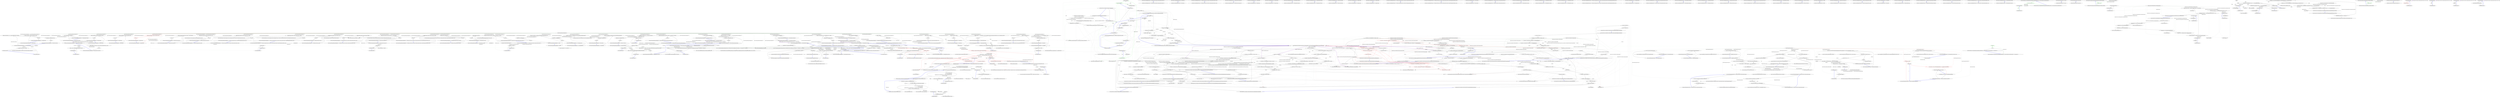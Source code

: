 digraph  {
n227 [label="Ninject.Planning.Bindings.BindingBuilder<T>", span=""];
n228 [label="System.Type", span=""];
n229 [label="Ninject.Activation.IProvider", span=""];
n230 [label="System.Func<Ninject.Activation.IContext, T>", span=""];
n231 [label=T, span=""];
n232 [label="System.Type", span=""];
n233 [label="System.Type", span=""];
n234 [label="System.Type", span=""];
n235 [label="System.Type", span=""];
n236 [label=string, span=""];
n237 [label="System.Action<T>", span=""];
n238 [label="System.Action<Ninject.Activation.IContext, T>", span=""];
n239 [label="System.Action<T>", span=""];
n240 [label="System.Action<Ninject.Activation.IContext, T>", span=""];
n0 [cluster="Ninject.Planning.Bindings.BindingBuilder<T>.BindingBuilder(Ninject.Planning.Bindings.IBinding, Ninject.IKernel)", label="Entry Ninject.Planning.Bindings.BindingBuilder<T>.BindingBuilder(Ninject.Planning.Bindings.IBinding, Ninject.IKernel)", span="44-44"];
n1 [cluster="Ninject.Planning.Bindings.BindingBuilder<T>.BindingBuilder(Ninject.Planning.Bindings.IBinding, Ninject.IKernel)", label="Ensure.ArgumentNotNull(binding, ''binding'')", span="46-46"];
n2 [cluster="Ninject.Planning.Bindings.BindingBuilder<T>.BindingBuilder(Ninject.Planning.Bindings.IBinding, Ninject.IKernel)", label="Ensure.ArgumentNotNull(kernel, ''kernel'')", span="47-47"];
n3 [cluster="Ninject.Planning.Bindings.BindingBuilder<T>.BindingBuilder(Ninject.Planning.Bindings.IBinding, Ninject.IKernel)", label="Binding = binding", span="48-48"];
n4 [cluster="Ninject.Planning.Bindings.BindingBuilder<T>.BindingBuilder(Ninject.Planning.Bindings.IBinding, Ninject.IKernel)", label="Kernel = kernel", span="49-49"];
n6 [cluster="Ninject.Infrastructure.Ensure.ArgumentNotNull(object, string)", label="Entry Ninject.Infrastructure.Ensure.ArgumentNotNull(object, string)", span="17-17"];
n5 [cluster="Ninject.Planning.Bindings.BindingBuilder<T>.BindingBuilder(Ninject.Planning.Bindings.IBinding, Ninject.IKernel)", label="Exit Ninject.Planning.Bindings.BindingBuilder<T>.BindingBuilder(Ninject.Planning.Bindings.IBinding, Ninject.IKernel)", span="44-44"];
n7 [cluster="Ninject.Planning.Bindings.BindingBuilder<T>.ToSelf()", label="Entry Ninject.Planning.Bindings.BindingBuilder<T>.ToSelf()", span="55-55"];
n8 [cluster="Ninject.Planning.Bindings.BindingBuilder<T>.ToSelf()", label="Binding.ProviderCallback = StandardProvider.GetCreationCallback(Binding.Service)", span="57-57"];
n9 [cluster="Ninject.Planning.Bindings.BindingBuilder<T>.ToSelf()", label="Binding.Target = BindingTarget.Self", span="58-58"];
n12 [cluster="Ninject.Activation.Providers.StandardProvider.GetCreationCallback(System.Type)", label="Entry Ninject.Activation.Providers.StandardProvider.GetCreationCallback(System.Type)", span="117-117"];
n10 [cluster="Ninject.Planning.Bindings.BindingBuilder<T>.ToSelf()", label="return this;", span="60-60"];
n11 [cluster="Ninject.Planning.Bindings.BindingBuilder<T>.ToSelf()", label="Exit Ninject.Planning.Bindings.BindingBuilder<T>.ToSelf()", span="55-55"];
n13 [cluster="Ninject.Planning.Bindings.BindingBuilder<T>.To<TImplementation>()", label="Entry Ninject.Planning.Bindings.BindingBuilder<T>.To<TImplementation>()", span="67-67"];
n14 [cluster="Ninject.Planning.Bindings.BindingBuilder<T>.To<TImplementation>()", label="Binding.ProviderCallback = StandardProvider.GetCreationCallback(typeof(TImplementation))", span="70-70"];
n15 [cluster="Ninject.Planning.Bindings.BindingBuilder<T>.To<TImplementation>()", label="Binding.Target = BindingTarget.Type", span="71-71"];
n16 [cluster="Ninject.Planning.Bindings.BindingBuilder<T>.To<TImplementation>()", label="return this;", span="73-73"];
n17 [cluster="Ninject.Planning.Bindings.BindingBuilder<T>.To<TImplementation>()", label="Exit Ninject.Planning.Bindings.BindingBuilder<T>.To<TImplementation>()", span="67-67"];
n18 [cluster="Ninject.Planning.Bindings.BindingBuilder<T>.To(System.Type)", label="Entry Ninject.Planning.Bindings.BindingBuilder<T>.To(System.Type)", span="80-80"];
n19 [cluster="Ninject.Planning.Bindings.BindingBuilder<T>.To(System.Type)", label="Binding.ProviderCallback = StandardProvider.GetCreationCallback(implementation)", span="82-82"];
n20 [cluster="Ninject.Planning.Bindings.BindingBuilder<T>.To(System.Type)", label="Binding.Target = BindingTarget.Type", span="83-83"];
n21 [cluster="Ninject.Planning.Bindings.BindingBuilder<T>.To(System.Type)", label="return this;", span="85-85"];
n22 [cluster="Ninject.Planning.Bindings.BindingBuilder<T>.To(System.Type)", label="Exit Ninject.Planning.Bindings.BindingBuilder<T>.To(System.Type)", span="80-80"];
n23 [cluster="Ninject.Planning.Bindings.BindingBuilder<T>.ToProvider<TProvider>()", label="Entry Ninject.Planning.Bindings.BindingBuilder<T>.ToProvider<TProvider>()", span="93-93"];
n24 [cluster="Ninject.Planning.Bindings.BindingBuilder<T>.ToProvider<TProvider>()", label="Binding.ProviderCallback = ctx => ctx.Kernel.Get<TProvider>()", span="96-96"];
n25 [cluster="Ninject.Planning.Bindings.BindingBuilder<T>.ToProvider<TProvider>()", label="Binding.Target = BindingTarget.Provider", span="97-97"];
n29 [cluster="lambda expression", label="ctx.Kernel.Get<TProvider>()", span="96-96"];
n26 [cluster="Ninject.Planning.Bindings.BindingBuilder<T>.ToProvider<TProvider>()", label="return this;", span="99-99"];
n27 [cluster="Ninject.Planning.Bindings.BindingBuilder<T>.ToProvider<TProvider>()", label="Exit Ninject.Planning.Bindings.BindingBuilder<T>.ToProvider<TProvider>()", span="93-93"];
n28 [cluster="lambda expression", label="Entry lambda expression", span="96-96"];
n30 [cluster="lambda expression", label="Exit lambda expression", span="96-96"];
n31 [cluster="Ninject.Syntax.IResolutionRoot.Get<T>(params Ninject.Parameters.IParameter[])", label="Entry Ninject.Syntax.IResolutionRoot.Get<T>(params Ninject.Parameters.IParameter[])", span="34-34"];
n32 [cluster="Ninject.Planning.Bindings.BindingBuilder<T>.ToProvider(System.Type)", label="Entry Ninject.Planning.Bindings.BindingBuilder<T>.ToProvider(System.Type)", span="107-107"];
n33 [cluster="Ninject.Planning.Bindings.BindingBuilder<T>.ToProvider(System.Type)", label="Binding.ProviderCallback = ctx => ctx.Kernel.Get(providerType) as IProvider", span="109-109"];
n38 [cluster="lambda expression", label="ctx.Kernel.Get(providerType) as IProvider", span="109-109"];
n34 [cluster="Ninject.Planning.Bindings.BindingBuilder<T>.ToProvider(System.Type)", label="Binding.Target = BindingTarget.Provider", span="110-110"];
n35 [cluster="Ninject.Planning.Bindings.BindingBuilder<T>.ToProvider(System.Type)", label="return this;", span="112-112"];
n36 [cluster="Ninject.Planning.Bindings.BindingBuilder<T>.ToProvider(System.Type)", label="Exit Ninject.Planning.Bindings.BindingBuilder<T>.ToProvider(System.Type)", span="107-107"];
n37 [cluster="lambda expression", label="Entry lambda expression", span="109-109"];
n39 [cluster="lambda expression", label="Exit lambda expression", span="109-109"];
n40 [cluster="Ninject.Syntax.IResolutionRoot.Get(System.Type, params Ninject.Parameters.IParameter[])", label="Entry Ninject.Syntax.IResolutionRoot.Get(System.Type, params Ninject.Parameters.IParameter[])", span="148-148"];
n41 [cluster="Ninject.Planning.Bindings.BindingBuilder<T>.ToProvider(Ninject.Activation.IProvider)", label="Entry Ninject.Planning.Bindings.BindingBuilder<T>.ToProvider(Ninject.Activation.IProvider)", span="119-119"];
n42 [cluster="Ninject.Planning.Bindings.BindingBuilder<T>.ToProvider(Ninject.Activation.IProvider)", label="Binding.ProviderCallback = ctx => provider", span="121-121"];
n47 [cluster="lambda expression", label=provider, span="121-121"];
n43 [cluster="Ninject.Planning.Bindings.BindingBuilder<T>.ToProvider(Ninject.Activation.IProvider)", label="Binding.Target = BindingTarget.Provider", span="122-122"];
n44 [cluster="Ninject.Planning.Bindings.BindingBuilder<T>.ToProvider(Ninject.Activation.IProvider)", label="return this;", span="124-124"];
n45 [cluster="Ninject.Planning.Bindings.BindingBuilder<T>.ToProvider(Ninject.Activation.IProvider)", label="Exit Ninject.Planning.Bindings.BindingBuilder<T>.ToProvider(Ninject.Activation.IProvider)", span="119-119"];
n46 [cluster="lambda expression", label="Entry lambda expression", span="121-121"];
n48 [cluster="lambda expression", label="Exit lambda expression", span="121-121"];
n49 [cluster="Ninject.Planning.Bindings.BindingBuilder<T>.ToMethod(System.Func<Ninject.Activation.IContext, T>)", label="Entry Ninject.Planning.Bindings.BindingBuilder<T>.ToMethod(System.Func<Ninject.Activation.IContext, T>)", span="131-131"];
n50 [cluster="Ninject.Planning.Bindings.BindingBuilder<T>.ToMethod(System.Func<Ninject.Activation.IContext, T>)", label="Binding.ProviderCallback = ctx => new CallbackProvider<T>(method)", span="133-133"];
n55 [cluster="lambda expression", label="new CallbackProvider<T>(method)", span="133-133"];
n51 [cluster="Ninject.Planning.Bindings.BindingBuilder<T>.ToMethod(System.Func<Ninject.Activation.IContext, T>)", label="Binding.Target = BindingTarget.Method", span="134-134"];
n52 [cluster="Ninject.Planning.Bindings.BindingBuilder<T>.ToMethod(System.Func<Ninject.Activation.IContext, T>)", label="return this;", span="136-136"];
n53 [cluster="Ninject.Planning.Bindings.BindingBuilder<T>.ToMethod(System.Func<Ninject.Activation.IContext, T>)", label="Exit Ninject.Planning.Bindings.BindingBuilder<T>.ToMethod(System.Func<Ninject.Activation.IContext, T>)", span="131-131"];
n54 [cluster="lambda expression", label="Entry lambda expression", span="133-133"];
n56 [cluster="lambda expression", label="Exit lambda expression", span="133-133"];
n57 [cluster="Ninject.Activation.Providers.CallbackProvider<T>.CallbackProvider(System.Func<Ninject.Activation.IContext, T>)", label="Entry Ninject.Activation.Providers.CallbackProvider<T>.CallbackProvider(System.Func<Ninject.Activation.IContext, T>)", span="31-31"];
n58 [cluster="Ninject.Planning.Bindings.BindingBuilder<T>.ToConstant(T)", label="Entry Ninject.Planning.Bindings.BindingBuilder<T>.ToConstant(T)", span="143-143"];
n59 [cluster="Ninject.Planning.Bindings.BindingBuilder<T>.ToConstant(T)", label="Binding.ProviderCallback = ctx => new ConstantProvider<T>(value)", span="145-145"];
n64 [cluster="lambda expression", label="new ConstantProvider<T>(value)", span="145-145"];
n60 [cluster="Ninject.Planning.Bindings.BindingBuilder<T>.ToConstant(T)", label="Binding.Target = BindingTarget.Constant", span="146-146"];
n61 [cluster="Ninject.Planning.Bindings.BindingBuilder<T>.ToConstant(T)", label="return this;", span="148-148"];
n62 [cluster="Ninject.Planning.Bindings.BindingBuilder<T>.ToConstant(T)", label="Exit Ninject.Planning.Bindings.BindingBuilder<T>.ToConstant(T)", span="143-143"];
n63 [cluster="lambda expression", label="Entry lambda expression", span="145-145"];
n65 [cluster="lambda expression", label="Exit lambda expression", span="145-145"];
n66 [cluster="Ninject.Activation.Providers.ConstantProvider<T>.ConstantProvider(T)", label="Entry Ninject.Activation.Providers.ConstantProvider<T>.ConstantProvider(T)", span="31-31"];
n67 [cluster="Ninject.Planning.Bindings.BindingBuilder<T>.When(System.Func<Ninject.Activation.IRequest, bool>)", label="Entry Ninject.Planning.Bindings.BindingBuilder<T>.When(System.Func<Ninject.Activation.IRequest, bool>)", span="155-155"];
n68 [cluster="Ninject.Planning.Bindings.BindingBuilder<T>.When(System.Func<Ninject.Activation.IRequest, bool>)", label="Binding.Condition = condition", span="157-157"];
n69 [cluster="Ninject.Planning.Bindings.BindingBuilder<T>.When(System.Func<Ninject.Activation.IRequest, bool>)", label="return this;", span="158-158"];
n70 [cluster="Ninject.Planning.Bindings.BindingBuilder<T>.When(System.Func<Ninject.Activation.IRequest, bool>)", label="Exit Ninject.Planning.Bindings.BindingBuilder<T>.When(System.Func<Ninject.Activation.IRequest, bool>)", span="155-155"];
n71 [cluster="Ninject.Planning.Bindings.BindingBuilder<T>.WhenInjectedInto<TParent>()", label="Entry Ninject.Planning.Bindings.BindingBuilder<T>.WhenInjectedInto<TParent>()", span="165-165"];
n72 [cluster="Ninject.Planning.Bindings.BindingBuilder<T>.WhenInjectedInto<TParent>()", label="return WhenInjectedInto(typeof(TParent));", span="167-167"];
n73 [cluster="Ninject.Planning.Bindings.BindingBuilder<T>.WhenInjectedInto<TParent>()", label="Exit Ninject.Planning.Bindings.BindingBuilder<T>.WhenInjectedInto<TParent>()", span="165-165"];
n74 [cluster="Ninject.Planning.Bindings.BindingBuilder<T>.WhenInjectedInto(System.Type)", label="Entry Ninject.Planning.Bindings.BindingBuilder<T>.WhenInjectedInto(System.Type)", span="174-174"];
n75 [cluster="Ninject.Planning.Bindings.BindingBuilder<T>.WhenInjectedInto(System.Type)", label="Binding.Condition = r => r.Target != null && r.Target.Member.ReflectedType == parent", span="176-176"];
n79 [cluster="lambda expression", label="r.Target != null && r.Target.Member.ReflectedType == parent", span="176-176"];
n76 [cluster="Ninject.Planning.Bindings.BindingBuilder<T>.WhenInjectedInto(System.Type)", label="return this;", span="177-177"];
n77 [cluster="Ninject.Planning.Bindings.BindingBuilder<T>.WhenInjectedInto(System.Type)", label="Exit Ninject.Planning.Bindings.BindingBuilder<T>.WhenInjectedInto(System.Type)", span="174-174"];
n78 [cluster="lambda expression", label="Entry lambda expression", span="176-176"];
n80 [cluster="lambda expression", label="Exit lambda expression", span="176-176"];
n81 [cluster="Ninject.Planning.Bindings.BindingBuilder<T>.WhenClassHas<TAttribute>()", label="Entry Ninject.Planning.Bindings.BindingBuilder<T>.WhenClassHas<TAttribute>()", span="185-185"];
n82 [cluster="Ninject.Planning.Bindings.BindingBuilder<T>.WhenClassHas<TAttribute>()", label="return WhenClassHas(typeof(TAttribute));", span="187-187"];
n83 [cluster="Ninject.Planning.Bindings.BindingBuilder<T>.WhenClassHas<TAttribute>()", label="Exit Ninject.Planning.Bindings.BindingBuilder<T>.WhenClassHas<TAttribute>()", span="185-185"];
n84 [cluster="Ninject.Planning.Bindings.BindingBuilder<T>.WhenClassHas(System.Type)", label="Entry Ninject.Planning.Bindings.BindingBuilder<T>.WhenClassHas(System.Type)", span="215-215"];
n85 [cluster="Ninject.Planning.Bindings.BindingBuilder<T>.WhenMemberHas<TAttribute>()", label="Entry Ninject.Planning.Bindings.BindingBuilder<T>.WhenMemberHas<TAttribute>()", span="195-195"];
n86 [cluster="Ninject.Planning.Bindings.BindingBuilder<T>.WhenMemberHas<TAttribute>()", label="return WhenMemberHas(typeof(TAttribute));", span="197-197"];
n87 [cluster="Ninject.Planning.Bindings.BindingBuilder<T>.WhenMemberHas<TAttribute>()", label="Exit Ninject.Planning.Bindings.BindingBuilder<T>.WhenMemberHas<TAttribute>()", span="195-195"];
n88 [cluster="Ninject.Planning.Bindings.BindingBuilder<T>.WhenMemberHas(System.Type)", label="Entry Ninject.Planning.Bindings.BindingBuilder<T>.WhenMemberHas(System.Type)", span="230-230"];
n89 [cluster="Ninject.Planning.Bindings.BindingBuilder<T>.WhenTargetHas<TAttribute>()", label="Entry Ninject.Planning.Bindings.BindingBuilder<T>.WhenTargetHas<TAttribute>()", span="205-205"];
n90 [cluster="Ninject.Planning.Bindings.BindingBuilder<T>.WhenTargetHas<TAttribute>()", label="return WhenTargetHas(typeof(TAttribute));", span="207-207"];
n91 [cluster="Ninject.Planning.Bindings.BindingBuilder<T>.WhenTargetHas<TAttribute>()", label="Exit Ninject.Planning.Bindings.BindingBuilder<T>.WhenTargetHas<TAttribute>()", span="205-205"];
n92 [cluster="Ninject.Planning.Bindings.BindingBuilder<T>.WhenTargetHas(System.Type)", label="Entry Ninject.Planning.Bindings.BindingBuilder<T>.WhenTargetHas(System.Type)", span="245-245"];
n93 [cluster="Ninject.Planning.Bindings.BindingBuilder<T>.WhenClassHas(System.Type)", label="!typeof(Attribute).IsAssignableFrom(attributeType)", span="217-217"];
n94 [cluster="Ninject.Planning.Bindings.BindingBuilder<T>.WhenClassHas(System.Type)", label="throw new InvalidOperationException(ExceptionFormatter.InvalidAttributeTypeUsedInBindingCondition(Binding, ''WhenClassHas'', attributeType));", span="218-218"];
n95 [cluster="Ninject.Planning.Bindings.BindingBuilder<T>.WhenClassHas(System.Type)", label="Binding.Condition = r => r.Target != null && r.Target.Member.ReflectedType.HasAttribute(attributeType)", span="220-220"];
n102 [cluster="lambda expression", label="r.Target != null && r.Target.Member.ReflectedType.HasAttribute(attributeType)", span="220-220"];
n98 [cluster="System.Type.IsAssignableFrom(System.Type)", label="Entry System.Type.IsAssignableFrom(System.Type)", span="0-0"];
n96 [cluster="Ninject.Planning.Bindings.BindingBuilder<T>.WhenClassHas(System.Type)", label="return this;", span="222-222"];
n97 [cluster="Ninject.Planning.Bindings.BindingBuilder<T>.WhenClassHas(System.Type)", label="Exit Ninject.Planning.Bindings.BindingBuilder<T>.WhenClassHas(System.Type)", span="215-215"];
n99 [cluster="System.InvalidOperationException.InvalidOperationException(string)", label="Entry System.InvalidOperationException.InvalidOperationException(string)", span="0-0"];
n100 [cluster="Ninject.Infrastructure.Introspection.ExceptionFormatter.InvalidAttributeTypeUsedInBindingCondition(Ninject.Planning.Bindings.IBinding, string, System.Type)", label="Entry Ninject.Infrastructure.Introspection.ExceptionFormatter.InvalidAttributeTypeUsedInBindingCondition(Ninject.Planning.Bindings.IBinding, string, System.Type)", span="169-169"];
n101 [cluster="lambda expression", label="Entry lambda expression", span="220-220"];
n103 [cluster="lambda expression", label="Exit lambda expression", span="220-220"];
n104 [cluster="System.Reflection.MemberInfo.HasAttribute(System.Type)", label="Entry System.Reflection.MemberInfo.HasAttribute(System.Type)", span="44-44"];
n105 [cluster="Ninject.Planning.Bindings.BindingBuilder<T>.WhenMemberHas(System.Type)", label="!typeof(Attribute).IsAssignableFrom(attributeType)", span="232-232"];
n106 [cluster="Ninject.Planning.Bindings.BindingBuilder<T>.WhenMemberHas(System.Type)", label="throw new InvalidOperationException(ExceptionFormatter.InvalidAttributeTypeUsedInBindingCondition(Binding, ''WhenMemberHas'', attributeType));", span="233-233"];
n107 [cluster="Ninject.Planning.Bindings.BindingBuilder<T>.WhenMemberHas(System.Type)", label="Binding.Condition = r => r.Target != null && r.Target.Member.HasAttribute(attributeType)", span="235-235"];
n111 [cluster="lambda expression", label="r.Target != null && r.Target.Member.HasAttribute(attributeType)", span="235-235"];
n108 [cluster="Ninject.Planning.Bindings.BindingBuilder<T>.WhenMemberHas(System.Type)", label="return this;", span="237-237"];
n109 [cluster="Ninject.Planning.Bindings.BindingBuilder<T>.WhenMemberHas(System.Type)", label="Exit Ninject.Planning.Bindings.BindingBuilder<T>.WhenMemberHas(System.Type)", span="230-230"];
n110 [cluster="lambda expression", label="Entry lambda expression", span="235-235"];
n112 [cluster="lambda expression", label="Exit lambda expression", span="235-235"];
n113 [cluster="Ninject.Planning.Bindings.BindingBuilder<T>.WhenTargetHas(System.Type)", label="!typeof(Attribute).IsAssignableFrom(attributeType)", span="247-247"];
n114 [cluster="Ninject.Planning.Bindings.BindingBuilder<T>.WhenTargetHas(System.Type)", label="throw new InvalidOperationException(ExceptionFormatter.InvalidAttributeTypeUsedInBindingCondition(Binding, ''WhenTargetHas'', attributeType));", span="248-248"];
n115 [cluster="Ninject.Planning.Bindings.BindingBuilder<T>.WhenTargetHas(System.Type)", label="this.Binding.Condition = r => r.Target != null && r.Target.HasAttribute(attributeType)", span="250-250"];
n119 [cluster="lambda expression", label="r.Target != null && r.Target.HasAttribute(attributeType)", span="250-250"];
n116 [cluster="Ninject.Planning.Bindings.BindingBuilder<T>.WhenTargetHas(System.Type)", label="return this;", span="252-252"];
n117 [cluster="Ninject.Planning.Bindings.BindingBuilder<T>.WhenTargetHas(System.Type)", label="Exit Ninject.Planning.Bindings.BindingBuilder<T>.WhenTargetHas(System.Type)", span="245-245"];
n118 [cluster="lambda expression", label="Entry lambda expression", span="250-250"];
n120 [cluster="lambda expression", label="Exit lambda expression", span="250-250"];
n121 [cluster="System.Reflection.ICustomAttributeProvider.HasAttribute(System.Type)", label="Entry System.Reflection.ICustomAttributeProvider.HasAttribute(System.Type)", span="17-17"];
n122 [cluster="Ninject.Planning.Bindings.BindingBuilder<T>.WhenParentNamed(string)", label="Entry Ninject.Planning.Bindings.BindingBuilder<T>.WhenParentNamed(string)", span="260-260"];
n123 [cluster="Ninject.Planning.Bindings.BindingBuilder<T>.WhenParentNamed(string)", label="String.Intern(name)", span="262-262"];
n124 [cluster="Ninject.Planning.Bindings.BindingBuilder<T>.WhenParentNamed(string)", label="Binding.Condition = r => r.ParentContext != null && string.Equals(r.ParentContext.Binding.Metadata.Name, name, StringComparison.Ordinal)", span="263-263"];
n129 [cluster="lambda expression", label="r.ParentContext != null && string.Equals(r.ParentContext.Binding.Metadata.Name, name, StringComparison.Ordinal)", span="263-263"];
n127 [cluster="string.Intern(string)", label="Entry string.Intern(string)", span="0-0"];
n125 [cluster="Ninject.Planning.Bindings.BindingBuilder<T>.WhenParentNamed(string)", label="return this;", span="264-264"];
n126 [cluster="Ninject.Planning.Bindings.BindingBuilder<T>.WhenParentNamed(string)", label="Exit Ninject.Planning.Bindings.BindingBuilder<T>.WhenParentNamed(string)", span="260-260"];
n128 [cluster="lambda expression", label="Entry lambda expression", span="263-263"];
n130 [cluster="lambda expression", label="Exit lambda expression", span="263-263"];
n131 [cluster="string.Equals(string, string, System.StringComparison)", label="Entry string.Equals(string, string, System.StringComparison)", span="0-0"];
n132 [cluster="Ninject.Planning.Bindings.BindingBuilder<T>.Named(string)", label="Entry Ninject.Planning.Bindings.BindingBuilder<T>.Named(string)", span="272-272"];
n133 [cluster="Ninject.Planning.Bindings.BindingBuilder<T>.Named(string)", label="String.Intern(name)", span="274-274"];
n134 [cluster="Ninject.Planning.Bindings.BindingBuilder<T>.Named(string)", label="Binding.Metadata.Name = name", span="275-275"];
n135 [cluster="Ninject.Planning.Bindings.BindingBuilder<T>.Named(string)", label="return this;", span="276-276"];
n136 [cluster="Ninject.Planning.Bindings.BindingBuilder<T>.Named(string)", label="Exit Ninject.Planning.Bindings.BindingBuilder<T>.Named(string)", span="272-272"];
n137 [cluster="Ninject.Planning.Bindings.BindingBuilder<T>.InSingletonScope()", label="Entry Ninject.Planning.Bindings.BindingBuilder<T>.InSingletonScope()", span="283-283"];
n138 [cluster="Ninject.Planning.Bindings.BindingBuilder<T>.InSingletonScope()", label="Binding.ScopeCallback = StandardScopeCallbacks.Singleton", span="285-285"];
n139 [cluster="Ninject.Planning.Bindings.BindingBuilder<T>.InSingletonScope()", label="return this;", span="286-286"];
n140 [cluster="Ninject.Planning.Bindings.BindingBuilder<T>.InSingletonScope()", label="Exit Ninject.Planning.Bindings.BindingBuilder<T>.InSingletonScope()", span="283-283"];
n141 [cluster="Ninject.Planning.Bindings.BindingBuilder<T>.InTransientScope()", label="Entry Ninject.Planning.Bindings.BindingBuilder<T>.InTransientScope()", span="293-293"];
n142 [cluster="Ninject.Planning.Bindings.BindingBuilder<T>.InTransientScope()", label="Binding.ScopeCallback = StandardScopeCallbacks.Transient", span="295-295"];
n143 [cluster="Ninject.Planning.Bindings.BindingBuilder<T>.InTransientScope()", label="return this;", span="296-296"];
n144 [cluster="Ninject.Planning.Bindings.BindingBuilder<T>.InTransientScope()", label="Exit Ninject.Planning.Bindings.BindingBuilder<T>.InTransientScope()", span="293-293"];
n145 [cluster="Ninject.Planning.Bindings.BindingBuilder<T>.InThreadScope()", label="Entry Ninject.Planning.Bindings.BindingBuilder<T>.InThreadScope()", span="302-302"];
n146 [cluster="Ninject.Planning.Bindings.BindingBuilder<T>.InThreadScope()", label="Binding.ScopeCallback = StandardScopeCallbacks.Thread", span="304-304"];
n147 [cluster="Ninject.Planning.Bindings.BindingBuilder<T>.InThreadScope()", label="return this;", span="305-305"];
n148 [cluster="Ninject.Planning.Bindings.BindingBuilder<T>.InThreadScope()", label="Exit Ninject.Planning.Bindings.BindingBuilder<T>.InThreadScope()", span="302-302"];
n149 [cluster="Ninject.Planning.Bindings.BindingBuilder<T>.InRequestScope()", label="Entry Ninject.Planning.Bindings.BindingBuilder<T>.InRequestScope()", span="313-313"];
n150 [cluster="Ninject.Planning.Bindings.BindingBuilder<T>.InRequestScope()", color=red, community=0, label="0: Binding.ScopeCallback = StandardScopeCallbacks.Request", span="315-315"];
n151 [cluster="Ninject.Planning.Bindings.BindingBuilder<T>.InRequestScope()", color=red, community=0, label="0: return this;", span="316-316"];
n152 [cluster="Ninject.Planning.Bindings.BindingBuilder<T>.InRequestScope()", label="Exit Ninject.Planning.Bindings.BindingBuilder<T>.InRequestScope()", span="313-313"];
n153 [cluster="Ninject.Planning.Bindings.BindingBuilder<T>.InScope(System.Func<Ninject.Activation.IContext, object>)", label="Entry Ninject.Planning.Bindings.BindingBuilder<T>.InScope(System.Func<Ninject.Activation.IContext, object>)", span="325-325"];
n154 [cluster="Ninject.Planning.Bindings.BindingBuilder<T>.InScope(System.Func<Ninject.Activation.IContext, object>)", label="Binding.ScopeCallback = scope", span="327-327"];
n155 [cluster="Ninject.Planning.Bindings.BindingBuilder<T>.InScope(System.Func<Ninject.Activation.IContext, object>)", label="return this;", span="328-328"];
n156 [cluster="Ninject.Planning.Bindings.BindingBuilder<T>.InScope(System.Func<Ninject.Activation.IContext, object>)", label="Exit Ninject.Planning.Bindings.BindingBuilder<T>.InScope(System.Func<Ninject.Activation.IContext, object>)", span="325-325"];
n157 [cluster="Ninject.Planning.Bindings.BindingBuilder<T>.WithConstructorArgument(string, object)", label="Entry Ninject.Planning.Bindings.BindingBuilder<T>.WithConstructorArgument(string, object)", span="336-336"];
n158 [cluster="Ninject.Planning.Bindings.BindingBuilder<T>.WithConstructorArgument(string, object)", label="Binding.Parameters.Add(new ConstructorArgument(name, value))", span="338-338"];
n159 [cluster="Ninject.Planning.Bindings.BindingBuilder<T>.WithConstructorArgument(string, object)", label="return this;", span="339-339"];
n161 [cluster="Ninject.Parameters.ConstructorArgument.ConstructorArgument(string, object)", label="Entry Ninject.Parameters.ConstructorArgument.ConstructorArgument(string, object)", span="28-28"];
n162 [cluster="System.Collections.Generic.ICollection<T>.Add(T)", label="Entry System.Collections.Generic.ICollection<T>.Add(T)", span="0-0"];
n160 [cluster="Ninject.Planning.Bindings.BindingBuilder<T>.WithConstructorArgument(string, object)", label="Exit Ninject.Planning.Bindings.BindingBuilder<T>.WithConstructorArgument(string, object)", span="336-336"];
n163 [cluster="Ninject.Planning.Bindings.BindingBuilder<T>.WithConstructorArgument(string, System.Func<Ninject.Activation.IContext, object>)", label="Entry Ninject.Planning.Bindings.BindingBuilder<T>.WithConstructorArgument(string, System.Func<Ninject.Activation.IContext, object>)", span="347-347"];
n164 [cluster="Ninject.Planning.Bindings.BindingBuilder<T>.WithConstructorArgument(string, System.Func<Ninject.Activation.IContext, object>)", label="Binding.Parameters.Add(new ConstructorArgument(name, callback))", span="349-349"];
n165 [cluster="Ninject.Planning.Bindings.BindingBuilder<T>.WithConstructorArgument(string, System.Func<Ninject.Activation.IContext, object>)", label="return this;", span="350-350"];
n167 [cluster="Ninject.Parameters.ConstructorArgument.ConstructorArgument(string, System.Func<Ninject.Activation.IContext, object>)", label="Entry Ninject.Parameters.ConstructorArgument.ConstructorArgument(string, System.Func<Ninject.Activation.IContext, object>)", span="35-35"];
n166 [cluster="Ninject.Planning.Bindings.BindingBuilder<T>.WithConstructorArgument(string, System.Func<Ninject.Activation.IContext, object>)", label="Exit Ninject.Planning.Bindings.BindingBuilder<T>.WithConstructorArgument(string, System.Func<Ninject.Activation.IContext, object>)", span="347-347"];
n168 [cluster="Ninject.Planning.Bindings.BindingBuilder<T>.WithConstructorArgument(string, System.Func<Ninject.Activation.IContext, Ninject.Planning.Targets.ITarget, object>)", label="Entry Ninject.Planning.Bindings.BindingBuilder<T>.WithConstructorArgument(string, System.Func<Ninject.Activation.IContext, Ninject.Planning.Targets.ITarget, object>)", span="358-358"];
n169 [cluster="Ninject.Planning.Bindings.BindingBuilder<T>.WithConstructorArgument(string, System.Func<Ninject.Activation.IContext, Ninject.Planning.Targets.ITarget, object>)", label="Binding.Parameters.Add(new ConstructorArgument(name, callback))", span="360-360"];
n170 [cluster="Ninject.Planning.Bindings.BindingBuilder<T>.WithConstructorArgument(string, System.Func<Ninject.Activation.IContext, Ninject.Planning.Targets.ITarget, object>)", label="return this;", span="361-361"];
n172 [cluster="Ninject.Parameters.ConstructorArgument.ConstructorArgument(string, System.Func<Ninject.Activation.IContext, Ninject.Planning.Targets.ITarget, object>)", label="Entry Ninject.Parameters.ConstructorArgument.ConstructorArgument(string, System.Func<Ninject.Activation.IContext, Ninject.Planning.Targets.ITarget, object>)", span="42-42"];
n171 [cluster="Ninject.Planning.Bindings.BindingBuilder<T>.WithConstructorArgument(string, System.Func<Ninject.Activation.IContext, Ninject.Planning.Targets.ITarget, object>)", label="Exit Ninject.Planning.Bindings.BindingBuilder<T>.WithConstructorArgument(string, System.Func<Ninject.Activation.IContext, Ninject.Planning.Targets.ITarget, object>)", span="358-358"];
n173 [cluster="Ninject.Planning.Bindings.BindingBuilder<T>.WithPropertyValue(string, object)", label="Entry Ninject.Planning.Bindings.BindingBuilder<T>.WithPropertyValue(string, object)", span="369-369"];
n174 [cluster="Ninject.Planning.Bindings.BindingBuilder<T>.WithPropertyValue(string, object)", label="Binding.Parameters.Add(new PropertyValue(name, value))", span="371-371"];
n175 [cluster="Ninject.Planning.Bindings.BindingBuilder<T>.WithPropertyValue(string, object)", label="return this;", span="372-372"];
n177 [cluster="Ninject.Parameters.PropertyValue.PropertyValue(string, object)", label="Entry Ninject.Parameters.PropertyValue.PropertyValue(string, object)", span="28-28"];
n176 [cluster="Ninject.Planning.Bindings.BindingBuilder<T>.WithPropertyValue(string, object)", label="Exit Ninject.Planning.Bindings.BindingBuilder<T>.WithPropertyValue(string, object)", span="369-369"];
n178 [cluster="Ninject.Planning.Bindings.BindingBuilder<T>.WithPropertyValue(string, System.Func<Ninject.Activation.IContext, object>)", label="Entry Ninject.Planning.Bindings.BindingBuilder<T>.WithPropertyValue(string, System.Func<Ninject.Activation.IContext, object>)", span="380-380"];
n179 [cluster="Ninject.Planning.Bindings.BindingBuilder<T>.WithPropertyValue(string, System.Func<Ninject.Activation.IContext, object>)", label="Binding.Parameters.Add(new PropertyValue(name, callback))", span="382-382"];
n180 [cluster="Ninject.Planning.Bindings.BindingBuilder<T>.WithPropertyValue(string, System.Func<Ninject.Activation.IContext, object>)", label="return this;", span="383-383"];
n182 [cluster="Ninject.Parameters.PropertyValue.PropertyValue(string, System.Func<Ninject.Activation.IContext, object>)", label="Entry Ninject.Parameters.PropertyValue.PropertyValue(string, System.Func<Ninject.Activation.IContext, object>)", span="35-35"];
n181 [cluster="Ninject.Planning.Bindings.BindingBuilder<T>.WithPropertyValue(string, System.Func<Ninject.Activation.IContext, object>)", label="Exit Ninject.Planning.Bindings.BindingBuilder<T>.WithPropertyValue(string, System.Func<Ninject.Activation.IContext, object>)", span="380-380"];
n183 [cluster="Ninject.Planning.Bindings.BindingBuilder<T>.WithPropertyValue(string, System.Func<Ninject.Activation.IContext, Ninject.Planning.Targets.ITarget, object>)", label="Entry Ninject.Planning.Bindings.BindingBuilder<T>.WithPropertyValue(string, System.Func<Ninject.Activation.IContext, Ninject.Planning.Targets.ITarget, object>)", span="391-391"];
n184 [cluster="Ninject.Planning.Bindings.BindingBuilder<T>.WithPropertyValue(string, System.Func<Ninject.Activation.IContext, Ninject.Planning.Targets.ITarget, object>)", label="Binding.Parameters.Add(new PropertyValue(name, callback))", span="393-393"];
n185 [cluster="Ninject.Planning.Bindings.BindingBuilder<T>.WithPropertyValue(string, System.Func<Ninject.Activation.IContext, Ninject.Planning.Targets.ITarget, object>)", label="return this;", span="394-394"];
n187 [cluster="Ninject.Parameters.PropertyValue.PropertyValue(string, System.Func<Ninject.Activation.IContext, Ninject.Planning.Targets.ITarget, object>)", label="Entry Ninject.Parameters.PropertyValue.PropertyValue(string, System.Func<Ninject.Activation.IContext, Ninject.Planning.Targets.ITarget, object>)", span="42-42"];
n186 [cluster="Ninject.Planning.Bindings.BindingBuilder<T>.WithPropertyValue(string, System.Func<Ninject.Activation.IContext, Ninject.Planning.Targets.ITarget, object>)", label="Exit Ninject.Planning.Bindings.BindingBuilder<T>.WithPropertyValue(string, System.Func<Ninject.Activation.IContext, Ninject.Planning.Targets.ITarget, object>)", span="391-391"];
n188 [cluster="Ninject.Planning.Bindings.BindingBuilder<T>.WithParameter(Ninject.Parameters.IParameter)", label="Entry Ninject.Planning.Bindings.BindingBuilder<T>.WithParameter(Ninject.Parameters.IParameter)", span="401-401"];
n189 [cluster="Ninject.Planning.Bindings.BindingBuilder<T>.WithParameter(Ninject.Parameters.IParameter)", label="Binding.Parameters.Add(parameter)", span="403-403"];
n190 [cluster="Ninject.Planning.Bindings.BindingBuilder<T>.WithParameter(Ninject.Parameters.IParameter)", label="return this;", span="404-404"];
n191 [cluster="Ninject.Planning.Bindings.BindingBuilder<T>.WithParameter(Ninject.Parameters.IParameter)", label="Exit Ninject.Planning.Bindings.BindingBuilder<T>.WithParameter(Ninject.Parameters.IParameter)", span="401-401"];
n192 [cluster="Ninject.Planning.Bindings.BindingBuilder<T>.WithMetadata(string, object)", label="Entry Ninject.Planning.Bindings.BindingBuilder<T>.WithMetadata(string, object)", span="412-412"];
n193 [cluster="Ninject.Planning.Bindings.BindingBuilder<T>.WithMetadata(string, object)", label="Binding.Metadata.Set(key, value)", span="414-414"];
n194 [cluster="Ninject.Planning.Bindings.BindingBuilder<T>.WithMetadata(string, object)", label="return this;", span="415-415"];
n196 [cluster="Ninject.Planning.Bindings.IBindingMetadata.Set(string, object)", label="Entry Ninject.Planning.Bindings.IBindingMetadata.Set(string, object)", span="54-54"];
n195 [cluster="Ninject.Planning.Bindings.BindingBuilder<T>.WithMetadata(string, object)", label="Exit Ninject.Planning.Bindings.BindingBuilder<T>.WithMetadata(string, object)", span="412-412"];
n197 [cluster="Ninject.Planning.Bindings.BindingBuilder<T>.OnActivation(System.Action<T>)", label="Entry Ninject.Planning.Bindings.BindingBuilder<T>.OnActivation(System.Action<T>)", span="422-422"];
n198 [cluster="Ninject.Planning.Bindings.BindingBuilder<T>.OnActivation(System.Action<T>)", label="Binding.ActivationActions.Add((context, instance) => action((T)instance))", span="424-424"];
n202 [cluster="lambda expression", label="action((T)instance)", span="424-424"];
n199 [cluster="Ninject.Planning.Bindings.BindingBuilder<T>.OnActivation(System.Action<T>)", label="return this;", span="425-425"];
n201 [cluster="lambda expression", label="Entry lambda expression", span="424-424"];
n200 [cluster="Ninject.Planning.Bindings.BindingBuilder<T>.OnActivation(System.Action<T>)", label="Exit Ninject.Planning.Bindings.BindingBuilder<T>.OnActivation(System.Action<T>)", span="422-422"];
n203 [cluster="lambda expression", label="Exit lambda expression", span="424-424"];
n204 [cluster="System.Action<T>.Invoke(T)", label="Entry System.Action<T>.Invoke(T)", span="0-0"];
n205 [cluster="Ninject.Planning.Bindings.BindingBuilder<T>.OnActivation(System.Action<Ninject.Activation.IContext, T>)", label="Entry Ninject.Planning.Bindings.BindingBuilder<T>.OnActivation(System.Action<Ninject.Activation.IContext, T>)", span="432-432"];
n206 [cluster="Ninject.Planning.Bindings.BindingBuilder<T>.OnActivation(System.Action<Ninject.Activation.IContext, T>)", label="Binding.ActivationActions.Add((context, instance) => action(context, (T)instance))", span="434-434"];
n210 [cluster="lambda expression", label="action(context, (T)instance)", span="434-434"];
n207 [cluster="Ninject.Planning.Bindings.BindingBuilder<T>.OnActivation(System.Action<Ninject.Activation.IContext, T>)", label="return this;", span="435-435"];
n209 [cluster="lambda expression", label="Entry lambda expression", span="434-434"];
n208 [cluster="Ninject.Planning.Bindings.BindingBuilder<T>.OnActivation(System.Action<Ninject.Activation.IContext, T>)", label="Exit Ninject.Planning.Bindings.BindingBuilder<T>.OnActivation(System.Action<Ninject.Activation.IContext, T>)", span="432-432"];
n211 [cluster="lambda expression", label="Exit lambda expression", span="434-434"];
n212 [cluster="System.Action<T1, T2>.Invoke(T1, T2)", label="Entry System.Action<T1, T2>.Invoke(T1, T2)", span="0-0"];
n213 [cluster="Ninject.Planning.Bindings.BindingBuilder<T>.OnDeactivation(System.Action<T>)", label="Entry Ninject.Planning.Bindings.BindingBuilder<T>.OnDeactivation(System.Action<T>)", span="442-442"];
n214 [cluster="Ninject.Planning.Bindings.BindingBuilder<T>.OnDeactivation(System.Action<T>)", label="Binding.DeactivationActions.Add((context, instance) => action((T)instance))", span="444-444"];
n218 [cluster="lambda expression", label="action((T)instance)", span="444-444"];
n215 [cluster="Ninject.Planning.Bindings.BindingBuilder<T>.OnDeactivation(System.Action<T>)", label="return this;", span="445-445"];
n217 [cluster="lambda expression", label="Entry lambda expression", span="444-444"];
n216 [cluster="Ninject.Planning.Bindings.BindingBuilder<T>.OnDeactivation(System.Action<T>)", label="Exit Ninject.Planning.Bindings.BindingBuilder<T>.OnDeactivation(System.Action<T>)", span="442-442"];
n219 [cluster="lambda expression", label="Exit lambda expression", span="444-444"];
n220 [cluster="Ninject.Planning.Bindings.BindingBuilder<T>.OnDeactivation(System.Action<Ninject.Activation.IContext, T>)", label="Entry Ninject.Planning.Bindings.BindingBuilder<T>.OnDeactivation(System.Action<Ninject.Activation.IContext, T>)", span="452-452"];
n221 [cluster="Ninject.Planning.Bindings.BindingBuilder<T>.OnDeactivation(System.Action<Ninject.Activation.IContext, T>)", label="Binding.DeactivationActions.Add((context, instance) => action(context, (T)instance))", span="454-454"];
n225 [cluster="lambda expression", label="action(context, (T)instance)", span="454-454"];
n222 [cluster="Ninject.Planning.Bindings.BindingBuilder<T>.OnDeactivation(System.Action<Ninject.Activation.IContext, T>)", label="return this;", span="455-455"];
n224 [cluster="lambda expression", label="Entry lambda expression", span="454-454"];
n223 [cluster="Ninject.Planning.Bindings.BindingBuilder<T>.OnDeactivation(System.Action<Ninject.Activation.IContext, T>)", label="Exit Ninject.Planning.Bindings.BindingBuilder<T>.OnDeactivation(System.Action<Ninject.Activation.IContext, T>)", span="452-452"];
n226 [cluster="lambda expression", label="Exit lambda expression", span="454-454"];
m0_70 [cluster="Ninject.Syntax.IBindingOnSyntax<T>.OnDeactivation(System.Action<Ninject.Activation.IContext, T>)", file="BindingSyntax.cs", label="Entry Ninject.Syntax.IBindingOnSyntax<T>.OnDeactivation(System.Action<Ninject.Activation.IContext, T>)", span="299-299"];
m0_71 [cluster="Ninject.Syntax.IBindingOnSyntax<T>.OnDeactivation(System.Action<Ninject.Activation.IContext, T>)", file="BindingSyntax.cs", label="Exit Ninject.Syntax.IBindingOnSyntax<T>.OnDeactivation(System.Action<Ninject.Activation.IContext, T>)", span="299-299"];
m0_46 [cluster="Ninject.Syntax.IBindingNamedSyntax<T>.Named(string)", file="BindingSyntax.cs", label="Entry Ninject.Syntax.IBindingNamedSyntax<T>.Named(string)", span="207-207"];
m0_47 [cluster="Ninject.Syntax.IBindingNamedSyntax<T>.Named(string)", file="BindingSyntax.cs", label="Exit Ninject.Syntax.IBindingNamedSyntax<T>.Named(string)", span="207-207"];
m0_56 [cluster="Ninject.Syntax.IBindingWithSyntax<T>.WithPropertyValue(string, System.Func<Ninject.Activation.IContext, object>)", file="BindingSyntax.cs", label="Entry Ninject.Syntax.IBindingWithSyntax<T>.WithPropertyValue(string, System.Func<Ninject.Activation.IContext, object>)", span="249-249"];
m0_57 [cluster="Ninject.Syntax.IBindingWithSyntax<T>.WithPropertyValue(string, System.Func<Ninject.Activation.IContext, object>)", file="BindingSyntax.cs", label="Exit Ninject.Syntax.IBindingWithSyntax<T>.WithPropertyValue(string, System.Func<Ninject.Activation.IContext, object>)", span="249-249"];
m0_68 [cluster="Ninject.Syntax.IBindingOnSyntax<T>.OnDeactivation(System.Action<T>)", file="BindingSyntax.cs", label="Entry Ninject.Syntax.IBindingOnSyntax<T>.OnDeactivation(System.Action<T>)", span="293-293"];
m0_69 [cluster="Ninject.Syntax.IBindingOnSyntax<T>.OnDeactivation(System.Action<T>)", file="BindingSyntax.cs", label="Exit Ninject.Syntax.IBindingOnSyntax<T>.OnDeactivation(System.Action<T>)", span="293-293"];
m0_40 [cluster="Ninject.Syntax.IBindingInSyntax<T>.InThreadScope()", file="BindingSyntax.cs", label="Entry Ninject.Syntax.IBindingInSyntax<T>.InThreadScope()", span="178-178"];
m0_41 [cluster="Ninject.Syntax.IBindingInSyntax<T>.InThreadScope()", file="BindingSyntax.cs", label="Exit Ninject.Syntax.IBindingInSyntax<T>.InThreadScope()", span="178-178"];
m0_38 [cluster="Ninject.Syntax.IBindingInSyntax<T>.InTransientScope()", file="BindingSyntax.cs", label="Entry Ninject.Syntax.IBindingInSyntax<T>.InTransientScope()", span="173-173"];
m0_39 [cluster="Ninject.Syntax.IBindingInSyntax<T>.InTransientScope()", file="BindingSyntax.cs", label="Exit Ninject.Syntax.IBindingInSyntax<T>.InTransientScope()", span="173-173"];
m0_26 [cluster="Ninject.Syntax.IBindingWhenSyntax<T>.WhenTargetHas<TAttribute>()", file="BindingSyntax.cs", label="Entry Ninject.Syntax.IBindingWhenSyntax<T>.WhenTargetHas<TAttribute>()", span="126-126"];
m0_27 [cluster="Ninject.Syntax.IBindingWhenSyntax<T>.WhenTargetHas<TAttribute>()", file="BindingSyntax.cs", label="Exit Ninject.Syntax.IBindingWhenSyntax<T>.WhenTargetHas<TAttribute>()", span="126-126"];
m0_18 [cluster="Ninject.Syntax.IBindingWhenSyntax<T>.WhenInjectedInto<TParent>()", file="BindingSyntax.cs", label="Entry Ninject.Syntax.IBindingWhenSyntax<T>.WhenInjectedInto<TParent>()", span="99-99"];
m0_19 [cluster="Ninject.Syntax.IBindingWhenSyntax<T>.WhenInjectedInto<TParent>()", file="BindingSyntax.cs", label="Exit Ninject.Syntax.IBindingWhenSyntax<T>.WhenInjectedInto<TParent>()", span="99-99"];
m0_8 [cluster="Ninject.Syntax.IBindingToSyntax<T>.ToProvider(System.Type)", file="BindingSyntax.cs", label="Entry Ninject.Syntax.IBindingToSyntax<T>.ToProvider(System.Type)", span="62-62"];
m0_9 [cluster="Ninject.Syntax.IBindingToSyntax<T>.ToProvider(System.Type)", file="BindingSyntax.cs", label="Exit Ninject.Syntax.IBindingToSyntax<T>.ToProvider(System.Type)", span="62-62"];
m0_42 [cluster="Ninject.Syntax.IBindingInSyntax<T>.InRequestScope()", file="BindingSyntax.cs", label="Entry Ninject.Syntax.IBindingInSyntax<T>.InRequestScope()", span="185-185"];
m0_43 [cluster="Ninject.Syntax.IBindingInSyntax<T>.InRequestScope()", file="BindingSyntax.cs", label="Exit Ninject.Syntax.IBindingInSyntax<T>.InRequestScope()", span="185-185"];
m0_36 [cluster="Ninject.Syntax.IBindingInSyntax<T>.InSingletonScope()", file="BindingSyntax.cs", label="Entry Ninject.Syntax.IBindingInSyntax<T>.InSingletonScope()", span="167-167"];
m0_37 [cluster="Ninject.Syntax.IBindingInSyntax<T>.InSingletonScope()", file="BindingSyntax.cs", label="Exit Ninject.Syntax.IBindingInSyntax<T>.InSingletonScope()", span="167-167"];
m0_50 [cluster="Ninject.Syntax.IBindingWithSyntax<T>.WithConstructorArgument(string, System.Func<Ninject.Activation.IContext, object>)", file="BindingSyntax.cs", label="Entry Ninject.Syntax.IBindingWithSyntax<T>.WithConstructorArgument(string, System.Func<Ninject.Activation.IContext, object>)", span="228-228"];
m0_51 [cluster="Ninject.Syntax.IBindingWithSyntax<T>.WithConstructorArgument(string, System.Func<Ninject.Activation.IContext, object>)", file="BindingSyntax.cs", label="Exit Ninject.Syntax.IBindingWithSyntax<T>.WithConstructorArgument(string, System.Func<Ninject.Activation.IContext, object>)", span="228-228"];
m0_58 [cluster="Ninject.Syntax.IBindingWithSyntax<T>.WithPropertyValue(string, System.Func<Ninject.Activation.IContext, Ninject.Planning.Targets.ITarget, object>)", file="BindingSyntax.cs", label="Entry Ninject.Syntax.IBindingWithSyntax<T>.WithPropertyValue(string, System.Func<Ninject.Activation.IContext, Ninject.Planning.Targets.ITarget, object>)", span="256-256"];
m0_59 [cluster="Ninject.Syntax.IBindingWithSyntax<T>.WithPropertyValue(string, System.Func<Ninject.Activation.IContext, Ninject.Planning.Targets.ITarget, object>)", file="BindingSyntax.cs", label="Exit Ninject.Syntax.IBindingWithSyntax<T>.WithPropertyValue(string, System.Func<Ninject.Activation.IContext, Ninject.Planning.Targets.ITarget, object>)", span="256-256"];
m0_4 [cluster="Ninject.Syntax.IBindingToSyntax<T>.To(System.Type)", file="BindingSyntax.cs", label="Entry Ninject.Syntax.IBindingToSyntax<T>.To(System.Type)", span="48-48"];
m0_5 [cluster="Ninject.Syntax.IBindingToSyntax<T>.To(System.Type)", file="BindingSyntax.cs", label="Exit Ninject.Syntax.IBindingToSyntax<T>.To(System.Type)", span="48-48"];
m0_12 [cluster="Ninject.Syntax.IBindingToSyntax<T>.ToMethod(System.Func<Ninject.Activation.IContext, T>)", file="BindingSyntax.cs", label="Entry Ninject.Syntax.IBindingToSyntax<T>.ToMethod(System.Func<Ninject.Activation.IContext, T>)", span="74-74"];
m0_13 [cluster="Ninject.Syntax.IBindingToSyntax<T>.ToMethod(System.Func<Ninject.Activation.IContext, T>)", file="BindingSyntax.cs", label="Exit Ninject.Syntax.IBindingToSyntax<T>.ToMethod(System.Func<Ninject.Activation.IContext, T>)", span="74-74"];
m0_20 [cluster="Ninject.Syntax.IBindingWhenSyntax<T>.WhenInjectedInto(System.Type)", file="BindingSyntax.cs", label="Entry Ninject.Syntax.IBindingWhenSyntax<T>.WhenInjectedInto(System.Type)", span="105-105"];
m0_21 [cluster="Ninject.Syntax.IBindingWhenSyntax<T>.WhenInjectedInto(System.Type)", file="BindingSyntax.cs", label="Exit Ninject.Syntax.IBindingWhenSyntax<T>.WhenInjectedInto(System.Type)", span="105-105"];
m0_32 [cluster="Ninject.Syntax.IBindingWhenSyntax<T>.WhenTargetHas(System.Type)", file="BindingSyntax.cs", label="Entry Ninject.Syntax.IBindingWhenSyntax<T>.WhenTargetHas(System.Type)", span="147-147"];
m0_33 [cluster="Ninject.Syntax.IBindingWhenSyntax<T>.WhenTargetHas(System.Type)", file="BindingSyntax.cs", label="Exit Ninject.Syntax.IBindingWhenSyntax<T>.WhenTargetHas(System.Type)", span="147-147"];
m0_62 [cluster="Ninject.Syntax.IBindingWithSyntax<T>.WithMetadata(string, object)", file="BindingSyntax.cs", label="Entry Ninject.Syntax.IBindingWithSyntax<T>.WithMetadata(string, object)", span="269-269"];
m0_63 [cluster="Ninject.Syntax.IBindingWithSyntax<T>.WithMetadata(string, object)", file="BindingSyntax.cs", label="Exit Ninject.Syntax.IBindingWithSyntax<T>.WithMetadata(string, object)", span="269-269"];
m0_52 [cluster="Ninject.Syntax.IBindingWithSyntax<T>.WithConstructorArgument(string, System.Func<Ninject.Activation.IContext, Ninject.Planning.Targets.ITarget, object>)", file="BindingSyntax.cs", label="Entry Ninject.Syntax.IBindingWithSyntax<T>.WithConstructorArgument(string, System.Func<Ninject.Activation.IContext, Ninject.Planning.Targets.ITarget, object>)", span="235-235"];
m0_53 [cluster="Ninject.Syntax.IBindingWithSyntax<T>.WithConstructorArgument(string, System.Func<Ninject.Activation.IContext, Ninject.Planning.Targets.ITarget, object>)", file="BindingSyntax.cs", label="Exit Ninject.Syntax.IBindingWithSyntax<T>.WithConstructorArgument(string, System.Func<Ninject.Activation.IContext, Ninject.Planning.Targets.ITarget, object>)", span="235-235"];
m0_2 [cluster="Ninject.Syntax.IBindingToSyntax<T>.To<TImplementation>()", file="BindingSyntax.cs", label="Entry Ninject.Syntax.IBindingToSyntax<T>.To<TImplementation>()", span="42-42"];
m0_3 [cluster="Ninject.Syntax.IBindingToSyntax<T>.To<TImplementation>()", file="BindingSyntax.cs", label="Exit Ninject.Syntax.IBindingToSyntax<T>.To<TImplementation>()", span="42-42"];
m0_44 [cluster="Ninject.Syntax.IBindingInSyntax<T>.InScope(System.Func<Ninject.Activation.IContext, object>)", file="BindingSyntax.cs", label="Entry Ninject.Syntax.IBindingInSyntax<T>.InScope(System.Func<Ninject.Activation.IContext, object>)", span="193-193"];
m0_45 [cluster="Ninject.Syntax.IBindingInSyntax<T>.InScope(System.Func<Ninject.Activation.IContext, object>)", file="BindingSyntax.cs", label="Exit Ninject.Syntax.IBindingInSyntax<T>.InScope(System.Func<Ninject.Activation.IContext, object>)", span="193-193"];
m0_24 [cluster="Ninject.Syntax.IBindingWhenSyntax<T>.WhenMemberHas<TAttribute>()", file="BindingSyntax.cs", label="Entry Ninject.Syntax.IBindingWhenSyntax<T>.WhenMemberHas<TAttribute>()", span="119-119"];
m0_25 [cluster="Ninject.Syntax.IBindingWhenSyntax<T>.WhenMemberHas<TAttribute>()", file="BindingSyntax.cs", label="Exit Ninject.Syntax.IBindingWhenSyntax<T>.WhenMemberHas<TAttribute>()", span="119-119"];
m0_22 [cluster="Ninject.Syntax.IBindingWhenSyntax<T>.WhenClassHas<TAttribute>()", file="BindingSyntax.cs", label="Entry Ninject.Syntax.IBindingWhenSyntax<T>.WhenClassHas<TAttribute>()", span="112-112"];
m0_23 [cluster="Ninject.Syntax.IBindingWhenSyntax<T>.WhenClassHas<TAttribute>()", file="BindingSyntax.cs", label="Exit Ninject.Syntax.IBindingWhenSyntax<T>.WhenClassHas<TAttribute>()", span="112-112"];
m0_54 [cluster="Ninject.Syntax.IBindingWithSyntax<T>.WithPropertyValue(string, object)", file="BindingSyntax.cs", label="Entry Ninject.Syntax.IBindingWithSyntax<T>.WithPropertyValue(string, object)", span="242-242"];
m0_55 [cluster="Ninject.Syntax.IBindingWithSyntax<T>.WithPropertyValue(string, object)", file="BindingSyntax.cs", label="Exit Ninject.Syntax.IBindingWithSyntax<T>.WithPropertyValue(string, object)", span="242-242"];
m0_66 [cluster="Ninject.Syntax.IBindingOnSyntax<T>.OnActivation(System.Action<Ninject.Activation.IContext, T>)", file="BindingSyntax.cs", label="Entry Ninject.Syntax.IBindingOnSyntax<T>.OnActivation(System.Action<Ninject.Activation.IContext, T>)", span="287-287"];
m0_67 [cluster="Ninject.Syntax.IBindingOnSyntax<T>.OnActivation(System.Action<Ninject.Activation.IContext, T>)", file="BindingSyntax.cs", label="Exit Ninject.Syntax.IBindingOnSyntax<T>.OnActivation(System.Action<Ninject.Activation.IContext, T>)", span="287-287"];
m0_28 [cluster="Ninject.Syntax.IBindingWhenSyntax<T>.WhenClassHas(System.Type)", file="BindingSyntax.cs", label="Entry Ninject.Syntax.IBindingWhenSyntax<T>.WhenClassHas(System.Type)", span="133-133"];
m0_29 [cluster="Ninject.Syntax.IBindingWhenSyntax<T>.WhenClassHas(System.Type)", file="BindingSyntax.cs", label="Exit Ninject.Syntax.IBindingWhenSyntax<T>.WhenClassHas(System.Type)", span="133-133"];
m0_6 [cluster="Ninject.Syntax.IBindingToSyntax<T>.ToProvider<TProvider>()", file="BindingSyntax.cs", label="Entry Ninject.Syntax.IBindingToSyntax<T>.ToProvider<TProvider>()", span="55-55"];
m0_7 [cluster="Ninject.Syntax.IBindingToSyntax<T>.ToProvider<TProvider>()", file="BindingSyntax.cs", label="Exit Ninject.Syntax.IBindingToSyntax<T>.ToProvider<TProvider>()", span="55-55"];
m0_0 [cluster="Ninject.Syntax.IBindingToSyntax<T>.ToSelf()", file="BindingSyntax.cs", label="Entry Ninject.Syntax.IBindingToSyntax<T>.ToSelf()", span="36-36"];
m0_1 [cluster="Ninject.Syntax.IBindingToSyntax<T>.ToSelf()", file="BindingSyntax.cs", label="Exit Ninject.Syntax.IBindingToSyntax<T>.ToSelf()", span="36-36"];
m0_64 [cluster="Ninject.Syntax.IBindingOnSyntax<T>.OnActivation(System.Action<T>)", file="BindingSyntax.cs", label="Entry Ninject.Syntax.IBindingOnSyntax<T>.OnActivation(System.Action<T>)", span="282-282"];
m0_65 [cluster="Ninject.Syntax.IBindingOnSyntax<T>.OnActivation(System.Action<T>)", file="BindingSyntax.cs", label="Exit Ninject.Syntax.IBindingOnSyntax<T>.OnActivation(System.Action<T>)", span="282-282"];
m0_48 [cluster="Ninject.Syntax.IBindingWithSyntax<T>.WithConstructorArgument(string, object)", file="BindingSyntax.cs", label="Entry Ninject.Syntax.IBindingWithSyntax<T>.WithConstructorArgument(string, object)", span="221-221"];
m0_49 [cluster="Ninject.Syntax.IBindingWithSyntax<T>.WithConstructorArgument(string, object)", file="BindingSyntax.cs", label="Exit Ninject.Syntax.IBindingWithSyntax<T>.WithConstructorArgument(string, object)", span="221-221"];
m0_14 [cluster="Ninject.Syntax.IBindingToSyntax<T>.ToConstant(T)", file="BindingSyntax.cs", label="Entry Ninject.Syntax.IBindingToSyntax<T>.ToConstant(T)", span="80-80"];
m0_15 [cluster="Ninject.Syntax.IBindingToSyntax<T>.ToConstant(T)", file="BindingSyntax.cs", label="Exit Ninject.Syntax.IBindingToSyntax<T>.ToConstant(T)", span="80-80"];
m0_34 [cluster="Ninject.Syntax.IBindingWhenSyntax<T>.WhenParentNamed(string)", file="BindingSyntax.cs", label="Entry Ninject.Syntax.IBindingWhenSyntax<T>.WhenParentNamed(string)", span="154-154"];
m0_35 [cluster="Ninject.Syntax.IBindingWhenSyntax<T>.WhenParentNamed(string)", file="BindingSyntax.cs", label="Exit Ninject.Syntax.IBindingWhenSyntax<T>.WhenParentNamed(string)", span="154-154"];
m0_60 [cluster="Ninject.Syntax.IBindingWithSyntax<T>.WithParameter(Ninject.Parameters.IParameter)", file="BindingSyntax.cs", label="Entry Ninject.Syntax.IBindingWithSyntax<T>.WithParameter(Ninject.Parameters.IParameter)", span="262-262"];
m0_61 [cluster="Ninject.Syntax.IBindingWithSyntax<T>.WithParameter(Ninject.Parameters.IParameter)", file="BindingSyntax.cs", label="Exit Ninject.Syntax.IBindingWithSyntax<T>.WithParameter(Ninject.Parameters.IParameter)", span="262-262"];
m0_10 [cluster="Ninject.Syntax.IBindingToSyntax<T>.ToProvider(Ninject.Activation.IProvider)", file="BindingSyntax.cs", label="Entry Ninject.Syntax.IBindingToSyntax<T>.ToProvider(Ninject.Activation.IProvider)", span="68-68"];
m0_11 [cluster="Ninject.Syntax.IBindingToSyntax<T>.ToProvider(Ninject.Activation.IProvider)", file="BindingSyntax.cs", label="Exit Ninject.Syntax.IBindingToSyntax<T>.ToProvider(Ninject.Activation.IProvider)", span="68-68"];
m0_16 [cluster="Ninject.Syntax.IBindingWhenSyntax<T>.When(System.Func<Ninject.Activation.IRequest, bool>)", file="BindingSyntax.cs", label="Entry Ninject.Syntax.IBindingWhenSyntax<T>.When(System.Func<Ninject.Activation.IRequest, bool>)", span="93-93"];
m0_17 [cluster="Ninject.Syntax.IBindingWhenSyntax<T>.When(System.Func<Ninject.Activation.IRequest, bool>)", file="BindingSyntax.cs", label="Exit Ninject.Syntax.IBindingWhenSyntax<T>.When(System.Func<Ninject.Activation.IRequest, bool>)", span="93-93"];
m0_30 [cluster="Ninject.Syntax.IBindingWhenSyntax<T>.WhenMemberHas(System.Type)", file="BindingSyntax.cs", label="Entry Ninject.Syntax.IBindingWhenSyntax<T>.WhenMemberHas(System.Type)", span="140-140"];
m0_31 [cluster="Ninject.Syntax.IBindingWhenSyntax<T>.WhenMemberHas(System.Type)", file="BindingSyntax.cs", label="Exit Ninject.Syntax.IBindingWhenSyntax<T>.WhenMemberHas(System.Type)", span="140-140"];
m2_30 [cluster="lambda expression", file="DefaultParameterTests.cs", label="Exit lambda expression", span="33-33"];
m2_33 [cluster="lambda expression", color=green, community=0, file="DefaultParameterTests.cs", label="0: Exit lambda expression", span="34-34"];
m2_31 [cluster="lambda expression", file="DefaultParameterTests.cs", label="Entry lambda expression", span="34-34"];
m2_32 [cluster="lambda expression", file="DefaultParameterTests.cs", label="context.GetScope()", span="34-34"];
m2_34 [cluster="Unk.GetScope", file="DefaultParameterTests.cs", label="Entry Unk.GetScope", span=""];
m2_35 [cluster="lambda expression", color=green, community=0, file="DefaultParameterTests.cs", label="0: Entry lambda expression", span="35-35"];
m2_36 [cluster="lambda expression", file="DefaultParameterTests.cs", label="context.GenericArguments", span="35-35"];
m2_38 [cluster="lambda expression", file="DefaultParameterTests.cs", label="Entry lambda expression", span="36-36"];
m2_39 [cluster="lambda expression", file="DefaultParameterTests.cs", label="context.HasInferredGenericArguments", span="36-36"];
m2_37 [cluster="lambda expression", file="DefaultParameterTests.cs", label="Exit lambda expression", span="35-35"];
m2_40 [cluster="lambda expression", file="DefaultParameterTests.cs", label="Exit lambda expression", span="36-36"];
m2_144 [cluster="Ninject.Tests.Unit.CacheTests.WhenClearIsCalled.WhenNoScopeIsDefinedAllEntriesAreReleased()", file="DefaultParameterTests.cs", label="Entry Ninject.Tests.Unit.CacheTests.WhenClearIsCalled.WhenNoScopeIsDefinedAllEntriesAreReleased()", span="191-191"];
m2_145 [cluster="Ninject.Tests.Unit.CacheTests.WhenClearIsCalled.WhenNoScopeIsDefinedAllEntriesAreReleased()", file="DefaultParameterTests.cs", label="var sword = new Sword()", span="193-193"];
m2_146 [cluster="Ninject.Tests.Unit.CacheTests.WhenClearIsCalled.WhenNoScopeIsDefinedAllEntriesAreReleased()", file="DefaultParameterTests.cs", label="var reference = new InstanceReference { Instance = sword }", span="194-194"];
m2_147 [cluster="Ninject.Tests.Unit.CacheTests.WhenClearIsCalled.WhenNoScopeIsDefinedAllEntriesAreReleased()", file="DefaultParameterTests.cs", label="var context1 = CreateContext(new TestObject(42), this.bindingConfiguration)", span="195-195"];
m2_149 [cluster="Ninject.Tests.Unit.CacheTests.WhenClearIsCalled.WhenNoScopeIsDefinedAllEntriesAreReleased()", file="DefaultParameterTests.cs", label="cache.Remember(context1, reference)", span="198-198"];
m2_150 [cluster="Ninject.Tests.Unit.CacheTests.WhenClearIsCalled.WhenNoScopeIsDefinedAllEntriesAreReleased()", file="DefaultParameterTests.cs", label="cache.Remember(context2, reference)", span="199-199"];
m2_148 [cluster="Ninject.Tests.Unit.CacheTests.WhenClearIsCalled.WhenNoScopeIsDefinedAllEntriesAreReleased()", file="DefaultParameterTests.cs", label="var context2 = CreateContext(new TestObject(42), this.bindingConfiguration)", span="196-196"];
m2_152 [cluster="Ninject.Tests.Unit.CacheTests.WhenClearIsCalled.WhenNoScopeIsDefinedAllEntriesAreReleased()", file="DefaultParameterTests.cs", label="var instance1 = cache.TryGet(context1)", span="201-201"];
m2_153 [cluster="Ninject.Tests.Unit.CacheTests.WhenClearIsCalled.WhenNoScopeIsDefinedAllEntriesAreReleased()", file="DefaultParameterTests.cs", label="var instance2 = cache.TryGet(context2)", span="202-202"];
m2_151 [cluster="Ninject.Tests.Unit.CacheTests.WhenClearIsCalled.WhenNoScopeIsDefinedAllEntriesAreReleased()", file="DefaultParameterTests.cs", label="cache.Clear()", span="200-200"];
m2_154 [cluster="Ninject.Tests.Unit.CacheTests.WhenClearIsCalled.WhenNoScopeIsDefinedAllEntriesAreReleased()", file="DefaultParameterTests.cs", label="instance1.Should().BeNull()", span="204-204"];
m2_155 [cluster="Ninject.Tests.Unit.CacheTests.WhenClearIsCalled.WhenNoScopeIsDefinedAllEntriesAreReleased()", file="DefaultParameterTests.cs", label="instance2.Should().BeNull()", span="205-205"];
m2_156 [cluster="Ninject.Tests.Unit.CacheTests.WhenClearIsCalled.WhenNoScopeIsDefinedAllEntriesAreReleased()", file="DefaultParameterTests.cs", label="Exit Ninject.Tests.Unit.CacheTests.WhenClearIsCalled.WhenNoScopeIsDefinedAllEntriesAreReleased()", span="191-191"];
m2_128 [cluster="Ninject.Tests.Unit.CacheTests.WhenClearIsCalled.WhenScopeIsDefinedItsEntriesAreReleased()", file="DefaultParameterTests.cs", label="Entry Ninject.Tests.Unit.CacheTests.WhenClearIsCalled.WhenScopeIsDefinedItsEntriesAreReleased()", span="172-172"];
m2_129 [cluster="Ninject.Tests.Unit.CacheTests.WhenClearIsCalled.WhenScopeIsDefinedItsEntriesAreReleased()", file="DefaultParameterTests.cs", label="var scope = new TestObject(42)", span="174-174"];
m2_130 [cluster="Ninject.Tests.Unit.CacheTests.WhenClearIsCalled.WhenScopeIsDefinedItsEntriesAreReleased()", file="DefaultParameterTests.cs", label="var sword = new Sword()", span="175-175"];
m2_132 [cluster="Ninject.Tests.Unit.CacheTests.WhenClearIsCalled.WhenScopeIsDefinedItsEntriesAreReleased()", file="DefaultParameterTests.cs", label="var context1 = CreateContext(scope, this.bindingConfiguration)", span="177-177"];
m2_136 [cluster="Ninject.Tests.Unit.CacheTests.WhenClearIsCalled.WhenScopeIsDefinedItsEntriesAreReleased()", file="DefaultParameterTests.cs", label="cache.Clear(scope)", span="182-182"];
m2_131 [cluster="Ninject.Tests.Unit.CacheTests.WhenClearIsCalled.WhenScopeIsDefinedItsEntriesAreReleased()", file="DefaultParameterTests.cs", label="var reference = new InstanceReference { Instance = sword }", span="176-176"];
m2_134 [cluster="Ninject.Tests.Unit.CacheTests.WhenClearIsCalled.WhenScopeIsDefinedItsEntriesAreReleased()", file="DefaultParameterTests.cs", label="cache.Remember(context1, reference)", span="180-180"];
m2_135 [cluster="Ninject.Tests.Unit.CacheTests.WhenClearIsCalled.WhenScopeIsDefinedItsEntriesAreReleased()", file="DefaultParameterTests.cs", label="cache.Remember(context2, reference)", span="181-181"];
m2_133 [cluster="Ninject.Tests.Unit.CacheTests.WhenClearIsCalled.WhenScopeIsDefinedItsEntriesAreReleased()", file="DefaultParameterTests.cs", label="var context2 = CreateContext(new TestObject(42), this.bindingConfiguration)", span="178-178"];
m2_137 [cluster="Ninject.Tests.Unit.CacheTests.WhenClearIsCalled.WhenScopeIsDefinedItsEntriesAreReleased()", file="DefaultParameterTests.cs", label="var instance1 = cache.TryGet(context1)", span="183-183"];
m2_138 [cluster="Ninject.Tests.Unit.CacheTests.WhenClearIsCalled.WhenScopeIsDefinedItsEntriesAreReleased()", file="DefaultParameterTests.cs", label="var instance2 = cache.TryGet(context2)", span="184-184"];
m2_139 [cluster="Ninject.Tests.Unit.CacheTests.WhenClearIsCalled.WhenScopeIsDefinedItsEntriesAreReleased()", file="DefaultParameterTests.cs", label="instance1.Should().BeNull()", span="186-186"];
m2_140 [cluster="Ninject.Tests.Unit.CacheTests.WhenClearIsCalled.WhenScopeIsDefinedItsEntriesAreReleased()", file="DefaultParameterTests.cs", label="instance2.Should().NotBeNull()", span="187-187"];
m2_141 [cluster="Ninject.Tests.Unit.CacheTests.WhenClearIsCalled.WhenScopeIsDefinedItsEntriesAreReleased()", file="DefaultParameterTests.cs", label="Exit Ninject.Tests.Unit.CacheTests.WhenClearIsCalled.WhenScopeIsDefinedItsEntriesAreReleased()", span="172-172"];
m2_157 [cluster="Ninject.Activation.Caching.Cache.Clear()", file="DefaultParameterTests.cs", label="Entry Ninject.Activation.Caching.Cache.Clear()", span="202-202"];
m2_20 [cluster="Ninject.Tests.Integration.DefaultParameterTests.SpecificValueShouldBeUsedWhenMapped()", file="DefaultParameterTests.cs", label="Exit Ninject.Tests.Integration.DefaultParameterTests.SpecificValueShouldBeUsedWhenMapped()", span="39-39"];
m2_174 [cluster="Ninject.Tests.Unit.CacheTests.WhenScopeIsReleasedFormCache.CachedObjectsAreReleased()", file="DefaultParameterTests.cs", label="Entry Ninject.Tests.Unit.CacheTests.WhenScopeIsReleasedFormCache.CachedObjectsAreReleased()", span="231-231"];
m2_175 [cluster="Ninject.Tests.Unit.CacheTests.WhenScopeIsReleasedFormCache.CachedObjectsAreReleased()", file="DefaultParameterTests.cs", label="var scope = new TestObject(42)", span="233-233"];
m2_176 [cluster="Ninject.Tests.Unit.CacheTests.WhenScopeIsReleasedFormCache.CachedObjectsAreReleased()", file="DefaultParameterTests.cs", label="var scopeOfScope = new TestObject(42)", span="234-234"];
m2_178 [cluster="Ninject.Tests.Unit.CacheTests.WhenScopeIsReleasedFormCache.CachedObjectsAreReleased()", file="DefaultParameterTests.cs", label="var context = CreateContext(scope, this.bindingConfiguration)", span="236-236"];
m2_180 [cluster="Ninject.Tests.Unit.CacheTests.WhenScopeIsReleasedFormCache.CachedObjectsAreReleased()", file="DefaultParameterTests.cs", label="cache.Remember(CreateContext(scopeOfScope, this.bindingConfiguration), new InstanceReference { Instance = scope })", span="239-239"];
m2_177 [cluster="Ninject.Tests.Unit.CacheTests.WhenScopeIsReleasedFormCache.CachedObjectsAreReleased()", file="DefaultParameterTests.cs", label="var sword = new Sword()", span="235-235"];
m2_181 [cluster="Ninject.Tests.Unit.CacheTests.WhenScopeIsReleasedFormCache.CachedObjectsAreReleased()", file="DefaultParameterTests.cs", label="cache.Clear(scopeOfScope)", span="240-240"];
m2_179 [cluster="Ninject.Tests.Unit.CacheTests.WhenScopeIsReleasedFormCache.CachedObjectsAreReleased()", file="DefaultParameterTests.cs", label="cache.Remember(context, new InstanceReference { Instance = sword })", span="238-238"];
m2_182 [cluster="Ninject.Tests.Unit.CacheTests.WhenScopeIsReleasedFormCache.CachedObjectsAreReleased()", file="DefaultParameterTests.cs", label="var instance = cache.TryGet(context)", span="241-241"];
m2_183 [cluster="Ninject.Tests.Unit.CacheTests.WhenScopeIsReleasedFormCache.CachedObjectsAreReleased()", file="DefaultParameterTests.cs", label="instance.Should().BeNull()", span="243-243"];
m2_184 [cluster="Ninject.Tests.Unit.CacheTests.WhenScopeIsReleasedFormCache.CachedObjectsAreReleased()", file="DefaultParameterTests.cs", label="Exit Ninject.Tests.Unit.CacheTests.WhenScopeIsReleasedFormCache.CachedObjectsAreReleased()", span="231-231"];
m2_49 [cluster="Unk.Should", file="DefaultParameterTests.cs", label="Entry Unk.Should", span=""];
m2_7 [cluster="Ninject.StandardKernel.StandardKernel(params Ninject.Modules.INinjectModule[])", file="DefaultParameterTests.cs", label="Entry Ninject.StandardKernel.StandardKernel(params Ninject.Modules.INinjectModule[])", span="30-30"];
m2_22 [cluster="Unk.SetupGet", file="DefaultParameterTests.cs", label="Entry Unk.SetupGet", span=""];
m2_24 [cluster="Unk.Setup", file="DefaultParameterTests.cs", label="Entry Unk.Setup", span=""];
m2_25 [cluster="lambda expression", file="DefaultParameterTests.cs", label="Entry lambda expression", span="32-32"];
m2_23 [cluster="Unk.Returns", file="DefaultParameterTests.cs", label="Entry Unk.Returns", span=""];
m2_26 [cluster="lambda expression", file="DefaultParameterTests.cs", label="binding.BindingConfiguration", span="32-32"];
m2_27 [cluster="lambda expression", file="DefaultParameterTests.cs", label="Exit lambda expression", span="32-32"];
m2_28 [cluster="lambda expression", file="DefaultParameterTests.cs", label="Entry lambda expression", span="33-33"];
m2_10 [cluster="Ninject.Tests.Unit.CacheTests.CacheContext.CreateContext(object, Ninject.Planning.Bindings.IBindingConfiguration, params System.Type[])", file="DefaultParameterTests.cs", label="Entry Ninject.Tests.Unit.CacheTests.CacheContext.CreateContext(object, Ninject.Planning.Bindings.IBindingConfiguration, params System.Type[])", span="28-28"];
m2_11 [cluster="Unk.ShouldNotBeNull", file="DefaultParameterTests.cs", label="Entry Unk.ShouldNotBeNull", span=""];
m2_13 [cluster="Ninject.Tests.Integration.DefaultParameterTests.SpecificValueShouldBeUsedWhenMapped()", file="DefaultParameterTests.cs", label="Entry Ninject.Tests.Integration.DefaultParameterTests.SpecificValueShouldBeUsedWhenMapped()", span="39-39"];
m2_15 [cluster="Ninject.Tests.Integration.DefaultParameterTests.SpecificValueShouldBeUsedWhenMapped()", file="DefaultParameterTests.cs", label="kernel.Bind<Shield>().ToSelf()", span="43-43"];
m2_16 [cluster="Ninject.Tests.Integration.DefaultParameterTests.SpecificValueShouldBeUsedWhenMapped()", file="DefaultParameterTests.cs", label="kernel.Bind<ShieldColor>().ToConstant(ShieldColor.Blue)", span="44-44"];
m2_17 [cluster="Ninject.Tests.Integration.DefaultParameterTests.SpecificValueShouldBeUsedWhenMapped()", file="DefaultParameterTests.cs", label="var shield = kernel.Get<Shield>()", span="46-46"];
m2_12 [cluster="Unk.ShouldBe", file="DefaultParameterTests.cs", label="Entry Unk.ShouldBe", span=""];
m2_14 [cluster="Ninject.Tests.Integration.DefaultParameterTests.SpecificValueShouldBeUsedWhenMapped()", file="DefaultParameterTests.cs", label="IKernel kernel = new StandardKernel()", span="41-41"];
m2_18 [cluster="Ninject.Tests.Integration.DefaultParameterTests.SpecificValueShouldBeUsedWhenMapped()", file="DefaultParameterTests.cs", label="shield.ShouldNotBeNull()", span="47-47"];
m2_19 [cluster="Ninject.Tests.Integration.DefaultParameterTests.SpecificValueShouldBeUsedWhenMapped()", file="DefaultParameterTests.cs", label="shield.Color.ShouldBe(ShieldColor.Blue)", span="48-48"];
m2_48 [cluster="Ninject.Activation.Caching.Cache.TryGet(Ninject.Activation.IContext)", file="DefaultParameterTests.cs", label="Entry Ninject.Activation.Caching.Cache.TryGet(Ninject.Activation.IContext)", span="104-104"];
m2_50 [cluster="Unk.BeNull", file="DefaultParameterTests.cs", label="Entry Unk.BeNull", span=""];
m2_104 [cluster="Ninject.Tests.Unit.CacheTests.WhenReleaseIsCalled.ReturnsTrueIfInstanceIsTracked()", file="DefaultParameterTests.cs", label="Entry Ninject.Tests.Unit.CacheTests.WhenReleaseIsCalled.ReturnsTrueIfInstanceIsTracked()", span="136-136"];
m2_105 [cluster="Ninject.Tests.Unit.CacheTests.WhenReleaseIsCalled.ReturnsTrueIfInstanceIsTracked()", file="DefaultParameterTests.cs", label="var scope = new TestObject(42)", span="138-138"];
m2_106 [cluster="Ninject.Tests.Unit.CacheTests.WhenReleaseIsCalled.ReturnsTrueIfInstanceIsTracked()", file="DefaultParameterTests.cs", label="var instance = new Sword()", span="139-139"];
m2_108 [cluster="Ninject.Tests.Unit.CacheTests.WhenReleaseIsCalled.ReturnsTrueIfInstanceIsTracked()", file="DefaultParameterTests.cs", label="var writeContext = CreateContext(scope, this.bindingConfiguration, typeof(int))", span="141-141"];
m2_107 [cluster="Ninject.Tests.Unit.CacheTests.WhenReleaseIsCalled.ReturnsTrueIfInstanceIsTracked()", file="DefaultParameterTests.cs", label="var reference = new InstanceReference { Instance = instance }", span="140-140"];
m2_110 [cluster="Ninject.Tests.Unit.CacheTests.WhenReleaseIsCalled.ReturnsTrueIfInstanceIsTracked()", file="DefaultParameterTests.cs", label="bool result = cache.Release(instance)", span="144-144"];
m2_109 [cluster="Ninject.Tests.Unit.CacheTests.WhenReleaseIsCalled.ReturnsTrueIfInstanceIsTracked()", file="DefaultParameterTests.cs", label="cache.Remember(writeContext, reference)", span="143-143"];
m2_111 [cluster="Ninject.Tests.Unit.CacheTests.WhenReleaseIsCalled.ReturnsTrueIfInstanceIsTracked()", file="DefaultParameterTests.cs", label="result.Should().BeTrue()", span="146-146"];
m2_112 [cluster="Ninject.Tests.Unit.CacheTests.WhenReleaseIsCalled.ReturnsTrueIfInstanceIsTracked()", file="DefaultParameterTests.cs", label="Exit Ninject.Tests.Unit.CacheTests.WhenReleaseIsCalled.ReturnsTrueIfInstanceIsTracked()", span="136-136"];
m2_9 [cluster="Ninject.Syntax.IBindingToSyntax<T>.ToSelf()", file="DefaultParameterTests.cs", label="Entry Ninject.Syntax.IBindingToSyntax<T>.ToSelf()", span="36-36"];
m2_62 [cluster="Ninject.Activation.Caching.Cache.Remember(Ninject.Activation.IContext, Ninject.Activation.InstanceReference)", file="DefaultParameterTests.cs", label="Entry Ninject.Activation.Caching.Cache.Remember(Ninject.Activation.IContext, Ninject.Activation.InstanceReference)", span="76-76"];
m2_89 [cluster="Ninject.Tests.Unit.CacheTests.WhenTryGetInstanceIsCalledForContextWithGenericInference.ReturnsNullIfInstanceAddedToCacheHasDifferentGenericParameters()", file="DefaultParameterTests.cs", label="Entry Ninject.Tests.Unit.CacheTests.WhenTryGetInstanceIsCalledForContextWithGenericInference.ReturnsNullIfInstanceAddedToCacheHasDifferentGenericParameters()", span="112-112"];
m2_90 [cluster="Ninject.Tests.Unit.CacheTests.WhenTryGetInstanceIsCalledForContextWithGenericInference.ReturnsNullIfInstanceAddedToCacheHasDifferentGenericParameters()", file="DefaultParameterTests.cs", label="var scope = new TestObject(42)", span="114-114"];
m2_91 [cluster="Ninject.Tests.Unit.CacheTests.WhenTryGetInstanceIsCalledForContextWithGenericInference.ReturnsNullIfInstanceAddedToCacheHasDifferentGenericParameters()", file="DefaultParameterTests.cs", label="var reference = new InstanceReference { Instance = new Sword() }", span="115-115"];
m2_92 [cluster="Ninject.Tests.Unit.CacheTests.WhenTryGetInstanceIsCalledForContextWithGenericInference.ReturnsNullIfInstanceAddedToCacheHasDifferentGenericParameters()", file="DefaultParameterTests.cs", label="var context1 = CreateContext(scope, this.bindingConfiguration, typeof(int))", span="116-116"];
m2_93 [cluster="Ninject.Tests.Unit.CacheTests.WhenTryGetInstanceIsCalledForContextWithGenericInference.ReturnsNullIfInstanceAddedToCacheHasDifferentGenericParameters()", file="DefaultParameterTests.cs", label="var context2 = CreateContext(scope, this.bindingConfiguration, typeof(double))", span="117-117"];
m2_94 [cluster="Ninject.Tests.Unit.CacheTests.WhenTryGetInstanceIsCalledForContextWithGenericInference.ReturnsNullIfInstanceAddedToCacheHasDifferentGenericParameters()", file="DefaultParameterTests.cs", label="cache.Remember(context1, reference)", span="119-119"];
m2_95 [cluster="Ninject.Tests.Unit.CacheTests.WhenTryGetInstanceIsCalledForContextWithGenericInference.ReturnsNullIfInstanceAddedToCacheHasDifferentGenericParameters()", file="DefaultParameterTests.cs", label="object instance = cache.TryGet(context2)", span="120-120"];
m2_96 [cluster="Ninject.Tests.Unit.CacheTests.WhenTryGetInstanceIsCalledForContextWithGenericInference.ReturnsNullIfInstanceAddedToCacheHasDifferentGenericParameters()", file="DefaultParameterTests.cs", label="instance.Should().BeNull()", span="122-122"];
m2_97 [cluster="Ninject.Tests.Unit.CacheTests.WhenTryGetInstanceIsCalledForContextWithGenericInference.ReturnsNullIfInstanceAddedToCacheHasDifferentGenericParameters()", file="DefaultParameterTests.cs", label="Exit Ninject.Tests.Unit.CacheTests.WhenTryGetInstanceIsCalledForContextWithGenericInference.ReturnsNullIfInstanceAddedToCacheHasDifferentGenericParameters()", span="112-112"];
m2_72 [cluster="Ninject.Tests.Unit.CacheTests.WhenTryGetInstanceIsCalled.ReturnsNullIfScopeIsNull()", file="DefaultParameterTests.cs", label="Entry Ninject.Tests.Unit.CacheTests.WhenTryGetInstanceIsCalled.ReturnsNullIfScopeIsNull()", span="82-82"];
m2_73 [cluster="Ninject.Tests.Unit.CacheTests.WhenTryGetInstanceIsCalled.ReturnsNullIfScopeIsNull()", color=red, community=0, file="DefaultParameterTests.cs", label="0: var reference = new InstanceReference { Instance = new Sword() }", span="84-84"];
m2_74 [cluster="Ninject.Tests.Unit.CacheTests.WhenTryGetInstanceIsCalled.ReturnsNullIfScopeIsNull()", color=red, community=0, file="DefaultParameterTests.cs", label="0: var context1 = CreateContext(new TestObject(42), this.bindingConfiguration)", span="85-85"];
m2_76 [cluster="Ninject.Tests.Unit.CacheTests.WhenTryGetInstanceIsCalled.ReturnsNullIfScopeIsNull()", color=red, community=0, file="DefaultParameterTests.cs", label="0: cache.Remember(context1, reference)", span="88-88"];
m2_75 [cluster="Ninject.Tests.Unit.CacheTests.WhenTryGetInstanceIsCalled.ReturnsNullIfScopeIsNull()", color=red, community=0, file="DefaultParameterTests.cs", label="0: var context2 = CreateContext(null, this.bindingConfiguration)", span="86-86"];
m2_77 [cluster="Ninject.Tests.Unit.CacheTests.WhenTryGetInstanceIsCalled.ReturnsNullIfScopeIsNull()", color=red, community=0, file="DefaultParameterTests.cs", label="0: object instance = cache.TryGet(context2)", span="89-89"];
m2_78 [cluster="Ninject.Tests.Unit.CacheTests.WhenTryGetInstanceIsCalled.ReturnsNullIfScopeIsNull()", color=red, community=0, file="DefaultParameterTests.cs", label="0: instance.Should().BeNull()", span="91-91"];
m2_79 [cluster="Ninject.Tests.Unit.CacheTests.WhenTryGetInstanceIsCalled.ReturnsNullIfScopeIsNull()", file="DefaultParameterTests.cs", label="Exit Ninject.Tests.Unit.CacheTests.WhenTryGetInstanceIsCalled.ReturnsNullIfScopeIsNull()", span="82-82"];
m2_61 [cluster="Ninject.Tests.Fakes.Sword.Sword()", file="DefaultParameterTests.cs", label="Entry Ninject.Tests.Fakes.Sword.Sword()", span="4-4"];
m2_142 [cluster="Ninject.Activation.Caching.Cache.Clear(object)", file="DefaultParameterTests.cs", label="Entry Ninject.Activation.Caching.Cache.Clear(object)", span="187-187"];
m2_0 [cluster="Ninject.Tests.Unit.CacheTests.CacheContext.CacheContext()", file="DefaultParameterTests.cs", label="Entry Ninject.Tests.Unit.CacheTests.CacheContext.CacheContext()", span="20-20"];
m2_2 [cluster="Ninject.Tests.Unit.CacheTests.CacheContext.CacheContext()", file="DefaultParameterTests.cs", label="this.bindingConfiguration = new Mock<IBindingConfiguration>().Object", span="23-23"];
m2_3 [cluster="Ninject.Tests.Unit.CacheTests.CacheContext.CacheContext()", file="DefaultParameterTests.cs", label="this.pipelineMock = new Mock<IPipeline>()", span="24-24"];
m2_1 [cluster="Ninject.Tests.Unit.CacheTests.CacheContext.CacheContext()", file="DefaultParameterTests.cs", label="this.cachePrunerMock = new Mock<ICachePruner>()", span="22-22"];
m2_4 [cluster="Ninject.Tests.Unit.CacheTests.CacheContext.CacheContext()", file="DefaultParameterTests.cs", label="this.cache = new Cache(this.pipelineMock.Object, this.cachePrunerMock.Object)", span="25-25"];
m2_5 [cluster="Ninject.Tests.Unit.CacheTests.CacheContext.CacheContext()", file="DefaultParameterTests.cs", label="Exit Ninject.Tests.Unit.CacheTests.CacheContext.CacheContext()", span="20-20"];
m2_6 [cluster="Mock<ICachePruner>.cstr", file="DefaultParameterTests.cs", label="Entry Mock<ICachePruner>.cstr", span=""];
m2_169 [cluster="Unk.CreateContext", file="DefaultParameterTests.cs", label="Entry Unk.CreateContext", span=""];
m2_114 [cluster="Ninject.Tests.Unit.CacheTests.WhenReleaseIsCalled.InstanceIsRemovedFromCache()", file="DefaultParameterTests.cs", label="Entry Ninject.Tests.Unit.CacheTests.WhenReleaseIsCalled.InstanceIsRemovedFromCache()", span="150-150"];
m2_115 [cluster="Ninject.Tests.Unit.CacheTests.WhenReleaseIsCalled.InstanceIsRemovedFromCache()", file="DefaultParameterTests.cs", label="var scope = new TestObject(42)", span="152-152"];
m2_116 [cluster="Ninject.Tests.Unit.CacheTests.WhenReleaseIsCalled.InstanceIsRemovedFromCache()", file="DefaultParameterTests.cs", label="var sword = new Sword()", span="153-153"];
m2_118 [cluster="Ninject.Tests.Unit.CacheTests.WhenReleaseIsCalled.InstanceIsRemovedFromCache()", file="DefaultParameterTests.cs", label="var writeContext = CreateContext(scope, this.bindingConfiguration, typeof(int))", span="155-155"];
m2_119 [cluster="Ninject.Tests.Unit.CacheTests.WhenReleaseIsCalled.InstanceIsRemovedFromCache()", file="DefaultParameterTests.cs", label="var readContext = CreateContext(scope, this.bindingConfiguration, typeof(int))", span="156-156"];
m2_117 [cluster="Ninject.Tests.Unit.CacheTests.WhenReleaseIsCalled.InstanceIsRemovedFromCache()", file="DefaultParameterTests.cs", label="var reference = new InstanceReference { Instance = sword }", span="154-154"];
m2_120 [cluster="Ninject.Tests.Unit.CacheTests.WhenReleaseIsCalled.InstanceIsRemovedFromCache()", file="DefaultParameterTests.cs", label="cache.Remember(writeContext, reference)", span="158-158"];
m2_124 [cluster="Ninject.Tests.Unit.CacheTests.WhenReleaseIsCalled.InstanceIsRemovedFromCache()", file="DefaultParameterTests.cs", label="instance1.Should().BeSameAs(reference.Instance)", span="163-163"];
m2_121 [cluster="Ninject.Tests.Unit.CacheTests.WhenReleaseIsCalled.InstanceIsRemovedFromCache()", file="DefaultParameterTests.cs", label="object instance1 = cache.TryGet(readContext)", span="159-159"];
m2_123 [cluster="Ninject.Tests.Unit.CacheTests.WhenReleaseIsCalled.InstanceIsRemovedFromCache()", file="DefaultParameterTests.cs", label="object instance2 = cache.TryGet(readContext)", span="161-161"];
m2_122 [cluster="Ninject.Tests.Unit.CacheTests.WhenReleaseIsCalled.InstanceIsRemovedFromCache()", file="DefaultParameterTests.cs", label="bool result = cache.Release(instance1)", span="160-160"];
m2_125 [cluster="Ninject.Tests.Unit.CacheTests.WhenReleaseIsCalled.InstanceIsRemovedFromCache()", file="DefaultParameterTests.cs", label="result.Should().BeTrue()", span="164-164"];
m2_126 [cluster="Ninject.Tests.Unit.CacheTests.WhenReleaseIsCalled.InstanceIsRemovedFromCache()", file="DefaultParameterTests.cs", label="instance2.Should().BeNull()", span="165-165"];
m2_127 [cluster="Ninject.Tests.Unit.CacheTests.WhenReleaseIsCalled.InstanceIsRemovedFromCache()", file="DefaultParameterTests.cs", label="Exit Ninject.Tests.Unit.CacheTests.WhenReleaseIsCalled.InstanceIsRemovedFromCache()", span="150-150"];
m2_8 [cluster="Mock<IPipeline>.cstr", file="DefaultParameterTests.cs", label="Entry Mock<IPipeline>.cstr", span=""];
m2_103 [cluster="Unk.BeFalse", file="DefaultParameterTests.cs", label="Entry Unk.BeFalse", span=""];
m2_80 [cluster="Ninject.Tests.Unit.CacheTests.WhenTryGetInstanceIsCalledForContextWithGenericInference.ReturnsInstanceIfOneHasBeenCachedWithSameGenericParameters()", file="DefaultParameterTests.cs", label="Entry Ninject.Tests.Unit.CacheTests.WhenTryGetInstanceIsCalledForContextWithGenericInference.ReturnsInstanceIfOneHasBeenCachedWithSameGenericParameters()", span="98-98"];
m2_81 [cluster="Ninject.Tests.Unit.CacheTests.WhenTryGetInstanceIsCalledForContextWithGenericInference.ReturnsInstanceIfOneHasBeenCachedWithSameGenericParameters()", file="DefaultParameterTests.cs", label="var scope = new TestObject(42)", span="100-100"];
m2_82 [cluster="Ninject.Tests.Unit.CacheTests.WhenTryGetInstanceIsCalledForContextWithGenericInference.ReturnsInstanceIfOneHasBeenCachedWithSameGenericParameters()", file="DefaultParameterTests.cs", label="var reference = new InstanceReference { Instance = new Sword() }", span="101-101"];
m2_83 [cluster="Ninject.Tests.Unit.CacheTests.WhenTryGetInstanceIsCalledForContextWithGenericInference.ReturnsInstanceIfOneHasBeenCachedWithSameGenericParameters()", file="DefaultParameterTests.cs", label="var context1 = CreateContext(scope, this.bindingConfiguration, typeof(int))", span="102-102"];
m2_84 [cluster="Ninject.Tests.Unit.CacheTests.WhenTryGetInstanceIsCalledForContextWithGenericInference.ReturnsInstanceIfOneHasBeenCachedWithSameGenericParameters()", file="DefaultParameterTests.cs", label="var context2 = CreateContext(scope, this.bindingConfiguration, typeof(int))", span="103-103"];
m2_85 [cluster="Ninject.Tests.Unit.CacheTests.WhenTryGetInstanceIsCalledForContextWithGenericInference.ReturnsInstanceIfOneHasBeenCachedWithSameGenericParameters()", file="DefaultParameterTests.cs", label="cache.Remember(context1, reference)", span="105-105"];
m2_87 [cluster="Ninject.Tests.Unit.CacheTests.WhenTryGetInstanceIsCalledForContextWithGenericInference.ReturnsInstanceIfOneHasBeenCachedWithSameGenericParameters()", file="DefaultParameterTests.cs", label="instance.Should().BeSameAs(reference.Instance)", span="108-108"];
m2_86 [cluster="Ninject.Tests.Unit.CacheTests.WhenTryGetInstanceIsCalledForContextWithGenericInference.ReturnsInstanceIfOneHasBeenCachedWithSameGenericParameters()", file="DefaultParameterTests.cs", label="object instance = cache.TryGet(context2)", span="106-106"];
m2_88 [cluster="Ninject.Tests.Unit.CacheTests.WhenTryGetInstanceIsCalledForContextWithGenericInference.ReturnsInstanceIfOneHasBeenCachedWithSameGenericParameters()", file="DefaultParameterTests.cs", label="Exit Ninject.Tests.Unit.CacheTests.WhenTryGetInstanceIsCalledForContextWithGenericInference.ReturnsInstanceIfOneHasBeenCachedWithSameGenericParameters()", span="98-98"];
m2_158 [cluster="Ninject.Tests.Unit.CacheTests.WhenNotifiesWhenDisposedScopeIsDisposed.CachedObjectsAreReleased()", file="DefaultParameterTests.cs", label="Entry Ninject.Tests.Unit.CacheTests.WhenNotifiesWhenDisposedScopeIsDisposed.CachedObjectsAreReleased()", span="212-212"];
m2_159 [cluster="Ninject.Tests.Unit.CacheTests.WhenNotifiesWhenDisposedScopeIsDisposed.CachedObjectsAreReleased()", file="DefaultParameterTests.cs", label="var scopeMock = new Mock<INotifyWhenDisposed>()", span="214-214"];
m2_160 [cluster="Ninject.Tests.Unit.CacheTests.WhenNotifiesWhenDisposedScopeIsDisposed.CachedObjectsAreReleased()", file="DefaultParameterTests.cs", label="var sword = new Sword()", span="215-215"];
m2_162 [cluster="Ninject.Tests.Unit.CacheTests.WhenNotifiesWhenDisposedScopeIsDisposed.CachedObjectsAreReleased()", file="DefaultParameterTests.cs", label="var context = CreateContext(scopeMock.Object, this.bindingConfiguration)", span="217-217"];
m2_164 [cluster="Ninject.Tests.Unit.CacheTests.WhenNotifiesWhenDisposedScopeIsDisposed.CachedObjectsAreReleased()", file="DefaultParameterTests.cs", label="scopeMock.Raise(scope => scope.Disposed += null, EventArgs.Empty)", span="220-220"];
m2_161 [cluster="Ninject.Tests.Unit.CacheTests.WhenNotifiesWhenDisposedScopeIsDisposed.CachedObjectsAreReleased()", file="DefaultParameterTests.cs", label="var reference = new InstanceReference { Instance = sword }", span="216-216"];
m2_163 [cluster="Ninject.Tests.Unit.CacheTests.WhenNotifiesWhenDisposedScopeIsDisposed.CachedObjectsAreReleased()", file="DefaultParameterTests.cs", label="cache.Remember(context, reference)", span="219-219"];
m2_165 [cluster="Ninject.Tests.Unit.CacheTests.WhenNotifiesWhenDisposedScopeIsDisposed.CachedObjectsAreReleased()", file="DefaultParameterTests.cs", label="object instance = cache.TryGet(context)", span="221-221"];
m2_166 [cluster="Ninject.Tests.Unit.CacheTests.WhenNotifiesWhenDisposedScopeIsDisposed.CachedObjectsAreReleased()", file="DefaultParameterTests.cs", label="instance.Should().BeNull()", span="223-223"];
m2_167 [cluster="Ninject.Tests.Unit.CacheTests.WhenNotifiesWhenDisposedScopeIsDisposed.CachedObjectsAreReleased()", file="DefaultParameterTests.cs", label="Exit Ninject.Tests.Unit.CacheTests.WhenNotifiesWhenDisposedScopeIsDisposed.CachedObjectsAreReleased()", span="212-212"];
m2_143 [cluster="Unk.NotBeNull", file="DefaultParameterTests.cs", label="Entry Unk.NotBeNull", span=""];
m2_60 [cluster="Ninject.Activation.InstanceReference.InstanceReference()", file="DefaultParameterTests.cs", label="Entry Ninject.Activation.InstanceReference.InstanceReference()", span="16-16"];
m2_21 [cluster="Ninject.Syntax.IBindingToSyntax<T>.ToConstant(T)", file="DefaultParameterTests.cs", label="Entry Ninject.Syntax.IBindingToSyntax<T>.ToConstant(T)", span="80-80"];
m2_63 [cluster="Unk.BeSameAs", file="DefaultParameterTests.cs", label="Entry Unk.BeSameAs", span=""];
m2_171 [cluster="lambda expression", file="DefaultParameterTests.cs", label="Entry lambda expression", span="220-220"];
m2_29 [cluster="Ninject.Syntax.IBindingWithSyntax<T>.WithConstructorArgument(string, object)", file="DefaultParameterTests.cs", label="Entry Ninject.Syntax.IBindingWithSyntax<T>.WithConstructorArgument(string, object)", span="221-221"];
m2_172 [cluster="lambda expression", file="DefaultParameterTests.cs", label="scope.Disposed += null", span="220-220"];
m2_173 [cluster="lambda expression", file="DefaultParameterTests.cs", label="Exit lambda expression", span="220-220"];
m2_98 [cluster="Ninject.Tests.Unit.CacheTests.WhenReleaseIsCalled.ReturnsFalseIfInstanceIsNotTracked()", file="DefaultParameterTests.cs", label="Entry Ninject.Tests.Unit.CacheTests.WhenReleaseIsCalled.ReturnsFalseIfInstanceIsNotTracked()", span="129-129"];
m2_99 [cluster="Ninject.Tests.Unit.CacheTests.WhenReleaseIsCalled.ReturnsFalseIfInstanceIsNotTracked()", file="DefaultParameterTests.cs", label="bool result = cache.Release(new TestObject(42))", span="131-131"];
m2_100 [cluster="Ninject.Tests.Unit.CacheTests.WhenReleaseIsCalled.ReturnsFalseIfInstanceIsNotTracked()", file="DefaultParameterTests.cs", label="result.Should().BeFalse()", span="132-132"];
m2_101 [cluster="Ninject.Tests.Unit.CacheTests.WhenReleaseIsCalled.ReturnsFalseIfInstanceIsNotTracked()", file="DefaultParameterTests.cs", label="Exit Ninject.Tests.Unit.CacheTests.WhenReleaseIsCalled.ReturnsFalseIfInstanceIsNotTracked()", span="129-129"];
m2_170 [cluster="Unk.Raise", file="DefaultParameterTests.cs", label="Entry Unk.Raise", span=""];
m2_41 [cluster="Ninject.Tests.Unit.CacheTests.WhenTryGetInstanceIsCalled.ReturnsNullIfNoInstancesHaveBeenAddedToCache()", file="DefaultParameterTests.cs", label="Entry Ninject.Tests.Unit.CacheTests.WhenTryGetInstanceIsCalled.ReturnsNullIfNoInstancesHaveBeenAddedToCache()", span="44-44"];
m2_42 [cluster="Ninject.Tests.Unit.CacheTests.WhenTryGetInstanceIsCalled.ReturnsNullIfNoInstancesHaveBeenAddedToCache()", file="DefaultParameterTests.cs", label="var scope = new TestObject(42)", span="46-46"];
m2_43 [cluster="Ninject.Tests.Unit.CacheTests.WhenTryGetInstanceIsCalled.ReturnsNullIfNoInstancesHaveBeenAddedToCache()", file="DefaultParameterTests.cs", label="var context = CreateContext(scope, this.bindingConfiguration)", span="47-47"];
m2_44 [cluster="Ninject.Tests.Unit.CacheTests.WhenTryGetInstanceIsCalled.ReturnsNullIfNoInstancesHaveBeenAddedToCache()", file="DefaultParameterTests.cs", label="var instance = cache.TryGet(context)", span="49-49"];
m2_45 [cluster="Ninject.Tests.Unit.CacheTests.WhenTryGetInstanceIsCalled.ReturnsNullIfNoInstancesHaveBeenAddedToCache()", file="DefaultParameterTests.cs", label="instance.Should().BeNull()", span="51-51"];
m2_46 [cluster="Ninject.Tests.Unit.CacheTests.WhenTryGetInstanceIsCalled.ReturnsNullIfNoInstancesHaveBeenAddedToCache()", file="DefaultParameterTests.cs", label="Exit Ninject.Tests.Unit.CacheTests.WhenTryGetInstanceIsCalled.ReturnsNullIfNoInstancesHaveBeenAddedToCache()", span="44-44"];
m2_102 [cluster="Ninject.Activation.Caching.Cache.Release(object)", file="DefaultParameterTests.cs", label="Entry Ninject.Activation.Caching.Cache.Release(object)", span="146-146"];
m2_47 [cluster="Ninject.Tests.Unit.TestObject.TestObject(int)", file="DefaultParameterTests.cs", label="Entry Ninject.Tests.Unit.TestObject.TestObject(int)", span="6-6"];
m2_113 [cluster="Unk.BeTrue", file="DefaultParameterTests.cs", label="Entry Unk.BeTrue", span=""];
m2_168 [cluster="Mock<INotifyWhenDisposed>.cstr", file="DefaultParameterTests.cs", label="Entry Mock<INotifyWhenDisposed>.cstr", span=""];
m2_64 [cluster="Ninject.Tests.Unit.CacheTests.WhenTryGetInstanceIsCalled.ReturnsNullIfNoInstancesHaveBeenAddedWithinSpecifiedScope()", file="DefaultParameterTests.cs", label="Entry Ninject.Tests.Unit.CacheTests.WhenTryGetInstanceIsCalled.ReturnsNullIfNoInstancesHaveBeenAddedWithinSpecifiedScope()", span="69-69"];
m2_65 [cluster="Ninject.Tests.Unit.CacheTests.WhenTryGetInstanceIsCalled.ReturnsNullIfNoInstancesHaveBeenAddedWithinSpecifiedScope()", file="DefaultParameterTests.cs", label="var reference = new InstanceReference { Instance = new Sword() }", span="71-71"];
m2_66 [cluster="Ninject.Tests.Unit.CacheTests.WhenTryGetInstanceIsCalled.ReturnsNullIfNoInstancesHaveBeenAddedWithinSpecifiedScope()", color=red, community=0, file="DefaultParameterTests.cs", label="0: var context1 = CreateContext(new TestObject(42), this.bindingConfiguration)", span="72-72"];
m2_68 [cluster="Ninject.Tests.Unit.CacheTests.WhenTryGetInstanceIsCalled.ReturnsNullIfNoInstancesHaveBeenAddedWithinSpecifiedScope()", color=red, community=0, file="DefaultParameterTests.cs", label="0: cache.Remember(context1, reference)", span="75-75"];
m2_67 [cluster="Ninject.Tests.Unit.CacheTests.WhenTryGetInstanceIsCalled.ReturnsNullIfNoInstancesHaveBeenAddedWithinSpecifiedScope()", file="DefaultParameterTests.cs", label="var context2 = CreateContext(new TestObject(42), this.bindingConfiguration)", span="73-73"];
m2_69 [cluster="Ninject.Tests.Unit.CacheTests.WhenTryGetInstanceIsCalled.ReturnsNullIfNoInstancesHaveBeenAddedWithinSpecifiedScope()", file="DefaultParameterTests.cs", label="object instance = cache.TryGet(context2)", span="76-76"];
m2_70 [cluster="Ninject.Tests.Unit.CacheTests.WhenTryGetInstanceIsCalled.ReturnsNullIfNoInstancesHaveBeenAddedWithinSpecifiedScope()", file="DefaultParameterTests.cs", label="instance.Should().BeNull()", span="78-78"];
m2_71 [cluster="Ninject.Tests.Unit.CacheTests.WhenTryGetInstanceIsCalled.ReturnsNullIfNoInstancesHaveBeenAddedWithinSpecifiedScope()", file="DefaultParameterTests.cs", label="Exit Ninject.Tests.Unit.CacheTests.WhenTryGetInstanceIsCalled.ReturnsNullIfNoInstancesHaveBeenAddedWithinSpecifiedScope()", span="69-69"];
m2_51 [cluster="Ninject.Tests.Unit.CacheTests.WhenTryGetInstanceIsCalled.ReturnsCachedInstanceIfOneHasBeenAddedWithinSpecifiedScope()", file="DefaultParameterTests.cs", label="Entry Ninject.Tests.Unit.CacheTests.WhenTryGetInstanceIsCalled.ReturnsCachedInstanceIfOneHasBeenAddedWithinSpecifiedScope()", span="55-55"];
m2_52 [cluster="Ninject.Tests.Unit.CacheTests.WhenTryGetInstanceIsCalled.ReturnsCachedInstanceIfOneHasBeenAddedWithinSpecifiedScope()", file="DefaultParameterTests.cs", label="var scope = new TestObject(42)", span="57-57"];
m2_53 [cluster="Ninject.Tests.Unit.CacheTests.WhenTryGetInstanceIsCalled.ReturnsCachedInstanceIfOneHasBeenAddedWithinSpecifiedScope()", file="DefaultParameterTests.cs", label="var reference = new InstanceReference { Instance = new Sword() }", span="58-58"];
m2_54 [cluster="Ninject.Tests.Unit.CacheTests.WhenTryGetInstanceIsCalled.ReturnsCachedInstanceIfOneHasBeenAddedWithinSpecifiedScope()", file="DefaultParameterTests.cs", label="var context1 = CreateContext(scope, this.bindingConfiguration)", span="59-59"];
m2_55 [cluster="Ninject.Tests.Unit.CacheTests.WhenTryGetInstanceIsCalled.ReturnsCachedInstanceIfOneHasBeenAddedWithinSpecifiedScope()", file="DefaultParameterTests.cs", label="var context2 = CreateContext(scope, this.bindingConfiguration)", span="60-60"];
m2_56 [cluster="Ninject.Tests.Unit.CacheTests.WhenTryGetInstanceIsCalled.ReturnsCachedInstanceIfOneHasBeenAddedWithinSpecifiedScope()", file="DefaultParameterTests.cs", label="cache.Remember(context1, reference)", span="62-62"];
m2_58 [cluster="Ninject.Tests.Unit.CacheTests.WhenTryGetInstanceIsCalled.ReturnsCachedInstanceIfOneHasBeenAddedWithinSpecifiedScope()", file="DefaultParameterTests.cs", label="instance.Should().BeSameAs(reference.Instance)", span="65-65"];
m2_57 [cluster="Ninject.Tests.Unit.CacheTests.WhenTryGetInstanceIsCalled.ReturnsCachedInstanceIfOneHasBeenAddedWithinSpecifiedScope()", file="DefaultParameterTests.cs", label="object instance = cache.TryGet(context2)", span="63-63"];
m2_59 [cluster="Ninject.Tests.Unit.CacheTests.WhenTryGetInstanceIsCalled.ReturnsCachedInstanceIfOneHasBeenAddedWithinSpecifiedScope()", file="DefaultParameterTests.cs", label="Exit Ninject.Tests.Unit.CacheTests.WhenTryGetInstanceIsCalled.ReturnsCachedInstanceIfOneHasBeenAddedWithinSpecifiedScope()", span="55-55"];
m2_185 [file="DefaultParameterTests.cs", label="Ninject.Tests.Unit.CacheTests.CacheContext", span=""];
m2_186 [file="DefaultParameterTests.cs", label="Ninject.Tests.Unit.CacheTests.WhenTryGetInstanceIsCalled", span=""];
m2_187 [file="DefaultParameterTests.cs", label="Ninject.Tests.Unit.CacheTests.WhenTryGetInstanceIsCalledForContextWithGenericInference", span=""];
m2_188 [file="DefaultParameterTests.cs", label="Ninject.Tests.Unit.CacheTests.WhenReleaseIsCalled", span=""];
m2_189 [file="DefaultParameterTests.cs", label="Ninject.Tests.Unit.CacheTests.WhenClearIsCalled", span=""];
m2_190 [file="DefaultParameterTests.cs", label="Ninject.Tests.Unit.CacheTests.WhenNotifiesWhenDisposedScopeIsDisposed", span=""];
m2_191 [file="DefaultParameterTests.cs", label="Ninject.Tests.Unit.CacheTests.WhenScopeIsReleasedFormCache", span=""];
m3_5 [cluster="Ninject.Infrastructure.Language.ExtensionsForIEnumerableOfT.ToEnumerable<T>(System.Collections.Generic.IEnumerable<T>)", file="ExtensionsForIEnumerableOfT.cs", label="Entry Ninject.Infrastructure.Language.ExtensionsForIEnumerableOfT.ToEnumerable<T>(System.Collections.Generic.IEnumerable<T>)", span="25-25"];
m3_6 [cluster="Ninject.Infrastructure.Language.ExtensionsForIEnumerableOfT.ToEnumerable<T>(System.Collections.Generic.IEnumerable<T>)", color=green, community=0, file="ExtensionsForIEnumerableOfT.cs", label="0: return series.Select(x => x);", span="27-27"];
m3_7 [cluster="Ninject.Infrastructure.Language.ExtensionsForIEnumerableOfT.ToEnumerable<T>(System.Collections.Generic.IEnumerable<T>)", file="ExtensionsForIEnumerableOfT.cs", label="Exit Ninject.Infrastructure.Language.ExtensionsForIEnumerableOfT.ToEnumerable<T>(System.Collections.Generic.IEnumerable<T>)", span="25-25"];
m3_0 [cluster="Ninject.Infrastructure.Language.ExtensionsForIEnumerableOfT.Map<T>(System.Collections.Generic.IEnumerable<T>, System.Action<T>)", file="ExtensionsForIEnumerableOfT.cs", label="Entry Ninject.Infrastructure.Language.ExtensionsForIEnumerableOfT.Map<T>(System.Collections.Generic.IEnumerable<T>, System.Action<T>)", span="19-19"];
m3_1 [cluster="Ninject.Infrastructure.Language.ExtensionsForIEnumerableOfT.Map<T>(System.Collections.Generic.IEnumerable<T>, System.Action<T>)", file="ExtensionsForIEnumerableOfT.cs", label=series, span="21-21"];
m3_2 [cluster="Ninject.Infrastructure.Language.ExtensionsForIEnumerableOfT.Map<T>(System.Collections.Generic.IEnumerable<T>, System.Action<T>)", color=green, community=0, file="ExtensionsForIEnumerableOfT.cs", label="0: action(item)", span="22-22"];
m3_3 [cluster="Ninject.Infrastructure.Language.ExtensionsForIEnumerableOfT.Map<T>(System.Collections.Generic.IEnumerable<T>, System.Action<T>)", file="ExtensionsForIEnumerableOfT.cs", label="Exit Ninject.Infrastructure.Language.ExtensionsForIEnumerableOfT.Map<T>(System.Collections.Generic.IEnumerable<T>, System.Action<T>)", span="19-19"];
m3_9 [cluster="lambda expression", file="ExtensionsForIEnumerableOfT.cs", label="Entry lambda expression", span="27-27"];
m3_10 [cluster="lambda expression", color=green, community=0, file="ExtensionsForIEnumerableOfT.cs", label="0: x", span="27-27"];
m3_11 [cluster="lambda expression", file="ExtensionsForIEnumerableOfT.cs", label="Exit lambda expression", span="27-27"];
m3_8 [cluster="Unk.Select", file="ExtensionsForIEnumerableOfT.cs", label="Entry Unk.Select", span=""];
m5_0 [cluster="Ninject.INinjectSettings.Get<T>(string, T)", file="INinjectSettings.cs", label="Entry Ninject.INinjectSettings.Get<T>(string, T)", span="92-92"];
m5_1 [cluster="Ninject.INinjectSettings.Get<T>(string, T)", file="INinjectSettings.cs", label="Exit Ninject.INinjectSettings.Get<T>(string, T)", span="92-92"];
m5_2 [cluster="Ninject.INinjectSettings.Set(string, object)", file="INinjectSettings.cs", label="Entry Ninject.INinjectSettings.Set(string, object)", span="99-99"];
m5_3 [cluster="Ninject.INinjectSettings.Set(string, object)", file="INinjectSettings.cs", label="Exit Ninject.INinjectSettings.Set(string, object)", span="99-99"];
m6_0 [cluster="Ninject.Tests.Integration.KiteShield.KiteShield(Ninject.Tests.Fakes.ShieldColor)", file="KiteShield.cs", label="Entry Ninject.Tests.Integration.KiteShield.KiteShield(Ninject.Tests.Fakes.ShieldColor)", span="8-8"];
m6_1 [cluster="Ninject.Tests.Integration.KiteShield.KiteShield(Ninject.Tests.Fakes.ShieldColor)", color=green, community=0, file="KiteShield.cs", label="0: this.Color = color", span="10-10"];
m6_2 [cluster="Ninject.Tests.Integration.KiteShield.KiteShield(Ninject.Tests.Fakes.ShieldColor)", file="KiteShield.cs", label="Exit Ninject.Tests.Integration.KiteShield.KiteShield(Ninject.Tests.Fakes.ShieldColor)", span="8-8"];
m6_3 [file="KiteShield.cs", label="Ninject.Tests.Integration.KiteShield", span=""];
m7_4 [cluster="Ninject.Infrastructure.Ensure.ArgumentNotNullOrEmpty(string, string)", file="ModuleLoader.cs", label="Entry Ninject.Infrastructure.Ensure.ArgumentNotNullOrEmpty(string, string)", span="22-22"];
m7_5 [cluster="Ninject.NamedAttribute.Matches(Ninject.Planning.Bindings.IBindingMetadata)", file="ModuleLoader.cs", label="Entry Ninject.NamedAttribute.Matches(Ninject.Planning.Bindings.IBindingMetadata)", span="43-43"];
m7_6 [cluster="Ninject.NamedAttribute.Matches(Ninject.Planning.Bindings.IBindingMetadata)", file="ModuleLoader.cs", label="Ensure.ArgumentNotNull(metadata, ''metadata'')", span="45-45"];
m7_7 [cluster="Ninject.NamedAttribute.Matches(Ninject.Planning.Bindings.IBindingMetadata)", file="ModuleLoader.cs", label="return metadata.Name == Name;", span="46-46"];
m7_8 [cluster="Ninject.NamedAttribute.Matches(Ninject.Planning.Bindings.IBindingMetadata)", file="ModuleLoader.cs", label="Exit Ninject.NamedAttribute.Matches(Ninject.Planning.Bindings.IBindingMetadata)", span="43-43"];
m7_0 [cluster="Ninject.NamedAttribute.NamedAttribute(string)", file="ModuleLoader.cs", label="Entry Ninject.NamedAttribute.NamedAttribute(string)", span="32-32"];
m7_1 [cluster="Ninject.NamedAttribute.NamedAttribute(string)", file="ModuleLoader.cs", label="Ensure.ArgumentNotNullOrEmpty(name, ''name'')", span="34-34"];
m7_2 [cluster="Ninject.NamedAttribute.NamedAttribute(string)", file="ModuleLoader.cs", label="Name = name", span="35-35"];
m7_3 [cluster="Ninject.NamedAttribute.NamedAttribute(string)", file="ModuleLoader.cs", label="Exit Ninject.NamedAttribute.NamedAttribute(string)", span="32-32"];
m7_10 [file="ModuleLoader.cs", label="Ninject.NamedAttribute", span=""];
m8_45 [cluster="Unk.LoadModules", file="ModuleLoaderTests.cs", label="Entry Unk.LoadModules", span=""];
m8_49 [cluster="Unk.SequenceEqual", file="ModuleLoaderTests.cs", label="Entry Unk.SequenceEqual", span=""];
m8_25 [cluster="Unk.>", file="ModuleLoaderTests.cs", label="Entry Unk.>", span=""];
m8_14 [cluster="Mock<IModuleLoaderPlugin>.cstr", file="ModuleLoaderTests.cs", label="Entry Mock<IModuleLoaderPlugin>.cstr", span=""];
m8_15 [cluster="ModuleLoader.cstr", file="ModuleLoaderTests.cs", label="Entry ModuleLoader.cstr", span=""];
m8_39 [cluster="Ninject.Modules.ModuleLoader.LoadModules(System.Collections.Generic.IEnumerable<string>)", file="ModuleLoaderTests.cs", label="Entry Ninject.Modules.ModuleLoader.LoadModules(System.Collections.Generic.IEnumerable<string>)", span="49-49"];
m8_12 [cluster="Mock<IKernel>.cstr", file="ModuleLoaderTests.cs", label="Entry Mock<IKernel>.cstr", span=""];
m8_18 [cluster="Unk.Setup", file="ModuleLoaderTests.cs", label="Entry Unk.Setup", span=""];
m8_40 [cluster="System.IO.Path.Combine(string, string)", file="ModuleLoaderTests.cs", label="Entry System.IO.Path.Combine(string, string)", span="0-0"];
m8_16 [cluster="Unk.SetupGet", file="ModuleLoaderTests.cs", label="Entry Unk.SetupGet", span=""];
m8_13 [cluster="Mock<IComponentContainer>.cstr", file="ModuleLoaderTests.cs", label="Entry Mock<IComponentContainer>.cstr", span=""];
m8_17 [cluster="Unk.Returns", file="ModuleLoaderTests.cs", label="Entry Unk.Returns", span=""];
m8_32 [cluster="Ninject.Tests.Unit.ModuleLoaderTests.WhenLoadModulesIsCalled.PassesMatchingFilesToAppropriatePlugin()", file="ModuleLoaderTests.cs", label="Entry Ninject.Tests.Unit.ModuleLoaderTests.WhenLoadModulesIsCalled.PassesMatchingFilesToAppropriatePlugin()", span="40-40"];
m8_33 [cluster="Ninject.Tests.Unit.ModuleLoaderTests.WhenLoadModulesIsCalled.PassesMatchingFilesToAppropriatePlugin()", file="ModuleLoaderTests.cs", label="moduleLoader.LoadModules(new[] { ''TestModules/*'' })", span="42-42"];
m8_34 [cluster="Ninject.Tests.Unit.ModuleLoaderTests.WhenLoadModulesIsCalled.PassesMatchingFilesToAppropriatePlugin()", file="ModuleLoaderTests.cs", label="var fooFiles = new[] { Path.Combine(AppDomain.CurrentDomain.BaseDirectory, @''TestModules\test.foo'') }", span="44-44"];
m8_35 [cluster="Ninject.Tests.Unit.ModuleLoaderTests.WhenLoadModulesIsCalled.PassesMatchingFilesToAppropriatePlugin()", file="ModuleLoaderTests.cs", label="var barFiles = new[] { Path.Combine(AppDomain.CurrentDomain.BaseDirectory, @''TestModules\test.bar'') }", span="45-45"];
m8_36 [cluster="Ninject.Tests.Unit.ModuleLoaderTests.WhenLoadModulesIsCalled.PassesMatchingFilesToAppropriatePlugin()", file="ModuleLoaderTests.cs", label="fooPluginMock.Verify(x => x.LoadModules(It.Is<IEnumerable<string>>(e => e.SequenceEqual(fooFiles))))", span="47-47"];
m8_37 [cluster="Ninject.Tests.Unit.ModuleLoaderTests.WhenLoadModulesIsCalled.PassesMatchingFilesToAppropriatePlugin()", file="ModuleLoaderTests.cs", label="barPluginMock.Verify(x => x.LoadModules(It.Is<IEnumerable<string>>(e => e.SequenceEqual(barFiles))))", span="48-48"];
m8_38 [cluster="Ninject.Tests.Unit.ModuleLoaderTests.WhenLoadModulesIsCalled.PassesMatchingFilesToAppropriatePlugin()", file="ModuleLoaderTests.cs", label="Exit Ninject.Tests.Unit.ModuleLoaderTests.WhenLoadModulesIsCalled.PassesMatchingFilesToAppropriatePlugin()", span="40-40"];
m8_41 [cluster="Unk.Verify", file="ModuleLoaderTests.cs", label="Entry Unk.Verify", span=""];
m8_53 [cluster="lambda expression", file="ModuleLoaderTests.cs", label="Entry lambda expression", span="48-48"];
m8_19 [cluster="lambda expression", file="ModuleLoaderTests.cs", label="Entry lambda expression", span="30-30"];
m8_22 [cluster="lambda expression", file="ModuleLoaderTests.cs", label="Entry lambda expression", span="31-31"];
m8_26 [cluster="lambda expression", file="ModuleLoaderTests.cs", label="Entry lambda expression", span="32-32"];
m8_29 [cluster="lambda expression", file="ModuleLoaderTests.cs", label="Entry lambda expression", span="33-33"];
m8_20 [cluster="lambda expression", file="ModuleLoaderTests.cs", label="x.Components", span="30-30"];
m8_21 [cluster="lambda expression", file="ModuleLoaderTests.cs", label="Exit lambda expression", span="30-30"];
m8_23 [cluster="lambda expression", file="ModuleLoaderTests.cs", label="x.GetAll<IModuleLoaderPlugin>()", span="31-31"];
m8_24 [cluster="lambda expression", file="ModuleLoaderTests.cs", label="Exit lambda expression", span="31-31"];
m8_27 [cluster="lambda expression", file="ModuleLoaderTests.cs", label="x.SupportedExtensions", span="32-32"];
m8_28 [cluster="lambda expression", file="ModuleLoaderTests.cs", label="Exit lambda expression", span="32-32"];
m8_30 [cluster="lambda expression", file="ModuleLoaderTests.cs", label="x.SupportedExtensions", span="33-33"];
m8_31 [cluster="lambda expression", file="ModuleLoaderTests.cs", label="Exit lambda expression", span="33-33"];
m8_43 [cluster="lambda expression", file="ModuleLoaderTests.cs", label="x.LoadModules(It.Is<IEnumerable<string>>(e => e.SequenceEqual(fooFiles)))", span="47-47"];
m8_47 [cluster="lambda expression", file="ModuleLoaderTests.cs", label="e.SequenceEqual(fooFiles)", span="47-47"];
m8_51 [cluster="lambda expression", file="ModuleLoaderTests.cs", label="x.LoadModules(It.Is<IEnumerable<string>>(e => e.SequenceEqual(barFiles)))", span="48-48"];
m8_54 [cluster="lambda expression", file="ModuleLoaderTests.cs", label="e.SequenceEqual(barFiles)", span="48-48"];
m8_42 [cluster="lambda expression", file="ModuleLoaderTests.cs", label="Entry lambda expression", span="47-47"];
m8_50 [cluster="lambda expression", file="ModuleLoaderTests.cs", label="Entry lambda expression", span="48-48"];
m8_44 [cluster="lambda expression", file="ModuleLoaderTests.cs", label="Exit lambda expression", span="47-47"];
m8_46 [cluster="lambda expression", file="ModuleLoaderTests.cs", label="Entry lambda expression", span="47-47"];
m8_48 [cluster="lambda expression", file="ModuleLoaderTests.cs", label="Exit lambda expression", span="47-47"];
m8_52 [cluster="lambda expression", file="ModuleLoaderTests.cs", label="Exit lambda expression", span="48-48"];
m8_55 [cluster="lambda expression", file="ModuleLoaderTests.cs", label="Exit lambda expression", span="48-48"];
m8_0 [cluster="Ninject.Tests.Unit.ModuleLoaderTests.ModuleLoaderContext.ModuleLoaderContext()", file="ModuleLoaderTests.cs", label="Entry Ninject.Tests.Unit.ModuleLoaderTests.ModuleLoaderContext.ModuleLoaderContext()", span="20-20"];
m8_1 [cluster="Ninject.Tests.Unit.ModuleLoaderTests.ModuleLoaderContext.ModuleLoaderContext()", file="ModuleLoaderTests.cs", label="kernelMock = new Mock<IKernel>()", span="22-22"];
m8_2 [cluster="Ninject.Tests.Unit.ModuleLoaderTests.ModuleLoaderContext.ModuleLoaderContext()", file="ModuleLoaderTests.cs", label="componentsMock = new Mock<IComponentContainer>()", span="23-23"];
m8_3 [cluster="Ninject.Tests.Unit.ModuleLoaderTests.ModuleLoaderContext.ModuleLoaderContext()", file="ModuleLoaderTests.cs", label="fooPluginMock = new Mock<IModuleLoaderPlugin>()", span="24-24"];
m8_4 [cluster="Ninject.Tests.Unit.ModuleLoaderTests.ModuleLoaderContext.ModuleLoaderContext()", file="ModuleLoaderTests.cs", label="barPluginMock = new Mock<IModuleLoaderPlugin>()", span="25-25"];
m8_5 [cluster="Ninject.Tests.Unit.ModuleLoaderTests.ModuleLoaderContext.ModuleLoaderContext()", file="ModuleLoaderTests.cs", label="moduleLoader = new ModuleLoader(kernelMock.Object)", span="26-26"];
m8_6 [cluster="Ninject.Tests.Unit.ModuleLoaderTests.ModuleLoaderContext.ModuleLoaderContext()", file="ModuleLoaderTests.cs", label="var plugins = new[] { fooPluginMock.Object, barPluginMock.Object }", span="28-28"];
m8_7 [cluster="Ninject.Tests.Unit.ModuleLoaderTests.ModuleLoaderContext.ModuleLoaderContext()", file="ModuleLoaderTests.cs", label="kernelMock.SetupGet(x => x.Components).Returns(componentsMock.Object)", span="30-30"];
m8_8 [cluster="Ninject.Tests.Unit.ModuleLoaderTests.ModuleLoaderContext.ModuleLoaderContext()", file="ModuleLoaderTests.cs", label="componentsMock.Setup(x => x.GetAll<IModuleLoaderPlugin>()).Returns(plugins)", span="31-31"];
m8_9 [cluster="Ninject.Tests.Unit.ModuleLoaderTests.ModuleLoaderContext.ModuleLoaderContext()", file="ModuleLoaderTests.cs", label="fooPluginMock.SetupGet(x => x.SupportedExtensions).Returns(new[] { ''.foo'' })", span="32-32"];
m8_10 [cluster="Ninject.Tests.Unit.ModuleLoaderTests.ModuleLoaderContext.ModuleLoaderContext()", file="ModuleLoaderTests.cs", label="barPluginMock.SetupGet(x => x.SupportedExtensions).Returns(new[] { ''.bar'' })", span="33-33"];
m8_11 [cluster="Ninject.Tests.Unit.ModuleLoaderTests.ModuleLoaderContext.ModuleLoaderContext()", file="ModuleLoaderTests.cs", label="Exit Ninject.Tests.Unit.ModuleLoaderTests.ModuleLoaderContext.ModuleLoaderContext()", span="20-20"];
m8_56 [file="ModuleLoaderTests.cs", label="Ninject.Tests.Unit.ModuleLoaderTests.ModuleLoaderContext", span=""];
m8_57 [file="ModuleLoaderTests.cs", label="Ninject.Tests.Unit.ModuleLoaderTests.WhenLoadModulesIsCalled", span=""];
m8_58 [file="ModuleLoaderTests.cs", label=fooFiles, span=""];
m8_59 [file="ModuleLoaderTests.cs", label=barFiles, span=""];
m9_20 [cluster="Ninject.Planning.Targets.Target<T>.ResolveWithin(Ninject.Activation.IContext)", file="NinjectSettings.cs", label="Entry Ninject.Planning.Targets.Target<T>.ResolveWithin(Ninject.Activation.IContext)", span="165-165"];
m9_21 [cluster="Ninject.Planning.Targets.Target<T>.ResolveWithin(Ninject.Activation.IContext)", file="NinjectSettings.cs", label="this.Type.IsArray", span="167-167"];
m9_23 [cluster="Ninject.Planning.Targets.Target<T>.ResolveWithin(Ninject.Activation.IContext)", file="NinjectSettings.cs", label="return this.GetValues(service, parent).CastSlow(service).ToArraySlow(service);", span="170-170"];
m9_28 [cluster="Ninject.Planning.Targets.Target<T>.ResolveWithin(Ninject.Activation.IContext)", file="NinjectSettings.cs", label="return this.GetValues(service, parent).CastSlow(service).ToListSlow(service);", span="181-181"];
m9_30 [cluster="Ninject.Planning.Targets.Target<T>.ResolveWithin(Ninject.Activation.IContext)", file="NinjectSettings.cs", label="return this.GetValues(service, parent).CastSlow(service);", span="186-186"];
m9_31 [cluster="Ninject.Planning.Targets.Target<T>.ResolveWithin(Ninject.Activation.IContext)", file="NinjectSettings.cs", label="return this.GetValue(this.Type, parent);", span="190-190"];
m9_22 [cluster="Ninject.Planning.Targets.Target<T>.ResolveWithin(Ninject.Activation.IContext)", file="NinjectSettings.cs", label="var service = this.Type.GetElementType()", span="169-169"];
m9_24 [cluster="Ninject.Planning.Targets.Target<T>.ResolveWithin(Ninject.Activation.IContext)", file="NinjectSettings.cs", label="this.Type.GetTypeInfo().IsGenericType", span="173-173"];
m9_25 [cluster="Ninject.Planning.Targets.Target<T>.ResolveWithin(Ninject.Activation.IContext)", file="NinjectSettings.cs", label="var gtd = this.Type.GetGenericTypeDefinition()", span="175-175"];
m9_26 [cluster="Ninject.Planning.Targets.Target<T>.ResolveWithin(Ninject.Activation.IContext)", file="NinjectSettings.cs", label="var service = this.Type.GenericTypeArguments[0]", span="177-177"];
m9_27 [cluster="Ninject.Planning.Targets.Target<T>.ResolveWithin(Ninject.Activation.IContext)", file="NinjectSettings.cs", label="gtd == typeof(List<>) || gtd == typeof(IList<>) || gtd == typeof(ICollection<>)", span="179-179"];
m9_29 [cluster="Ninject.Planning.Targets.Target<T>.ResolveWithin(Ninject.Activation.IContext)", file="NinjectSettings.cs", label="gtd == typeof(IEnumerable<>)", span="184-184"];
m9_32 [cluster="Ninject.Planning.Targets.Target<T>.ResolveWithin(Ninject.Activation.IContext)", file="NinjectSettings.cs", label="Exit Ninject.Planning.Targets.Target<T>.ResolveWithin(Ninject.Activation.IContext)", span="165-165"];
m9_33 [cluster="System.Type.GetElementType()", file="NinjectSettings.cs", label="Entry System.Type.GetElementType()", span="0-0"];
m9_56 [cluster="Ninject.Planning.Targets.Target<T>.ReadConstraintFromTarget()", file="NinjectSettings.cs", label="Entry Ninject.Planning.Targets.Target<T>.ReadConstraintFromTarget()", span="232-232"];
m9_57 [cluster="Ninject.Planning.Targets.Target<T>.ReadConstraintFromTarget()", file="NinjectSettings.cs", label="var attributes = this.Site.GetCustomAttributesExtended(typeof(ConstraintAttribute), true).Cast<ConstraintAttribute>().ToList()", span="234-234"];
m9_58 [cluster="Ninject.Planning.Targets.Target<T>.ReadConstraintFromTarget()", file="NinjectSettings.cs", label="attributes == null || attributes.Count == 0", span="236-236"];
m9_60 [cluster="Ninject.Planning.Targets.Target<T>.ReadConstraintFromTarget()", file="NinjectSettings.cs", label="attributes.Count == 1", span="241-241"];
m9_61 [cluster="Ninject.Planning.Targets.Target<T>.ReadConstraintFromTarget()", file="NinjectSettings.cs", label="return attributes[0].Matches;", span="243-243"];
m9_62 [cluster="Ninject.Planning.Targets.Target<T>.ReadConstraintFromTarget()", file="NinjectSettings.cs", label="return metadata => attributes.All(attribute => attribute.Matches(metadata));", span="246-246"];
m9_59 [cluster="Ninject.Planning.Targets.Target<T>.ReadConstraintFromTarget()", file="NinjectSettings.cs", label="return null;", span="238-238"];
m9_63 [cluster="Ninject.Planning.Targets.Target<T>.ReadConstraintFromTarget()", file="NinjectSettings.cs", label="Exit Ninject.Planning.Targets.Target<T>.ReadConstraintFromTarget()", span="232-232"];
m9_40 [cluster="Ninject.Planning.Targets.Target<T>.GetValue(System.Type, Ninject.Activation.IContext)", file="NinjectSettings.cs", label="Entry Ninject.Planning.Targets.Target<T>.GetValue(System.Type, Ninject.Activation.IContext)", span="212-212"];
m9_47 [cluster="Ninject.Planning.Targets.Target<T>.GetValue(System.Type, Ninject.Activation.IContext)", file="NinjectSettings.cs", label="var request = parent.Request.CreateChild(service, parent, this)", span="214-214"];
m9_49 [cluster="Ninject.Planning.Targets.Target<T>.GetValue(System.Type, Ninject.Activation.IContext)", file="NinjectSettings.cs", label="return parent.Kernel.Resolve(request).SingleOrDefault();", span="216-216"];
m9_48 [cluster="Ninject.Planning.Targets.Target<T>.GetValue(System.Type, Ninject.Activation.IContext)", file="NinjectSettings.cs", label="request.IsUnique = true", span="215-215"];
m9_50 [cluster="Ninject.Planning.Targets.Target<T>.GetValue(System.Type, Ninject.Activation.IContext)", file="NinjectSettings.cs", label="Exit Ninject.Planning.Targets.Target<T>.GetValue(System.Type, Ninject.Activation.IContext)", span="212-212"];
m9_0 [cluster="Ninject.Planning.Targets.Target<T>.Target(System.Reflection.MemberInfo, T)", file="NinjectSettings.cs", label="Entry Ninject.Planning.Targets.Target<T>.Target(System.Reflection.MemberInfo, T)", span="52-52"];
m9_1 [cluster="Ninject.Planning.Targets.Target<T>.Target(System.Reflection.MemberInfo, T)", color=red, community=0, file="NinjectSettings.cs", label="0: this.Member = member", span="54-54"];
m9_2 [cluster="Ninject.Planning.Targets.Target<T>.Target(System.Reflection.MemberInfo, T)", file="NinjectSettings.cs", label="this.Site = site", span="55-55"];
m9_64 [cluster="System.Collections.IEnumerable.Cast<TResult>()", file="NinjectSettings.cs", label="Entry System.Collections.IEnumerable.Cast<TResult>()", span="0-0"];
m9_7 [cluster="Ninject.Planning.Targets.Target<T>.GetCustomAttributes(System.Type, bool)", file="NinjectSettings.cs", label="Ninject.NinjectSettings", span=""];
m9_8 [cluster="Ninject.Planning.Targets.Target<T>.GetCustomAttributes(System.Type, bool)", file="NinjectSettings.cs", label="return this.Site.GetCustomAttributesExtended(attributeType, inherit).ToArray();", span="123-123"];
m9_9 [cluster="Ninject.Planning.Targets.Target<T>.GetCustomAttributes(System.Type, bool)", file="NinjectSettings.cs", label="Exit Ninject.Planning.Targets.Target<T>.GetCustomAttributes(System.Type, bool)", span="121-121"];
m9_69 [cluster="Unk.All", file="NinjectSettings.cs", label="Entry Unk.All", span=""];
m9_15 [cluster="System.Reflection.ICustomAttributeProvider.GetCustomAttributes(bool)", file="NinjectSettings.cs", label="Entry System.Reflection.ICustomAttributeProvider.GetCustomAttributes(bool)", span="0-0"];
m9_3 [cluster="Ninject.Planning.Targets.Target<T>.Target(System.Reflection.MemberInfo, T)", color=red, community=0, file="NinjectSettings.cs", label="1: this.constraint = new Lazy<Func<IBindingMetadata, bool>>(this.ReadConstraintFromTarget)", span="57-57"];
m9_6 [cluster="Ninject.NinjectSettings.Set(string, object)", file="NinjectSettings.cs", label="Exit Ninject.NinjectSettings.Set(string, object)", span="143-143"];
m9_45 [cluster="Ninject.Activation.IRequest.CreateChild(System.Type, Ninject.Activation.IContext, Ninject.Planning.Targets.ITarget)", file="NinjectSettings.cs", label="Entry Ninject.Activation.IRequest.CreateChild(System.Type, Ninject.Activation.IContext, Ninject.Planning.Targets.ITarget)", span="117-117"];
m9_19 [cluster="System.Reflection.ICustomAttributeProvider.IsDefined(System.Type, bool)", file="NinjectSettings.cs", label="Entry System.Reflection.ICustomAttributeProvider.IsDefined(System.Type, bool)", span="0-0"];
m9_39 [cluster="System.Collections.IEnumerable.ToListSlow(System.Type)", file="NinjectSettings.cs", label="Entry System.Collections.IEnumerable.ToListSlow(System.Type)", span="79-79"];
m9_35 [cluster="System.Collections.IEnumerable.CastSlow(System.Type)", file="NinjectSettings.cs", label="Entry System.Collections.IEnumerable.CastSlow(System.Type)", span="55-55"];
m9_4 [cluster="Ninject.Planning.Targets.Target<T>.Target(System.Reflection.MemberInfo, T)", file="NinjectSettings.cs", label="this.isOptional = new Lazy<bool>(this.ReadOptionalFromTarget)", span="58-58"];
m9_5 [cluster="Ninject.Planning.Targets.Target<T>.Target(System.Reflection.MemberInfo, T)", file="NinjectSettings.cs", label="Exit Ninject.Planning.Targets.Target<T>.Target(System.Reflection.MemberInfo, T)", span="52-52"];
m9_10 [cluster="System.Reflection.ICustomAttributeProvider.GetCustomAttributesExtended(System.Type, bool)", file="NinjectSettings.cs", label="Entry System.Reflection.ICustomAttributeProvider.GetCustomAttributesExtended(System.Type, bool)", span="61-61"];
m9_12 [cluster="Ninject.Planning.Targets.Target<T>.GetCustomAttributes(bool)", file="NinjectSettings.cs", label="Entry Ninject.Planning.Targets.Target<T>.GetCustomAttributes(bool)", span="131-131"];
m9_13 [cluster="Ninject.Planning.Targets.Target<T>.GetCustomAttributes(bool)", file="NinjectSettings.cs", label="return this.Site.GetCustomAttributes(inherit);", span="133-133"];
m9_14 [cluster="Ninject.Planning.Targets.Target<T>.GetCustomAttributes(bool)", file="NinjectSettings.cs", label="Exit Ninject.Planning.Targets.Target<T>.GetCustomAttributes(bool)", span="131-131"];
m9_46 [cluster="Ninject.Syntax.IResolutionRoot.Resolve(Ninject.Activation.IRequest)", file="NinjectSettings.cs", label="Entry Ninject.Syntax.IResolutionRoot.Resolve(Ninject.Activation.IRequest)", span="66-66"];
m9_73 [cluster="Ninject.ConstraintAttribute.Matches(Ninject.Planning.Bindings.IBindingMetadata)", file="NinjectSettings.cs", label="Entry Ninject.ConstraintAttribute.Matches(Ninject.Planning.Bindings.IBindingMetadata)", span="39-39"];
m9_51 [cluster="System.Collections.Generic.IEnumerable<TSource>.SingleOrDefault<TSource>()", file="NinjectSettings.cs", label="Entry System.Collections.Generic.IEnumerable<TSource>.SingleOrDefault<TSource>()", span="0-0"];
m9_52 [cluster="Ninject.Planning.Targets.Target<T>.ReadOptionalFromTarget()", file="NinjectSettings.cs", label="Entry Ninject.Planning.Targets.Target<T>.ReadOptionalFromTarget()", span="223-223"];
m9_53 [cluster="Ninject.Planning.Targets.Target<T>.ReadOptionalFromTarget()", file="NinjectSettings.cs", label="return this.Site.HasAttribute(typeof(OptionalAttribute));", span="225-225"];
m9_54 [cluster="Ninject.Planning.Targets.Target<T>.ReadOptionalFromTarget()", file="NinjectSettings.cs", label="Exit Ninject.Planning.Targets.Target<T>.ReadOptionalFromTarget()", span="223-223"];
m9_65 [cluster="System.Collections.Generic.IEnumerable<TSource>.ToList<TSource>()", file="NinjectSettings.cs", label="Entry System.Collections.Generic.IEnumerable<TSource>.ToList<TSource>()", span="0-0"];
m9_37 [cluster="System.Type.GetTypeInfo()", file="NinjectSettings.cs", label="Entry System.Type.GetTypeInfo()", span="0-0"];
m9_70 [cluster="lambda expression", file="NinjectSettings.cs", label="Entry lambda expression", span="246-246"];
m9_67 [cluster="lambda expression", file="NinjectSettings.cs", label="attributes.All(attribute => attribute.Matches(metadata))", span="246-246"];
m9_71 [cluster="lambda expression", file="NinjectSettings.cs", label="attribute.Matches(metadata)", span="246-246"];
m9_66 [cluster="lambda expression", file="NinjectSettings.cs", label="Entry lambda expression", span="246-246"];
m9_68 [cluster="lambda expression", file="NinjectSettings.cs", label="Exit lambda expression", span="246-246"];
m9_72 [cluster="lambda expression", file="NinjectSettings.cs", label="Exit lambda expression", span="246-246"];
m9_38 [cluster="System.Type.GetGenericTypeDefinition()", file="NinjectSettings.cs", label="Entry System.Type.GetGenericTypeDefinition()", span="0-0"];
m9_16 [cluster="Ninject.Planning.Targets.Target<T>.IsDefined(System.Type, bool)", file="NinjectSettings.cs", label="Entry Ninject.Planning.Targets.Target<T>.IsDefined(System.Type, bool)", span="142-142"];
m9_17 [cluster="Ninject.Planning.Targets.Target<T>.IsDefined(System.Type, bool)", file="NinjectSettings.cs", label="return this.Site.IsDefined(attributeType, inherit);", span="144-144"];
m9_18 [cluster="Ninject.Planning.Targets.Target<T>.IsDefined(System.Type, bool)", file="NinjectSettings.cs", label="Exit Ninject.Planning.Targets.Target<T>.IsDefined(System.Type, bool)", span="142-142"];
m9_36 [cluster="System.Collections.IEnumerable.ToArraySlow(System.Type)", file="NinjectSettings.cs", label="Entry System.Collections.IEnumerable.ToArraySlow(System.Type)", span="67-67"];
m9_11 [cluster="System.Collections.Generic.IEnumerable<TSource>.ToArray<TSource>()", file="NinjectSettings.cs", label="Entry System.Collections.Generic.IEnumerable<TSource>.ToArray<TSource>()", span="0-0"];
m9_34 [cluster="Ninject.Planning.Targets.Target<T>.GetValues(System.Type, Ninject.Activation.IContext)", file="NinjectSettings.cs", label="Entry Ninject.Planning.Targets.Target<T>.GetValues(System.Type, Ninject.Activation.IContext)", span="199-199"];
m9_41 [cluster="Ninject.Planning.Targets.Target<T>.GetValues(System.Type, Ninject.Activation.IContext)", file="NinjectSettings.cs", label="var request = parent.Request.CreateChild(service, parent, this)", span="201-201"];
m9_43 [cluster="Ninject.Planning.Targets.Target<T>.GetValues(System.Type, Ninject.Activation.IContext)", file="NinjectSettings.cs", label="return parent.Kernel.Resolve(request);", span="203-203"];
m9_42 [cluster="Ninject.Planning.Targets.Target<T>.GetValues(System.Type, Ninject.Activation.IContext)", file="NinjectSettings.cs", label="request.IsOptional = true", span="202-202"];
m9_44 [cluster="Ninject.Planning.Targets.Target<T>.GetValues(System.Type, Ninject.Activation.IContext)", file="NinjectSettings.cs", label="Exit Ninject.Planning.Targets.Target<T>.GetValues(System.Type, Ninject.Activation.IContext)", span="199-199"];
m9_74 [file="NinjectSettings.cs", label="Ninject.Planning.Targets.Target<T>", span=""];
m9_75 [file="NinjectSettings.cs", label=attributes, span=""];
m9_76 [file="NinjectSettings.cs", label="Ninject.Planning.Bindings.IBindingMetadata", span=""];
m10_32 [cluster="System.Collections.Generic.IEnumerable<TSource>.Contains<TSource>(TSource)", file="OnePerRequestModule.cs", label="Entry System.Collections.Generic.IEnumerable<TSource>.Contains<TSource>(TSource)", span="0-0"];
m10_45 [cluster="System.IO.Path.GetFullPath(string)", file="OnePerRequestModule.cs", label="Entry System.IO.Path.GetFullPath(string)", span="0-0"];
m10_23 [cluster="Ninject.Modules.ModuleLoader.GetFilesMatchingPattern(string)", file="OnePerRequestModule.cs", label="Entry Ninject.Modules.ModuleLoader.GetFilesMatchingPattern(string)", span="76-76"];
m10_33 [cluster="Ninject.Modules.ModuleLoader.GetFilesMatchingPattern(string)", file="OnePerRequestModule.cs", label="return NormalizePaths(Path.GetDirectoryName(pattern))\r\n                    .SelectMany(path => Directory.GetFiles(path, Path.GetFileName(pattern)));", span="78-79"];
m10_34 [cluster="Ninject.Modules.ModuleLoader.GetFilesMatchingPattern(string)", file="OnePerRequestModule.cs", label="Exit Ninject.Modules.ModuleLoader.GetFilesMatchingPattern(string)", span="76-76"];
m10_41 [cluster="System.IO.Directory.GetFiles(string, string)", file="OnePerRequestModule.cs", label="Entry System.IO.Directory.GetFiles(string, string)", span="0-0"];
m10_40 [cluster="System.IO.Path.GetFileName(string)", file="OnePerRequestModule.cs", label="Entry System.IO.Path.GetFileName(string)", span="0-0"];
m10_0 [cluster="Ninject.Modules.ModuleLoader.ModuleLoader(Ninject.IKernel)", file="OnePerRequestModule.cs", label="Entry Ninject.Modules.ModuleLoader.ModuleLoader(Ninject.IKernel)", span="40-40"];
m10_1 [cluster="Ninject.Modules.ModuleLoader.ModuleLoader(Ninject.IKernel)", color=red, community=0, file="OnePerRequestModule.cs", label="0: Ensure.ArgumentNotNull(kernel, ''kernel'')", span="42-42"];
m10_2 [cluster="Ninject.Modules.ModuleLoader.ModuleLoader(Ninject.IKernel)", color=red, community=0, file="OnePerRequestModule.cs", label="0: this.Kernel = kernel", span="44-44"];
m10_3 [cluster="Ninject.Modules.ModuleLoader.ModuleLoader(Ninject.IKernel)", file="OnePerRequestModule.cs", label="Exit Ninject.Modules.ModuleLoader.ModuleLoader(Ninject.IKernel)", span="40-40"];
m10_35 [cluster="System.IO.Path.GetDirectoryName(string)", file="OnePerRequestModule.cs", label="Entry System.IO.Path.GetDirectoryName(string)", span="0-0"];
m10_36 [cluster="Ninject.Modules.ModuleLoader.NormalizePaths(string)", file="OnePerRequestModule.cs", label="Entry Ninject.Modules.ModuleLoader.NormalizePaths(string)", span="82-82"];
m10_42 [cluster="Ninject.Modules.ModuleLoader.NormalizePaths(string)", file="OnePerRequestModule.cs", label="return Path.IsPathRooted(path)\r\n                        ? new[] { Path.GetFullPath(path) }\r\n                        : GetBaseDirectories().Select(baseDirectory => Path.Combine(baseDirectory, path))\r\n                                              .Where(Directory.Exists);", span="84-87"];
m10_43 [cluster="Ninject.Modules.ModuleLoader.NormalizePaths(string)", file="OnePerRequestModule.cs", label="Exit Ninject.Modules.ModuleLoader.NormalizePaths(string)", span="82-82"];
m10_27 [cluster="System.IO.Path.GetExtension(string)", file="OnePerRequestModule.cs", label="Entry System.IO.Path.GetExtension(string)", span="0-0"];
m10_17 [cluster="Unk.Where", file="OnePerRequestModule.cs", label="Entry Unk.Where", span=""];
m10_46 [cluster="Ninject.Modules.ModuleLoader.GetBaseDirectories()", file="OnePerRequestModule.cs", label="Entry Ninject.Modules.ModuleLoader.GetBaseDirectories()", span="90-90"];
m10_52 [cluster="Ninject.Modules.ModuleLoader.GetBaseDirectories()", file="OnePerRequestModule.cs", label="var baseDirectory = AppDomain.CurrentDomain.BaseDirectory", span="92-92"];
m10_53 [cluster="Ninject.Modules.ModuleLoader.GetBaseDirectories()", file="OnePerRequestModule.cs", label="var searchPath = AppDomain.CurrentDomain.RelativeSearchPath", span="93-93"];
m10_54 [cluster="Ninject.Modules.ModuleLoader.GetBaseDirectories()", file="OnePerRequestModule.cs", label="return string.IsNullOrEmpty(searchPath)\r\n                ? new[] { baseDirectory }\r\n                : searchPath.Split(new[] { Path.PathSeparator }, StringSplitOptions.RemoveEmptyEntries)\r\n                    .Select(path => Path.Combine(baseDirectory, path));", span="95-98"];
m10_55 [cluster="Ninject.Modules.ModuleLoader.GetBaseDirectories()", file="OnePerRequestModule.cs", label="Exit Ninject.Modules.ModuleLoader.GetBaseDirectories()", span="90-90"];
m10_15 [cluster="System.Collections.Generic.IEnumerable<TSource>.SelectMany<TSource, TResult>(System.Func<TSource, System.Collections.Generic.IEnumerable<TResult>>)", file="OnePerRequestModule.cs", label="Entry System.Collections.Generic.IEnumerable<TSource>.SelectMany<TSource, TResult>(System.Func<TSource, System.Collections.Generic.IEnumerable<TResult>>)", span="0-0"];
m10_14 [cluster="Ninject.Components.IComponentContainer.GetAll<T>()", file="OnePerRequestModule.cs", label="Entry Ninject.Components.IComponentContainer.GetAll<T>()", span="80-80"];
m10_5 [cluster="Ninject.Modules.ModuleLoader.LoadModules(System.Collections.Generic.IEnumerable<string>)", file="OnePerRequestModule.cs", label="Entry Ninject.Modules.ModuleLoader.LoadModules(System.Collections.Generic.IEnumerable<string>)", span="56-56"];
m10_6 [cluster="Ninject.Modules.ModuleLoader.LoadModules(System.Collections.Generic.IEnumerable<string>)", color=red, community=0, file="OnePerRequestModule.cs", label="0: var plugins = this.Kernel.Components.GetAll<IModuleLoaderPlugin>()", span="58-58"];
m10_7 [cluster="Ninject.Modules.ModuleLoader.LoadModules(System.Collections.Generic.IEnumerable<string>)", color=red, community=0, file="OnePerRequestModule.cs", label="0: var fileGroups = patterns\r\n                .SelectMany(pattern => GetFilesMatchingPattern(pattern))\r\n                .GroupBy(filename => Path.GetExtension(filename).ToLowerInvariant())", span="60-62"];
m10_10 [cluster="Ninject.Modules.ModuleLoader.LoadModules(System.Collections.Generic.IEnumerable<string>)", file="OnePerRequestModule.cs", label="var plugin = plugins.Where(p => p.SupportedExtensions.Contains(extension)).FirstOrDefault()", span="67-67"];
m10_8 [cluster="Ninject.Modules.ModuleLoader.LoadModules(System.Collections.Generic.IEnumerable<string>)", color=red, community=0, file="OnePerRequestModule.cs", label="0: fileGroups", span="64-64"];
m10_9 [cluster="Ninject.Modules.ModuleLoader.LoadModules(System.Collections.Generic.IEnumerable<string>)", color=red, community=0, file="OnePerRequestModule.cs", label="0: var extension = fileGroup.Key", span="66-66"];
m10_12 [cluster="Ninject.Modules.ModuleLoader.LoadModules(System.Collections.Generic.IEnumerable<string>)", file="OnePerRequestModule.cs", label="plugin.LoadModules(fileGroup)", span="71-71"];
m10_11 [cluster="Ninject.Modules.ModuleLoader.LoadModules(System.Collections.Generic.IEnumerable<string>)", file="OnePerRequestModule.cs", label="plugin != null", span="69-69"];
m10_13 [cluster="Ninject.Modules.ModuleLoader.LoadModules(System.Collections.Generic.IEnumerable<string>)", file="OnePerRequestModule.cs", label="Exit Ninject.Modules.ModuleLoader.LoadModules(System.Collections.Generic.IEnumerable<string>)", span="56-56"];
m10_56 [cluster="string.IsNullOrEmpty(string)", file="OnePerRequestModule.cs", label="Entry string.IsNullOrEmpty(string)", span="0-0"];
m10_57 [cluster="string.Split(char[], System.StringSplitOptions)", file="OnePerRequestModule.cs", label="Entry string.Split(char[], System.StringSplitOptions)", span="0-0"];
m10_28 [cluster="string.ToLowerInvariant()", file="OnePerRequestModule.cs", label="Entry string.ToLowerInvariant()", span="0-0"];
m10_58 [cluster="lambda expression", file="OnePerRequestModule.cs", label="Entry lambda expression", span="98-98"];
m10_20 [cluster="lambda expression", file="OnePerRequestModule.cs", label="Entry lambda expression", span="61-61"];
m10_24 [cluster="lambda expression", file="OnePerRequestModule.cs", label="Entry lambda expression", span="62-62"];
m10_30 [cluster="lambda expression", file="OnePerRequestModule.cs", label="p.SupportedExtensions.Contains(extension)", span="67-67"];
m10_29 [cluster="lambda expression", file="OnePerRequestModule.cs", label="Entry lambda expression", span="67-67"];
m10_21 [cluster="lambda expression", color=red, community=0, file="OnePerRequestModule.cs", label="0: GetFilesMatchingPattern(pattern)", span="61-61"];
m10_22 [cluster="lambda expression", file="OnePerRequestModule.cs", label="Exit lambda expression", span="61-61"];
m10_25 [cluster="lambda expression", color=red, community=0, file="OnePerRequestModule.cs", label="0: Path.GetExtension(filename).ToLowerInvariant()", span="62-62"];
m10_26 [cluster="lambda expression", file="OnePerRequestModule.cs", label="Exit lambda expression", span="62-62"];
m10_31 [cluster="lambda expression", file="OnePerRequestModule.cs", label="Exit lambda expression", span="67-67"];
m10_38 [cluster="lambda expression", file="OnePerRequestModule.cs", label="Directory.GetFiles(path, Path.GetFileName(pattern))", span="79-79"];
m10_37 [cluster="lambda expression", file="OnePerRequestModule.cs", label="Entry lambda expression", span="79-79"];
m10_39 [cluster="lambda expression", file="OnePerRequestModule.cs", label="Exit lambda expression", span="79-79"];
m10_49 [cluster="lambda expression", file="OnePerRequestModule.cs", label="Path.Combine(baseDirectory, path)", span="86-86"];
m10_48 [cluster="lambda expression", file="OnePerRequestModule.cs", label="Entry lambda expression", span="86-86"];
m10_50 [cluster="lambda expression", file="OnePerRequestModule.cs", label="Exit lambda expression", span="86-86"];
m10_59 [cluster="lambda expression", file="OnePerRequestModule.cs", label="Path.Combine(baseDirectory, path)", span="98-98"];
m10_60 [cluster="lambda expression", file="OnePerRequestModule.cs", label="Exit lambda expression", span="98-98"];
m10_16 [cluster="System.Collections.Generic.IEnumerable<TSource>.GroupBy<TSource, TKey>(System.Func<TSource, TKey>)", file="OnePerRequestModule.cs", label="Entry System.Collections.Generic.IEnumerable<TSource>.GroupBy<TSource, TKey>(System.Func<TSource, TKey>)", span="0-0"];
m10_18 [cluster="Unk.FirstOrDefault", file="OnePerRequestModule.cs", label="Entry Unk.FirstOrDefault", span=""];
m10_44 [cluster="System.IO.Path.IsPathRooted(string)", file="OnePerRequestModule.cs", label="Entry System.IO.Path.IsPathRooted(string)", span="0-0"];
m10_19 [cluster="Unk.LoadModules", file="OnePerRequestModule.cs", label="Entry Unk.LoadModules", span=""];
m10_47 [cluster="Unk.Select", file="OnePerRequestModule.cs", label="Entry Unk.Select", span=""];
m10_51 [cluster="System.IO.Path.Combine(string, string)", file="OnePerRequestModule.cs", label="Entry System.IO.Path.Combine(string, string)", span="0-0"];
m10_61 [file="OnePerRequestModule.cs", label="Ninject.Modules.ModuleLoader", span=""];
m10_62 [file="OnePerRequestModule.cs", label=extension, span=""];
m10_63 [file="OnePerRequestModule.cs", label=string, span=""];
m10_64 [file="OnePerRequestModule.cs", label=string, span=""];
m10_65 [file="OnePerRequestModule.cs", label=baseDirectory, span=""];
m14_0 [cluster="Ninject.Tests.Fakes.Shield.Shield(Ninject.Tests.Fakes.ShieldColor)", file="Shield.cs", label="Entry Ninject.Tests.Fakes.Shield.Shield(Ninject.Tests.Fakes.ShieldColor)", span="15-15"];
m14_1 [cluster="Ninject.Tests.Fakes.Shield.Shield(Ninject.Tests.Fakes.ShieldColor)", color=green, community=0, file="Shield.cs", label="0: this.Color = color", span="17-17"];
m14_2 [cluster="Ninject.Tests.Fakes.Shield.Shield(Ninject.Tests.Fakes.ShieldColor)", file="Shield.cs", label="Exit Ninject.Tests.Fakes.Shield.Shield(Ninject.Tests.Fakes.ShieldColor)", span="15-15"];
m14_3 [file="Shield.cs", label="Ninject.Tests.Fakes.Shield", span=""];
m15_0 [cluster="Ninject.Syntax.IConstructorArgumentSyntax.Inject<T>()", file="SpecialResolutionTests.cs", label="Entry Ninject.Syntax.IConstructorArgumentSyntax.Inject<T>()", span="41-41"];
m15_1 [cluster="Ninject.Syntax.IConstructorArgumentSyntax.Inject<T>()", file="SpecialResolutionTests.cs", label="Exit Ninject.Syntax.IConstructorArgumentSyntax.Inject<T>()", span="41-41"];
m17_9 [cluster="lambda expression", file="StandardScopeCallbacks.cs", label="Entry lambda expression", span="43-43"];
m17_0 [cluster="lambda expression", file="StandardScopeCallbacks.cs", label="Entry lambda expression", span="27-27"];
m17_1 [cluster="lambda expression", file="StandardScopeCallbacks.cs", label=null, span="27-27"];
m17_2 [cluster="lambda expression", file="StandardScopeCallbacks.cs", label="Exit lambda expression", span="27-27"];
m17_3 [cluster="lambda expression", file="StandardScopeCallbacks.cs", label="Entry lambda expression", span="32-32"];
m17_4 [cluster="lambda expression", file="StandardScopeCallbacks.cs", label="ctx.Kernel", span="32-32"];
m17_5 [cluster="lambda expression", file="StandardScopeCallbacks.cs", label="Exit lambda expression", span="32-32"];
m17_6 [cluster="lambda expression", file="StandardScopeCallbacks.cs", label="Entry lambda expression", span="37-37"];
m17_7 [cluster="lambda expression", file="StandardScopeCallbacks.cs", label="System.Threading.Thread.CurrentThread", span="37-37"];
m17_8 [cluster="lambda expression", file="StandardScopeCallbacks.cs", label="Exit lambda expression", span="37-37"];
m17_10 [cluster="lambda expression", color=red, community=0, file="StandardScopeCallbacks.cs", label="0: HttpContext.Current", span="43-43"];
m17_11 [cluster="lambda expression", file="StandardScopeCallbacks.cs", label="Exit lambda expression", span="43-43"];
n227 -> n3  [color=darkseagreen4, key=1, label="Ninject.Planning.Bindings.BindingBuilder<T>", style=dashed];
n227 -> n4  [color=darkseagreen4, key=1, label="Ninject.Planning.Bindings.BindingBuilder<T>", style=dashed];
n227 -> n8  [color=darkseagreen4, key=1, label="Ninject.Planning.Bindings.BindingBuilder<T>", style=dashed];
n227 -> n9  [color=darkseagreen4, key=1, label="Ninject.Planning.Bindings.BindingBuilder<T>", style=dashed];
n227 -> n10  [color=darkseagreen4, key=1, label="Ninject.Planning.Bindings.BindingBuilder<T>", style=dashed];
n227 -> n14  [color=darkseagreen4, key=1, label="Ninject.Planning.Bindings.BindingBuilder<T>", style=dashed];
n227 -> n15  [color=darkseagreen4, key=1, label="Ninject.Planning.Bindings.BindingBuilder<T>", style=dashed];
n227 -> n16  [color=darkseagreen4, key=1, label="Ninject.Planning.Bindings.BindingBuilder<T>", style=dashed];
n227 -> n19  [color=darkseagreen4, key=1, label="Ninject.Planning.Bindings.BindingBuilder<T>", style=dashed];
n227 -> n20  [color=darkseagreen4, key=1, label="Ninject.Planning.Bindings.BindingBuilder<T>", style=dashed];
n227 -> n21  [color=darkseagreen4, key=1, label="Ninject.Planning.Bindings.BindingBuilder<T>", style=dashed];
n227 -> n24  [color=darkseagreen4, key=1, label="Ninject.Planning.Bindings.BindingBuilder<T>", style=dashed];
n227 -> n25  [color=darkseagreen4, key=1, label="Ninject.Planning.Bindings.BindingBuilder<T>", style=dashed];
n227 -> n26  [color=darkseagreen4, key=1, label="Ninject.Planning.Bindings.BindingBuilder<T>", style=dashed];
n227 -> n33  [color=darkseagreen4, key=1, label="Ninject.Planning.Bindings.BindingBuilder<T>", style=dashed];
n227 -> n34  [color=darkseagreen4, key=1, label="Ninject.Planning.Bindings.BindingBuilder<T>", style=dashed];
n227 -> n35  [color=darkseagreen4, key=1, label="Ninject.Planning.Bindings.BindingBuilder<T>", style=dashed];
n227 -> n42  [color=darkseagreen4, key=1, label="Ninject.Planning.Bindings.BindingBuilder<T>", style=dashed];
n227 -> n43  [color=darkseagreen4, key=1, label="Ninject.Planning.Bindings.BindingBuilder<T>", style=dashed];
n227 -> n44  [color=darkseagreen4, key=1, label="Ninject.Planning.Bindings.BindingBuilder<T>", style=dashed];
n227 -> n50  [color=darkseagreen4, key=1, label="Ninject.Planning.Bindings.BindingBuilder<T>", style=dashed];
n227 -> n51  [color=darkseagreen4, key=1, label="Ninject.Planning.Bindings.BindingBuilder<T>", style=dashed];
n227 -> n52  [color=darkseagreen4, key=1, label="Ninject.Planning.Bindings.BindingBuilder<T>", style=dashed];
n227 -> n59  [color=darkseagreen4, key=1, label="Ninject.Planning.Bindings.BindingBuilder<T>", style=dashed];
n227 -> n60  [color=darkseagreen4, key=1, label="Ninject.Planning.Bindings.BindingBuilder<T>", style=dashed];
n227 -> n61  [color=darkseagreen4, key=1, label="Ninject.Planning.Bindings.BindingBuilder<T>", style=dashed];
n227 -> n68  [color=darkseagreen4, key=1, label="Ninject.Planning.Bindings.BindingBuilder<T>", style=dashed];
n227 -> n69  [color=darkseagreen4, key=1, label="Ninject.Planning.Bindings.BindingBuilder<T>", style=dashed];
n227 -> n72  [color=darkseagreen4, key=1, label="Ninject.Planning.Bindings.BindingBuilder<T>", style=dashed];
n227 -> n75  [color=darkseagreen4, key=1, label="Ninject.Planning.Bindings.BindingBuilder<T>", style=dashed];
n227 -> n76  [color=darkseagreen4, key=1, label="Ninject.Planning.Bindings.BindingBuilder<T>", style=dashed];
n227 -> n82  [color=darkseagreen4, key=1, label="Ninject.Planning.Bindings.BindingBuilder<T>", style=dashed];
n227 -> n86  [color=darkseagreen4, key=1, label="Ninject.Planning.Bindings.BindingBuilder<T>", style=dashed];
n227 -> n90  [color=darkseagreen4, key=1, label="Ninject.Planning.Bindings.BindingBuilder<T>", style=dashed];
n227 -> n94  [color=darkseagreen4, key=1, label="Ninject.Planning.Bindings.BindingBuilder<T>", style=dashed];
n227 -> n95  [color=darkseagreen4, key=1, label="Ninject.Planning.Bindings.BindingBuilder<T>", style=dashed];
n227 -> n96  [color=darkseagreen4, key=1, label="Ninject.Planning.Bindings.BindingBuilder<T>", style=dashed];
n227 -> n106  [color=darkseagreen4, key=1, label="Ninject.Planning.Bindings.BindingBuilder<T>", style=dashed];
n227 -> n107  [color=darkseagreen4, key=1, label="Ninject.Planning.Bindings.BindingBuilder<T>", style=dashed];
n227 -> n108  [color=darkseagreen4, key=1, label="Ninject.Planning.Bindings.BindingBuilder<T>", style=dashed];
n227 -> n114  [color=darkseagreen4, key=1, label="Ninject.Planning.Bindings.BindingBuilder<T>", style=dashed];
n227 -> n115  [color=darkseagreen4, key=1, label="Ninject.Planning.Bindings.BindingBuilder<T>", style=dashed];
n227 -> n116  [color=darkseagreen4, key=1, label="Ninject.Planning.Bindings.BindingBuilder<T>", style=dashed];
n227 -> n124  [color=darkseagreen4, key=1, label="Ninject.Planning.Bindings.BindingBuilder<T>", style=dashed];
n227 -> n125  [color=darkseagreen4, key=1, label="Ninject.Planning.Bindings.BindingBuilder<T>", style=dashed];
n227 -> n134  [color=darkseagreen4, key=1, label="Ninject.Planning.Bindings.BindingBuilder<T>", style=dashed];
n227 -> n135  [color=darkseagreen4, key=1, label="Ninject.Planning.Bindings.BindingBuilder<T>", style=dashed];
n227 -> n138  [color=darkseagreen4, key=1, label="Ninject.Planning.Bindings.BindingBuilder<T>", style=dashed];
n227 -> n139  [color=darkseagreen4, key=1, label="Ninject.Planning.Bindings.BindingBuilder<T>", style=dashed];
n227 -> n142  [color=darkseagreen4, key=1, label="Ninject.Planning.Bindings.BindingBuilder<T>", style=dashed];
n227 -> n143  [color=darkseagreen4, key=1, label="Ninject.Planning.Bindings.BindingBuilder<T>", style=dashed];
n227 -> n146  [color=darkseagreen4, key=1, label="Ninject.Planning.Bindings.BindingBuilder<T>", style=dashed];
n227 -> n147  [color=darkseagreen4, key=1, label="Ninject.Planning.Bindings.BindingBuilder<T>", style=dashed];
n227 -> n150  [color=red, key=1, label="Ninject.Planning.Bindings.BindingBuilder<T>", style=dashed];
n227 -> n151  [color=red, key=1, label="Ninject.Planning.Bindings.BindingBuilder<T>", style=dashed];
n227 -> n154  [color=darkseagreen4, key=1, label="Ninject.Planning.Bindings.BindingBuilder<T>", style=dashed];
n227 -> n155  [color=darkseagreen4, key=1, label="Ninject.Planning.Bindings.BindingBuilder<T>", style=dashed];
n227 -> n158  [color=darkseagreen4, key=1, label="Ninject.Planning.Bindings.BindingBuilder<T>", style=dashed];
n227 -> n159  [color=darkseagreen4, key=1, label="Ninject.Planning.Bindings.BindingBuilder<T>", style=dashed];
n227 -> n164  [color=darkseagreen4, key=1, label="Ninject.Planning.Bindings.BindingBuilder<T>", style=dashed];
n227 -> n165  [color=darkseagreen4, key=1, label="Ninject.Planning.Bindings.BindingBuilder<T>", style=dashed];
n227 -> n169  [color=darkseagreen4, key=1, label="Ninject.Planning.Bindings.BindingBuilder<T>", style=dashed];
n227 -> n170  [color=darkseagreen4, key=1, label="Ninject.Planning.Bindings.BindingBuilder<T>", style=dashed];
n227 -> n174  [color=darkseagreen4, key=1, label="Ninject.Planning.Bindings.BindingBuilder<T>", style=dashed];
n227 -> n175  [color=darkseagreen4, key=1, label="Ninject.Planning.Bindings.BindingBuilder<T>", style=dashed];
n227 -> n179  [color=darkseagreen4, key=1, label="Ninject.Planning.Bindings.BindingBuilder<T>", style=dashed];
n227 -> n180  [color=darkseagreen4, key=1, label="Ninject.Planning.Bindings.BindingBuilder<T>", style=dashed];
n227 -> n184  [color=darkseagreen4, key=1, label="Ninject.Planning.Bindings.BindingBuilder<T>", style=dashed];
n227 -> n185  [color=darkseagreen4, key=1, label="Ninject.Planning.Bindings.BindingBuilder<T>", style=dashed];
n227 -> n189  [color=darkseagreen4, key=1, label="Ninject.Planning.Bindings.BindingBuilder<T>", style=dashed];
n227 -> n190  [color=darkseagreen4, key=1, label="Ninject.Planning.Bindings.BindingBuilder<T>", style=dashed];
n227 -> n193  [color=darkseagreen4, key=1, label="Ninject.Planning.Bindings.BindingBuilder<T>", style=dashed];
n227 -> n194  [color=darkseagreen4, key=1, label="Ninject.Planning.Bindings.BindingBuilder<T>", style=dashed];
n227 -> n198  [color=darkseagreen4, key=1, label="Ninject.Planning.Bindings.BindingBuilder<T>", style=dashed];
n227 -> n199  [color=darkseagreen4, key=1, label="Ninject.Planning.Bindings.BindingBuilder<T>", style=dashed];
n227 -> n206  [color=darkseagreen4, key=1, label="Ninject.Planning.Bindings.BindingBuilder<T>", style=dashed];
n227 -> n207  [color=darkseagreen4, key=1, label="Ninject.Planning.Bindings.BindingBuilder<T>", style=dashed];
n227 -> n214  [color=darkseagreen4, key=1, label="Ninject.Planning.Bindings.BindingBuilder<T>", style=dashed];
n227 -> n215  [color=darkseagreen4, key=1, label="Ninject.Planning.Bindings.BindingBuilder<T>", style=dashed];
n227 -> n221  [color=darkseagreen4, key=1, label="Ninject.Planning.Bindings.BindingBuilder<T>", style=dashed];
n227 -> n222  [color=darkseagreen4, key=1, label="Ninject.Planning.Bindings.BindingBuilder<T>", style=dashed];
n228 -> n38  [color=darkseagreen4, key=1, label="System.Type", style=dashed];
n229 -> n47  [color=darkseagreen4, key=1, label="Ninject.Activation.IProvider", style=dashed];
n230 -> n55  [color=darkseagreen4, key=1, label="System.Func<Ninject.Activation.IContext, T>", style=dashed];
n231 -> n64  [color=darkseagreen4, key=1, label=T, style=dashed];
n232 -> n79  [color=darkseagreen4, key=1, label="System.Type", style=dashed];
n233 -> n102  [color=darkseagreen4, key=1, label="System.Type", style=dashed];
n234 -> n111  [color=darkseagreen4, key=1, label="System.Type", style=dashed];
n235 -> n119  [color=darkseagreen4, key=1, label="System.Type", style=dashed];
n236 -> n129  [color=darkseagreen4, key=1, label=string, style=dashed];
n237 -> n202  [color=darkseagreen4, key=1, label="System.Action<T>", style=dashed];
n238 -> n210  [color=darkseagreen4, key=1, label="System.Action<Ninject.Activation.IContext, T>", style=dashed];
n239 -> n218  [color=darkseagreen4, key=1, label="System.Action<T>", style=dashed];
n240 -> n225  [color=darkseagreen4, key=1, label="System.Action<Ninject.Activation.IContext, T>", style=dashed];
n0 -> n1  [key=0, style=solid];
n0 -> n2  [color=darkseagreen4, key=1, label="Ninject.IKernel", style=dashed];
n0 -> n3  [color=darkseagreen4, key=1, label="Ninject.Planning.Bindings.IBinding", style=dashed];
n0 -> n4  [color=darkseagreen4, key=1, label="Ninject.IKernel", style=dashed];
n1 -> n2  [key=0, style=solid];
n1 -> n6  [key=2, style=dotted];
n2 -> n3  [key=0, style=solid];
n2 -> n6  [key=2, style=dotted];
n3 -> n4  [key=0, style=solid];
n4 -> n5  [key=0, style=solid];
n5 -> n0  [color=blue, key=0, style=bold];
n7 -> n8  [key=0, style=solid];
n8 -> n9  [key=0, style=solid];
n8 -> n12  [key=2, style=dotted];
n9 -> n10  [key=0, style=solid];
n10 -> n11  [key=0, style=solid];
n11 -> n7  [color=blue, key=0, style=bold];
n13 -> n14  [key=0, style=solid];
n14 -> n15  [key=0, style=solid];
n14 -> n12  [key=2, style=dotted];
n15 -> n16  [key=0, style=solid];
n16 -> n17  [key=0, style=solid];
n17 -> n13  [color=blue, key=0, style=bold];
n18 -> n19  [key=0, style=solid];
n19 -> n20  [key=0, style=solid];
n19 -> n12  [key=2, style=dotted];
n20 -> n21  [key=0, style=solid];
n21 -> n22  [key=0, style=solid];
n22 -> n18  [color=blue, key=0, style=bold];
n23 -> n24  [key=0, style=solid];
n24 -> n25  [key=0, style=solid];
n24 -> n29  [color=darkseagreen4, key=1, label="Ninject.Activation.IContext", style=dashed];
n25 -> n26  [key=0, style=solid];
n29 -> n30  [key=0, style=solid];
n29 -> n31  [key=2, style=dotted];
n26 -> n27  [key=0, style=solid];
n27 -> n23  [color=blue, key=0, style=bold];
n28 -> n29  [key=0, style=solid];
n30 -> n28  [color=blue, key=0, style=bold];
n32 -> n33  [key=0, style=solid];
n32 -> n38  [color=darkseagreen4, key=1, label="System.Type", style=dashed];
n33 -> n34  [key=0, style=solid];
n33 -> n38  [color=darkseagreen4, key=1, label="Ninject.Activation.IContext", style=dashed];
n38 -> n39  [key=0, style=solid];
n38 -> n40  [key=2, style=dotted];
n34 -> n35  [key=0, style=solid];
n35 -> n36  [key=0, style=solid];
n36 -> n32  [color=blue, key=0, style=bold];
n37 -> n38  [key=0, style=solid];
n39 -> n37  [color=blue, key=0, style=bold];
n41 -> n42  [key=0, style=solid];
n41 -> n47  [color=darkseagreen4, key=1, label="Ninject.Activation.IProvider", style=dashed];
n42 -> n43  [key=0, style=solid];
n47 -> n48  [key=0, style=solid];
n43 -> n44  [key=0, style=solid];
n44 -> n45  [key=0, style=solid];
n45 -> n41  [color=blue, key=0, style=bold];
n46 -> n47  [key=0, style=solid];
n48 -> n46  [color=blue, key=0, style=bold];
n49 -> n50  [key=0, style=solid];
n49 -> n55  [color=darkseagreen4, key=1, label="System.Func<Ninject.Activation.IContext, T>", style=dashed];
n50 -> n51  [key=0, style=solid];
n55 -> n56  [key=0, style=solid];
n55 -> n57  [key=2, style=dotted];
n51 -> n52  [key=0, style=solid];
n52 -> n53  [key=0, style=solid];
n53 -> n49  [color=blue, key=0, style=bold];
n54 -> n55  [key=0, style=solid];
n56 -> n54  [color=blue, key=0, style=bold];
n58 -> n59  [key=0, style=solid];
n58 -> n64  [color=darkseagreen4, key=1, label=T, style=dashed];
n59 -> n60  [key=0, style=solid];
n64 -> n65  [key=0, style=solid];
n64 -> n66  [key=2, style=dotted];
n60 -> n61  [key=0, style=solid];
n61 -> n62  [key=0, style=solid];
n62 -> n58  [color=blue, key=0, style=bold];
n63 -> n64  [key=0, style=solid];
n65 -> n63  [color=blue, key=0, style=bold];
n67 -> n68  [key=0, style=solid];
n68 -> n69  [key=0, style=solid];
n69 -> n70  [key=0, style=solid];
n70 -> n67  [color=blue, key=0, style=bold];
n71 -> n72  [key=0, style=solid];
n71 -> n74  [color=darkorchid, key=3, label="method methodReturn Ninject.Syntax.IBindingInNamedWithOrOnSyntax<T> WhenInjectedInto", style=bold];
n72 -> n73  [key=0, style=solid];
n72 -> n74  [key=2, style=dotted];
n73 -> n71  [color=blue, key=0, style=bold];
n74 -> n75  [key=0, style=solid];
n74 -> n79  [color=darkseagreen4, key=1, label="System.Type", style=dashed];
n75 -> n76  [key=0, style=solid];
n75 -> n79  [color=darkseagreen4, key=1, label="Ninject.Activation.IRequest", style=dashed];
n79 -> n80  [key=0, style=solid];
n76 -> n77  [key=0, style=solid];
n77 -> n74  [color=blue, key=0, style=bold];
n78 -> n79  [key=0, style=solid];
n80 -> n78  [color=blue, key=0, style=bold];
n81 -> n82  [key=0, style=solid];
n81 -> n84  [color=darkorchid, key=3, label="method methodReturn Ninject.Syntax.IBindingInNamedWithOrOnSyntax<T> WhenClassHas", style=bold];
n82 -> n83  [key=0, style=solid];
n82 -> n84  [key=2, style=dotted];
n83 -> n81  [color=blue, key=0, style=bold];
n84 -> n93  [key=0, style=solid];
n84 -> n94  [color=darkseagreen4, key=1, label="System.Type", style=dashed];
n84 -> n95  [color=darkseagreen4, key=1, label="System.Type", style=dashed];
n84 -> n102  [color=darkseagreen4, key=1, label="System.Type", style=dashed];
n85 -> n86  [key=0, style=solid];
n85 -> n88  [color=darkorchid, key=3, label="method methodReturn Ninject.Syntax.IBindingInNamedWithOrOnSyntax<T> WhenMemberHas", style=bold];
n86 -> n87  [key=0, style=solid];
n86 -> n88  [key=2, style=dotted];
n87 -> n85  [color=blue, key=0, style=bold];
n88 -> n105  [key=0, style=solid];
n88 -> n106  [color=darkseagreen4, key=1, label="System.Type", style=dashed];
n88 -> n107  [color=darkseagreen4, key=1, label="System.Type", style=dashed];
n88 -> n111  [color=darkseagreen4, key=1, label="System.Type", style=dashed];
n89 -> n90  [key=0, style=solid];
n89 -> n92  [color=darkorchid, key=3, label="method methodReturn Ninject.Syntax.IBindingInNamedWithOrOnSyntax<T> WhenTargetHas", style=bold];
n90 -> n91  [key=0, style=solid];
n90 -> n92  [key=2, style=dotted];
n91 -> n89  [color=blue, key=0, style=bold];
n92 -> n113  [key=0, style=solid];
n92 -> n114  [color=darkseagreen4, key=1, label="System.Type", style=dashed];
n92 -> n115  [color=darkseagreen4, key=1, label="System.Type", style=dashed];
n92 -> n119  [color=darkseagreen4, key=1, label="System.Type", style=dashed];
n93 -> n94  [key=0, style=solid];
n93 -> n95  [key=0, style=solid];
n93 -> n98  [key=2, style=dotted];
n94 -> n97  [key=0, style=solid];
n94 -> n99  [key=2, style=dotted];
n94 -> n100  [key=2, style=dotted];
n95 -> n96  [key=0, style=solid];
n95 -> n102  [color=darkseagreen4, key=1, label="Ninject.Activation.IRequest", style=dashed];
n102 -> n103  [key=0, style=solid];
n102 -> n104  [key=2, style=dotted];
n96 -> n97  [key=0, style=solid];
n97 -> n84  [color=blue, key=0, style=bold];
n101 -> n102  [key=0, style=solid];
n103 -> n101  [color=blue, key=0, style=bold];
n105 -> n106  [key=0, style=solid];
n105 -> n107  [key=0, style=solid];
n105 -> n98  [key=2, style=dotted];
n106 -> n109  [key=0, style=solid];
n106 -> n99  [key=2, style=dotted];
n106 -> n100  [key=2, style=dotted];
n107 -> n108  [key=0, style=solid];
n107 -> n111  [color=darkseagreen4, key=1, label="Ninject.Activation.IRequest", style=dashed];
n111 -> n112  [key=0, style=solid];
n111 -> n104  [key=2, style=dotted];
n108 -> n109  [key=0, style=solid];
n109 -> n88  [color=blue, key=0, style=bold];
n110 -> n111  [key=0, style=solid];
n112 -> n110  [color=blue, key=0, style=bold];
n113 -> n114  [key=0, style=solid];
n113 -> n115  [key=0, style=solid];
n113 -> n98  [key=2, style=dotted];
n114 -> n117  [key=0, style=solid];
n114 -> n99  [key=2, style=dotted];
n114 -> n100  [key=2, style=dotted];
n115 -> n116  [key=0, style=solid];
n115 -> n119  [color=darkseagreen4, key=1, label="Ninject.Activation.IRequest", style=dashed];
n119 -> n120  [key=0, style=solid];
n119 -> n121  [key=2, style=dotted];
n116 -> n117  [key=0, style=solid];
n117 -> n92  [color=blue, key=0, style=bold];
n118 -> n119  [key=0, style=solid];
n120 -> n118  [color=blue, key=0, style=bold];
n122 -> n123  [key=0, style=solid];
n122 -> n124  [color=darkseagreen4, key=1, label=string, style=dashed];
n122 -> n129  [color=darkseagreen4, key=1, label=string, style=dashed];
n123 -> n124  [key=0, style=solid];
n123 -> n127  [key=2, style=dotted];
n124 -> n125  [key=0, style=solid];
n124 -> n129  [color=darkseagreen4, key=1, label="Ninject.Activation.IRequest", style=dashed];
n129 -> n130  [key=0, style=solid];
n129 -> n131  [key=2, style=dotted];
n125 -> n126  [key=0, style=solid];
n126 -> n122  [color=blue, key=0, style=bold];
n128 -> n129  [key=0, style=solid];
n130 -> n128  [color=blue, key=0, style=bold];
n132 -> n133  [key=0, style=solid];
n132 -> n134  [color=darkseagreen4, key=1, label=string, style=dashed];
n133 -> n134  [key=0, style=solid];
n133 -> n127  [key=2, style=dotted];
n134 -> n135  [key=0, style=solid];
n135 -> n136  [key=0, style=solid];
n136 -> n132  [color=blue, key=0, style=bold];
n137 -> n138  [key=0, style=solid];
n138 -> n139  [key=0, style=solid];
n139 -> n140  [key=0, style=solid];
n140 -> n137  [color=blue, key=0, style=bold];
n141 -> n142  [key=0, style=solid];
n142 -> n143  [key=0, style=solid];
n143 -> n144  [key=0, style=solid];
n144 -> n141  [color=blue, key=0, style=bold];
n145 -> n146  [key=0, style=solid];
n146 -> n147  [key=0, style=solid];
n147 -> n148  [key=0, style=solid];
n148 -> n145  [color=blue, key=0, style=bold];
n149 -> n150  [color=red, key=0, style=solid];
n150 -> n151  [color=red, key=0, style=solid];
n151 -> n152  [color=red, key=0, style=solid];
n152 -> n149  [color=blue, key=0, style=bold];
n153 -> n154  [key=0, style=solid];
n154 -> n155  [key=0, style=solid];
n155 -> n156  [key=0, style=solid];
n156 -> n153  [color=blue, key=0, style=bold];
n157 -> n158  [key=0, style=solid];
n158 -> n159  [key=0, style=solid];
n158 -> n161  [key=2, style=dotted];
n158 -> n162  [key=2, style=dotted];
n159 -> n160  [key=0, style=solid];
n160 -> n157  [color=blue, key=0, style=bold];
n163 -> n164  [key=0, style=solid];
n164 -> n165  [key=0, style=solid];
n164 -> n167  [key=2, style=dotted];
n164 -> n162  [key=2, style=dotted];
n165 -> n166  [key=0, style=solid];
n166 -> n163  [color=blue, key=0, style=bold];
n168 -> n169  [key=0, style=solid];
n169 -> n170  [key=0, style=solid];
n169 -> n172  [key=2, style=dotted];
n169 -> n162  [key=2, style=dotted];
n170 -> n171  [key=0, style=solid];
n171 -> n168  [color=blue, key=0, style=bold];
n173 -> n174  [key=0, style=solid];
n174 -> n175  [key=0, style=solid];
n174 -> n177  [key=2, style=dotted];
n174 -> n162  [key=2, style=dotted];
n175 -> n176  [key=0, style=solid];
n176 -> n173  [color=blue, key=0, style=bold];
n178 -> n179  [key=0, style=solid];
n179 -> n180  [key=0, style=solid];
n179 -> n182  [key=2, style=dotted];
n179 -> n162  [key=2, style=dotted];
n180 -> n181  [key=0, style=solid];
n181 -> n178  [color=blue, key=0, style=bold];
n183 -> n184  [key=0, style=solid];
n184 -> n185  [key=0, style=solid];
n184 -> n187  [key=2, style=dotted];
n184 -> n162  [key=2, style=dotted];
n185 -> n186  [key=0, style=solid];
n186 -> n183  [color=blue, key=0, style=bold];
n188 -> n189  [key=0, style=solid];
n189 -> n190  [key=0, style=solid];
n189 -> n162  [key=2, style=dotted];
n190 -> n191  [key=0, style=solid];
n191 -> n188  [color=blue, key=0, style=bold];
n192 -> n193  [key=0, style=solid];
n193 -> n194  [key=0, style=solid];
n193 -> n196  [key=2, style=dotted];
n194 -> n195  [key=0, style=solid];
n195 -> n192  [color=blue, key=0, style=bold];
n197 -> n198  [key=0, style=solid];
n197 -> n202  [color=darkseagreen4, key=1, label="System.Action<T>", style=dashed];
n198 -> n199  [key=0, style=solid];
n198 -> n162  [key=2, style=dotted];
n198 -> n201  [color=darkseagreen4, key=1, label="lambda expression", style=dashed];
n202 -> n203  [key=0, style=solid];
n202 -> n204  [key=2, style=dotted];
n199 -> n200  [key=0, style=solid];
n201 -> n202  [key=0, style=solid];
n200 -> n197  [color=blue, key=0, style=bold];
n203 -> n201  [color=blue, key=0, style=bold];
n205 -> n206  [key=0, style=solid];
n205 -> n210  [color=darkseagreen4, key=1, label="System.Action<Ninject.Activation.IContext, T>", style=dashed];
n206 -> n207  [key=0, style=solid];
n206 -> n162  [key=2, style=dotted];
n206 -> n209  [color=darkseagreen4, key=1, label="lambda expression", style=dashed];
n210 -> n211  [key=0, style=solid];
n210 -> n212  [key=2, style=dotted];
n207 -> n208  [key=0, style=solid];
n209 -> n210  [key=0, style=solid];
n208 -> n205  [color=blue, key=0, style=bold];
n211 -> n209  [color=blue, key=0, style=bold];
n213 -> n214  [key=0, style=solid];
n213 -> n218  [color=darkseagreen4, key=1, label="System.Action<T>", style=dashed];
n214 -> n215  [key=0, style=solid];
n214 -> n162  [key=2, style=dotted];
n214 -> n217  [color=darkseagreen4, key=1, label="lambda expression", style=dashed];
n218 -> n219  [key=0, style=solid];
n218 -> n204  [key=2, style=dotted];
n215 -> n216  [key=0, style=solid];
n217 -> n218  [key=0, style=solid];
n216 -> n213  [color=blue, key=0, style=bold];
n219 -> n217  [color=blue, key=0, style=bold];
n220 -> n221  [key=0, style=solid];
n220 -> n225  [color=darkseagreen4, key=1, label="System.Action<Ninject.Activation.IContext, T>", style=dashed];
n221 -> n222  [key=0, style=solid];
n221 -> n162  [key=2, style=dotted];
n221 -> n224  [color=darkseagreen4, key=1, label="lambda expression", style=dashed];
n225 -> n226  [key=0, style=solid];
n225 -> n212  [key=2, style=dotted];
n222 -> n223  [key=0, style=solid];
n224 -> n225  [key=0, style=solid];
n223 -> n220  [color=blue, key=0, style=bold];
n226 -> n224  [color=blue, key=0, style=bold];
m0_70 -> m0_71  [key=0, style=solid];
m0_71 -> m0_70  [color=blue, key=0, style=bold];
m0_46 -> m0_47  [key=0, style=solid];
m0_47 -> m0_46  [color=blue, key=0, style=bold];
m0_56 -> m0_57  [key=0, style=solid];
m0_57 -> m0_56  [color=blue, key=0, style=bold];
m0_68 -> m0_69  [key=0, style=solid];
m0_69 -> m0_68  [color=blue, key=0, style=bold];
m0_40 -> m0_41  [key=0, style=solid];
m0_41 -> m0_40  [color=blue, key=0, style=bold];
m0_38 -> m0_39  [key=0, style=solid];
m0_39 -> m0_38  [color=blue, key=0, style=bold];
m0_26 -> m0_27  [key=0, style=solid];
m0_27 -> m0_26  [color=blue, key=0, style=bold];
m0_18 -> m0_19  [key=0, style=solid];
m0_19 -> m0_18  [color=blue, key=0, style=bold];
m0_8 -> m0_9  [key=0, style=solid];
m0_9 -> m0_8  [color=blue, key=0, style=bold];
m0_42 -> m0_43  [key=0, style=solid];
m0_43 -> m0_42  [color=blue, key=0, style=bold];
m0_36 -> m0_37  [key=0, style=solid];
m0_37 -> m0_36  [color=blue, key=0, style=bold];
m0_50 -> m0_51  [key=0, style=solid];
m0_51 -> m0_50  [color=blue, key=0, style=bold];
m0_58 -> m0_59  [key=0, style=solid];
m0_59 -> m0_58  [color=blue, key=0, style=bold];
m0_4 -> m0_5  [key=0, style=solid];
m0_5 -> m0_4  [color=blue, key=0, style=bold];
m0_12 -> m0_13  [key=0, style=solid];
m0_13 -> m0_12  [color=blue, key=0, style=bold];
m0_20 -> m0_21  [key=0, style=solid];
m0_21 -> m0_20  [color=blue, key=0, style=bold];
m0_32 -> m0_33  [key=0, style=solid];
m0_33 -> m0_32  [color=blue, key=0, style=bold];
m0_62 -> m0_63  [key=0, style=solid];
m0_63 -> m0_62  [color=blue, key=0, style=bold];
m0_52 -> m0_53  [key=0, style=solid];
m0_53 -> m0_52  [color=blue, key=0, style=bold];
m0_2 -> m0_3  [key=0, style=solid];
m0_3 -> m0_2  [color=blue, key=0, style=bold];
m0_44 -> m0_45  [key=0, style=solid];
m0_45 -> m0_44  [color=blue, key=0, style=bold];
m0_24 -> m0_25  [key=0, style=solid];
m0_25 -> m0_24  [color=blue, key=0, style=bold];
m0_22 -> m0_23  [key=0, style=solid];
m0_23 -> m0_22  [color=blue, key=0, style=bold];
m0_54 -> m0_55  [key=0, style=solid];
m0_55 -> m0_54  [color=blue, key=0, style=bold];
m0_66 -> m0_67  [key=0, style=solid];
m0_67 -> m0_66  [color=blue, key=0, style=bold];
m0_28 -> m0_29  [key=0, style=solid];
m0_29 -> m0_28  [color=blue, key=0, style=bold];
m0_6 -> m0_7  [key=0, style=solid];
m0_7 -> m0_6  [color=blue, key=0, style=bold];
m0_0 -> m0_1  [key=0, style=solid];
m0_1 -> m0_0  [color=blue, key=0, style=bold];
m0_64 -> m0_65  [key=0, style=solid];
m0_65 -> m0_64  [color=blue, key=0, style=bold];
m0_48 -> m0_49  [key=0, style=solid];
m0_49 -> m0_48  [color=blue, key=0, style=bold];
m0_14 -> m0_15  [key=0, style=solid];
m0_15 -> m0_14  [color=blue, key=0, style=bold];
m0_34 -> m0_35  [key=0, style=solid];
m0_35 -> m0_34  [color=blue, key=0, style=bold];
m0_60 -> m0_61  [key=0, style=solid];
m0_61 -> m0_60  [color=blue, key=0, style=bold];
m0_10 -> m0_11  [key=0, style=solid];
m0_11 -> m0_10  [color=blue, key=0, style=bold];
m0_16 -> m0_17  [key=0, style=solid];
m0_17 -> m0_16  [color=blue, key=0, style=bold];
m0_30 -> m0_31  [key=0, style=solid];
m0_31 -> m0_30  [color=blue, key=0, style=bold];
m2_30 -> m2_31  [key=0, style=solid];
m2_30 -> m2_28  [color=blue, key=0, style=bold];
m2_33 -> m2_34  [color=green, key=0, style=solid];
m2_33 -> m2_8  [color=green, key=2, style=dotted];
m2_33 -> m2_9  [color=green, key=2, style=dotted];
m2_33 -> m2_31  [color=blue, key=0, style=bold];
m2_31 -> m2_33  [color=green, key=1, label=kernel, style=dashed];
m2_31 -> m2_35  [color=green, key=1, label=kernel, style=dashed];
m2_31 -> m2_32  [key=0, style=solid];
m2_31 -> m2_7  [key=2, style=dotted];
m2_31 -> m2_34  [color=darkseagreen4, key=1, label=kernel, style=dashed];
m2_32 -> m2_33  [color=green, key=0, style=solid];
m2_32 -> m2_8  [key=2, style=dotted];
m2_32 -> m2_9  [key=2, style=dotted];
m2_32 -> m2_34  [key=2, style=dotted];
m2_34 -> m2_35  [color=green, key=0, style=solid];
m2_34 -> n31  [key=2, style=dotted];
m2_34 -> m2_36  [color=darkseagreen4, key=1, label=shield1, style=dashed];
m2_34 -> m2_37  [color=darkseagreen4, key=1, label=shield1, style=dashed];
m2_35 -> m2_36  [color=green, key=0, style=solid];
m2_35 -> n31  [color=green, key=2, style=dotted];
m2_35 -> m2_38  [color=green, key=1, label=shield2, style=dashed];
m2_35 -> m2_39  [color=green, key=1, label=shield2, style=dashed];
m2_36 -> m2_37  [key=0, style=solid];
m2_36 -> m2_11  [key=2, style=dotted];
m2_38 -> m2_39  [key=0, style=solid];
m2_38 -> m2_11  [key=2, style=dotted];
m2_39 -> m2_40  [key=0, style=solid];
m2_39 -> m2_12  [key=2, style=dotted];
m2_37 -> m2_38  [key=0, style=solid];
m2_37 -> m2_12  [key=2, style=dotted];
m2_37 -> m2_35  [color=blue, key=0, style=bold];
m2_40 -> m2_30  [color=blue, key=0, style=bold];
m2_40 -> m2_38  [color=blue, key=0, style=bold];
m2_144 -> m2_145  [key=0, style=solid];
m2_145 -> m2_146  [key=0, style=solid];
m2_145 -> m2_61  [key=2, style=dotted];
m2_146 -> m2_147  [key=0, style=solid];
m2_146 -> m2_60  [key=2, style=dotted];
m2_146 -> m2_149  [color=darkseagreen4, key=1, label=reference, style=dashed];
m2_146 -> m2_150  [color=darkseagreen4, key=1, label=reference, style=dashed];
m2_147 -> m2_148  [key=0, style=solid];
m2_147 -> m2_47  [key=2, style=dotted];
m2_147 -> m2_10  [key=2, style=dotted];
m2_147 -> m2_149  [color=darkseagreen4, key=1, label=context1, style=dashed];
m2_147 -> m2_152  [color=darkseagreen4, key=1, label=context1, style=dashed];
m2_149 -> m2_150  [key=0, style=solid];
m2_149 -> m2_62  [key=2, style=dotted];
m2_150 -> m2_151  [key=0, style=solid];
m2_150 -> m2_62  [key=2, style=dotted];
m2_148 -> m2_149  [key=0, style=solid];
m2_148 -> m2_47  [key=2, style=dotted];
m2_148 -> m2_10  [key=2, style=dotted];
m2_148 -> m2_150  [color=darkseagreen4, key=1, label=context2, style=dashed];
m2_148 -> m2_153  [color=darkseagreen4, key=1, label=context2, style=dashed];
m2_152 -> m2_153  [key=0, style=solid];
m2_152 -> m2_48  [key=2, style=dotted];
m2_152 -> m2_154  [color=darkseagreen4, key=1, label=instance1, style=dashed];
m2_153 -> m2_154  [key=0, style=solid];
m2_153 -> m2_48  [key=2, style=dotted];
m2_153 -> m2_155  [color=darkseagreen4, key=1, label=instance2, style=dashed];
m2_151 -> m2_152  [key=0, style=solid];
m2_151 -> m2_157  [key=2, style=dotted];
m2_154 -> m2_155  [key=0, style=solid];
m2_154 -> m2_49  [key=2, style=dotted];
m2_154 -> m2_50  [key=2, style=dotted];
m2_155 -> m2_156  [key=0, style=solid];
m2_155 -> m2_49  [key=2, style=dotted];
m2_155 -> m2_50  [key=2, style=dotted];
m2_156 -> m2_144  [color=blue, key=0, style=bold];
m2_128 -> m2_129  [key=0, style=solid];
m2_129 -> m2_130  [key=0, style=solid];
m2_129 -> m2_47  [key=2, style=dotted];
m2_129 -> m2_132  [color=darkseagreen4, key=1, label=scope, style=dashed];
m2_129 -> m2_136  [color=darkseagreen4, key=1, label=scope, style=dashed];
m2_130 -> m2_131  [key=0, style=solid];
m2_130 -> m2_61  [key=2, style=dotted];
m2_132 -> m2_133  [key=0, style=solid];
m2_132 -> m2_10  [key=2, style=dotted];
m2_132 -> m2_134  [color=darkseagreen4, key=1, label=context1, style=dashed];
m2_132 -> m2_137  [color=darkseagreen4, key=1, label=context1, style=dashed];
m2_136 -> m2_137  [key=0, style=solid];
m2_136 -> m2_142  [key=2, style=dotted];
m2_131 -> m2_132  [key=0, style=solid];
m2_131 -> m2_60  [key=2, style=dotted];
m2_131 -> m2_134  [color=darkseagreen4, key=1, label=reference, style=dashed];
m2_131 -> m2_135  [color=darkseagreen4, key=1, label=reference, style=dashed];
m2_134 -> m2_135  [key=0, style=solid];
m2_134 -> m2_62  [key=2, style=dotted];
m2_135 -> m2_136  [key=0, style=solid];
m2_135 -> m2_62  [key=2, style=dotted];
m2_133 -> m2_134  [key=0, style=solid];
m2_133 -> m2_47  [key=2, style=dotted];
m2_133 -> m2_10  [key=2, style=dotted];
m2_133 -> m2_135  [color=darkseagreen4, key=1, label=context2, style=dashed];
m2_133 -> m2_138  [color=darkseagreen4, key=1, label=context2, style=dashed];
m2_137 -> m2_138  [key=0, style=solid];
m2_137 -> m2_48  [key=2, style=dotted];
m2_137 -> m2_139  [color=darkseagreen4, key=1, label=instance1, style=dashed];
m2_138 -> m2_139  [key=0, style=solid];
m2_138 -> m2_48  [key=2, style=dotted];
m2_138 -> m2_140  [color=darkseagreen4, key=1, label=instance2, style=dashed];
m2_139 -> m2_140  [key=0, style=solid];
m2_139 -> m2_49  [key=2, style=dotted];
m2_139 -> m2_50  [key=2, style=dotted];
m2_140 -> m2_141  [key=0, style=solid];
m2_140 -> m2_49  [key=2, style=dotted];
m2_140 -> m2_143  [key=2, style=dotted];
m2_141 -> m2_128  [color=blue, key=0, style=bold];
m2_20 -> m2_13  [color=blue, key=0, style=bold];
m2_174 -> m2_175  [key=0, style=solid];
m2_175 -> m2_176  [key=0, style=solid];
m2_175 -> m2_47  [key=2, style=dotted];
m2_175 -> m2_178  [color=darkseagreen4, key=1, label=scope, style=dashed];
m2_175 -> m2_180  [color=darkseagreen4, key=1, label=scope, style=dashed];
m2_176 -> m2_177  [key=0, style=solid];
m2_176 -> m2_47  [key=2, style=dotted];
m2_176 -> m2_180  [color=darkseagreen4, key=1, label=scopeOfScope, style=dashed];
m2_176 -> m2_181  [color=darkseagreen4, key=1, label=scopeOfScope, style=dashed];
m2_178 -> m2_179  [key=0, style=solid];
m2_178 -> m2_10  [key=2, style=dotted];
m2_178 -> m2_182  [color=darkseagreen4, key=1, label=context, style=dashed];
m2_180 -> m2_181  [key=0, style=solid];
m2_180 -> m2_10  [key=2, style=dotted];
m2_180 -> m2_60  [key=2, style=dotted];
m2_180 -> m2_62  [key=2, style=dotted];
m2_177 -> m2_178  [key=0, style=solid];
m2_177 -> m2_61  [key=2, style=dotted];
m2_177 -> m2_179  [color=darkseagreen4, key=1, label=sword, style=dashed];
m2_181 -> m2_182  [key=0, style=solid];
m2_181 -> m2_142  [key=2, style=dotted];
m2_179 -> m2_180  [key=0, style=solid];
m2_179 -> m2_60  [key=2, style=dotted];
m2_179 -> m2_62  [key=2, style=dotted];
m2_182 -> m2_183  [key=0, style=solid];
m2_182 -> m2_48  [key=2, style=dotted];
m2_183 -> m2_184  [key=0, style=solid];
m2_183 -> m2_49  [key=2, style=dotted];
m2_183 -> m2_50  [key=2, style=dotted];
m2_184 -> m2_174  [color=blue, key=0, style=bold];
m2_22 -> m2_23  [key=0, style=solid];
m2_24 -> m2_8  [key=2, style=dotted];
m2_24 -> m2_9  [key=2, style=dotted];
m2_24 -> m2_25  [key=0, style=solid];
m2_24 -> m2_29  [key=2, style=dotted];
m2_25 -> n31  [key=2, style=dotted];
m2_25 -> m2_26  [key=0, style=solid];
m2_25 -> m2_27  [color=darkseagreen4, key=1, label=shield, style=dashed];
m2_23 -> m2_7  [key=2, style=dotted];
m2_23 -> m2_24  [key=0, style=solid];
m2_23 -> m2_25  [color=darkseagreen4, key=1, label=kernel, style=dashed];
m2_26 -> m2_11  [key=2, style=dotted];
m2_26 -> m2_27  [key=0, style=solid];
m2_27 -> m2_12  [key=2, style=dotted];
m2_27 -> m2_28  [key=0, style=solid];
m2_27 -> m2_25  [color=blue, key=0, style=bold];
m2_28 -> m2_22  [color=blue, key=0, style=bold];
m2_28 -> m2_29  [key=0, style=solid];
m2_10 -> m2_11  [key=0, style=solid];
m2_10 -> m2_13  [color=darkseagreen4, key=1, label="Ninject.Planning.Bindings.IBindingConfiguration", style=dashed];
m2_10 -> m2_15  [color=darkseagreen4, key=1, label=object, style=dashed];
m2_10 -> m2_16  [color=darkseagreen4, key=1, label="params System.Type[]", style=dashed];
m2_10 -> m2_17  [color=darkseagreen4, key=1, label="params System.Type[]", style=dashed];
m2_10 -> m2_42  [color=darkorchid, key=3, label="Parameter variable object scope", style=bold];
m2_10 -> m2_52  [color=darkorchid, key=3, label="Parameter variable object scope", style=bold];
m2_10 -> m2_75  [color=red, key=3, label="Parameter variable object scope", style=bold];
m2_10 -> m2_81  [color=darkorchid, key=3, label="Parameter variable object scope", style=bold];
m2_10 -> m2_90  [color=darkorchid, key=3, label="Parameter variable object scope", style=bold];
m2_10 -> m2_105  [color=darkorchid, key=3, label="Parameter variable object scope", style=bold];
m2_10 -> m2_115  [color=darkorchid, key=3, label="Parameter variable object scope", style=bold];
m2_10 -> m2_129  [color=darkorchid, key=3, label="Parameter variable object scope", style=bold];
m2_10 -> m2_175  [color=darkorchid, key=3, label="Parameter variable object scope", style=bold];
m2_10 -> m2_176  [color=darkorchid, key=3, label="Parameter variable object scope", style=bold];
m2_10 -> m2_60  [color=darkorchid, key=3, label="Parameter variable Ninject.Planning.Bindings.IBindingConfiguration bindingConfiguration", style=bold];
m2_11 -> m2_12  [key=0, style=solid];
m2_11 -> m2_20  [key=2, style=dotted];
m2_11 -> m2_14  [color=darkseagreen4, key=1, label=contextMock, style=dashed];
m2_11 -> m2_15  [color=darkseagreen4, key=1, label=contextMock, style=dashed];
m2_11 -> m2_16  [color=darkseagreen4, key=1, label=contextMock, style=dashed];
m2_11 -> m2_17  [color=darkseagreen4, key=1, label=contextMock, style=dashed];
m2_11 -> m2_18  [color=darkseagreen4, key=1, label=contextMock, style=dashed];
m2_13 -> m2_14  [key=0, style=solid];
m2_13 -> m2_22  [key=2, style=dotted];
m2_13 -> m2_23  [key=2, style=dotted];
m2_13 -> m2_25  [color=darkseagreen4, key=1, label="lambda expression", style=dashed];
m2_15 -> m2_16  [key=0, style=solid];
m2_15 -> m2_24  [key=2, style=dotted];
m2_15 -> m2_23  [key=2, style=dotted];
m2_15 -> m2_31  [color=darkseagreen4, key=1, label="lambda expression", style=dashed];
m2_15 -> m2_8  [key=2, style=dotted];
m2_15 -> m2_9  [key=2, style=dotted];
m2_16 -> m2_17  [key=0, style=solid];
m2_16 -> m2_22  [key=2, style=dotted];
m2_16 -> m2_23  [key=2, style=dotted];
m2_16 -> m2_35  [color=darkseagreen4, key=1, label="lambda expression", style=dashed];
m2_16 -> m2_8  [key=2, style=dotted];
m2_16 -> m2_21  [key=2, style=dotted];
m2_17 -> m2_18  [key=0, style=solid];
m2_17 -> m2_22  [key=2, style=dotted];
m2_17 -> m2_23  [key=2, style=dotted];
m2_17 -> m2_38  [color=darkseagreen4, key=1, label="lambda expression", style=dashed];
m2_17 -> n31  [key=2, style=dotted];
m2_17 -> m2_19  [color=darkseagreen4, key=1, label=shield, style=dashed];
m2_12 -> m2_13  [key=0, style=solid];
m2_12 -> m2_21  [key=2, style=dotted];
m2_12 -> m2_14  [color=darkseagreen4, key=1, label=bindingMock, style=dashed];
m2_14 -> m2_15  [key=0, style=solid];
m2_14 -> m2_22  [key=2, style=dotted];
m2_14 -> m2_23  [key=2, style=dotted];
m2_14 -> m2_28  [color=darkseagreen4, key=1, label="lambda expression", style=dashed];
m2_14 -> m2_7  [key=2, style=dotted];
m2_14 -> m2_16  [color=darkseagreen4, key=1, label=kernel, style=dashed];
m2_14 -> m2_17  [color=darkseagreen4, key=1, label=kernel, style=dashed];
m2_18 -> m2_19  [key=0, style=solid];
m2_18 -> m2_11  [key=2, style=dotted];
m2_19 -> m2_10  [color=blue, key=0, style=bold];
m2_19 -> m2_12  [key=2, style=dotted];
m2_19 -> m2_20  [key=0, style=solid];
m2_104 -> m2_105  [key=0, style=solid];
m2_105 -> m2_106  [key=0, style=solid];
m2_105 -> m2_47  [key=2, style=dotted];
m2_105 -> m2_108  [color=darkseagreen4, key=1, label=scope, style=dashed];
m2_106 -> m2_107  [key=0, style=solid];
m2_106 -> m2_61  [key=2, style=dotted];
m2_106 -> m2_110  [color=darkseagreen4, key=1, label=instance, style=dashed];
m2_108 -> m2_109  [key=0, style=solid];
m2_108 -> m2_10  [key=2, style=dotted];
m2_107 -> m2_108  [key=0, style=solid];
m2_107 -> m2_60  [key=2, style=dotted];
m2_107 -> m2_109  [color=darkseagreen4, key=1, label=reference, style=dashed];
m2_110 -> m2_111  [key=0, style=solid];
m2_110 -> m2_102  [key=2, style=dotted];
m2_109 -> m2_110  [key=0, style=solid];
m2_109 -> m2_62  [key=2, style=dotted];
m2_111 -> m2_112  [key=0, style=solid];
m2_111 -> m2_49  [key=2, style=dotted];
m2_111 -> m2_113  [key=2, style=dotted];
m2_112 -> m2_104  [color=blue, key=0, style=bold];
m2_89 -> m2_90  [key=0, style=solid];
m2_90 -> m2_91  [key=0, style=solid];
m2_90 -> m2_47  [key=2, style=dotted];
m2_90 -> m2_92  [color=darkseagreen4, key=1, label=scope, style=dashed];
m2_90 -> m2_93  [color=darkseagreen4, key=1, label=scope, style=dashed];
m2_91 -> m2_92  [key=0, style=solid];
m2_91 -> m2_60  [key=2, style=dotted];
m2_91 -> m2_61  [key=2, style=dotted];
m2_91 -> m2_94  [color=darkseagreen4, key=1, label=reference, style=dashed];
m2_92 -> m2_93  [key=0, style=solid];
m2_92 -> m2_10  [key=2, style=dotted];
m2_92 -> m2_94  [color=darkseagreen4, key=1, label=context1, style=dashed];
m2_93 -> m2_94  [key=0, style=solid];
m2_93 -> m2_10  [key=2, style=dotted];
m2_93 -> m2_95  [color=darkseagreen4, key=1, label=context2, style=dashed];
m2_94 -> m2_95  [key=0, style=solid];
m2_94 -> m2_62  [key=2, style=dotted];
m2_95 -> m2_96  [key=0, style=solid];
m2_95 -> m2_48  [key=2, style=dotted];
m2_96 -> m2_97  [key=0, style=solid];
m2_96 -> m2_49  [key=2, style=dotted];
m2_96 -> m2_50  [key=2, style=dotted];
m2_97 -> m2_89  [color=blue, key=0, style=bold];
m2_72 -> m2_73  [color=red, key=0, style=solid];
m2_73 -> m2_74  [color=red, key=0, style=solid];
m2_73 -> m2_60  [color=red, key=2, style=dotted];
m2_73 -> m2_61  [color=red, key=2, style=dotted];
m2_73 -> m2_76  [color=red, key=1, label=reference, style=dashed];
m2_74 -> m2_75  [color=red, key=0, style=solid];
m2_74 -> m2_47  [color=red, key=2, style=dotted];
m2_74 -> m2_10  [color=red, key=2, style=dotted];
m2_74 -> m2_76  [color=red, key=1, label=context1, style=dashed];
m2_76 -> m2_77  [color=red, key=0, style=solid];
m2_76 -> m2_62  [color=red, key=2, style=dotted];
m2_75 -> m2_76  [color=red, key=0, style=solid];
m2_75 -> m2_10  [color=red, key=2, style=dotted];
m2_75 -> m2_77  [color=red, key=1, label=context2, style=dashed];
m2_77 -> m2_78  [color=red, key=0, style=solid];
m2_77 -> m2_48  [color=red, key=2, style=dotted];
m2_78 -> m2_79  [color=red, key=0, style=solid];
m2_78 -> m2_49  [color=red, key=2, style=dotted];
m2_78 -> m2_50  [color=red, key=2, style=dotted];
m2_79 -> m2_72  [color=blue, key=0, style=bold];
m2_0 -> m2_1  [key=0, style=solid];
m2_2 -> m2_8  [key=2, style=dotted];
m2_2 -> m2_9  [key=2, style=dotted];
m2_2 -> m2_3  [key=0, style=solid];
m2_2 -> m2_7  [key=2, style=dotted];
m2_3 -> n31  [key=2, style=dotted];
m2_3 -> m2_4  [key=0, style=solid];
m2_3 -> m2_5  [color=darkseagreen4, key=1, label=shield, style=dashed];
m2_3 -> m2_8  [key=2, style=dotted];
m2_1 -> m2_7  [key=2, style=dotted];
m2_1 -> m2_2  [key=0, style=solid];
m2_1 -> m2_3  [color=darkseagreen4, key=1, label=kernel, style=dashed];
m2_1 -> m2_6  [key=2, style=dotted];
m2_4 -> m2_11  [key=2, style=dotted];
m2_4 -> m2_5  [key=0, style=solid];
m2_4 -> m2_9  [key=2, style=dotted];
m2_5 -> m2_12  [key=2, style=dotted];
m2_5 -> m2_6  [key=0, style=solid];
m2_5 -> m2_0  [color=blue, key=0, style=bold];
m2_6 -> m2_0  [color=blue, key=0, style=bold];
m2_114 -> m2_115  [key=0, style=solid];
m2_115 -> m2_116  [key=0, style=solid];
m2_115 -> m2_47  [key=2, style=dotted];
m2_115 -> m2_118  [color=darkseagreen4, key=1, label=scope, style=dashed];
m2_115 -> m2_119  [color=darkseagreen4, key=1, label=scope, style=dashed];
m2_116 -> m2_117  [key=0, style=solid];
m2_116 -> m2_61  [key=2, style=dotted];
m2_118 -> m2_119  [key=0, style=solid];
m2_118 -> m2_10  [key=2, style=dotted];
m2_118 -> m2_120  [color=darkseagreen4, key=1, label=writeContext, style=dashed];
m2_119 -> m2_120  [key=0, style=solid];
m2_119 -> m2_10  [key=2, style=dotted];
m2_119 -> m2_121  [color=darkseagreen4, key=1, label=readContext, style=dashed];
m2_119 -> m2_123  [color=darkseagreen4, key=1, label=readContext, style=dashed];
m2_117 -> m2_118  [key=0, style=solid];
m2_117 -> m2_60  [key=2, style=dotted];
m2_117 -> m2_120  [color=darkseagreen4, key=1, label=reference, style=dashed];
m2_117 -> m2_124  [color=darkseagreen4, key=1, label=reference, style=dashed];
m2_120 -> m2_121  [key=0, style=solid];
m2_120 -> m2_62  [key=2, style=dotted];
m2_124 -> m2_125  [key=0, style=solid];
m2_124 -> m2_49  [key=2, style=dotted];
m2_124 -> m2_63  [key=2, style=dotted];
m2_121 -> m2_122  [key=0, style=solid];
m2_121 -> m2_48  [key=2, style=dotted];
m2_121 -> m2_124  [color=darkseagreen4, key=1, label=instance1, style=dashed];
m2_123 -> m2_124  [key=0, style=solid];
m2_123 -> m2_48  [key=2, style=dotted];
m2_123 -> m2_126  [color=darkseagreen4, key=1, label=instance2, style=dashed];
m2_122 -> m2_123  [key=0, style=solid];
m2_122 -> m2_102  [key=2, style=dotted];
m2_122 -> m2_125  [color=darkseagreen4, key=1, label=result, style=dashed];
m2_125 -> m2_126  [key=0, style=solid];
m2_125 -> m2_49  [key=2, style=dotted];
m2_125 -> m2_113  [key=2, style=dotted];
m2_126 -> m2_127  [key=0, style=solid];
m2_126 -> m2_49  [key=2, style=dotted];
m2_126 -> m2_50  [key=2, style=dotted];
m2_127 -> m2_114  [color=blue, key=0, style=bold];
m2_80 -> m2_81  [key=0, style=solid];
m2_81 -> m2_82  [key=0, style=solid];
m2_81 -> m2_47  [key=2, style=dotted];
m2_81 -> m2_83  [color=darkseagreen4, key=1, label=scope, style=dashed];
m2_81 -> m2_84  [color=darkseagreen4, key=1, label=scope, style=dashed];
m2_82 -> m2_83  [key=0, style=solid];
m2_82 -> m2_60  [key=2, style=dotted];
m2_82 -> m2_61  [key=2, style=dotted];
m2_82 -> m2_85  [color=darkseagreen4, key=1, label=reference, style=dashed];
m2_82 -> m2_87  [color=darkseagreen4, key=1, label=reference, style=dashed];
m2_83 -> m2_84  [key=0, style=solid];
m2_83 -> m2_10  [key=2, style=dotted];
m2_83 -> m2_85  [color=darkseagreen4, key=1, label=context1, style=dashed];
m2_84 -> m2_85  [key=0, style=solid];
m2_84 -> m2_10  [key=2, style=dotted];
m2_84 -> m2_86  [color=darkseagreen4, key=1, label=context2, style=dashed];
m2_85 -> m2_86  [key=0, style=solid];
m2_85 -> m2_62  [key=2, style=dotted];
m2_87 -> m2_88  [key=0, style=solid];
m2_87 -> m2_49  [key=2, style=dotted];
m2_87 -> m2_63  [key=2, style=dotted];
m2_86 -> m2_87  [key=0, style=solid];
m2_86 -> m2_48  [key=2, style=dotted];
m2_88 -> m2_80  [color=blue, key=0, style=bold];
m2_158 -> m2_159  [key=0, style=solid];
m2_159 -> m2_160  [key=0, style=solid];
m2_159 -> m2_168  [key=2, style=dotted];
m2_159 -> m2_162  [color=darkseagreen4, key=1, label=scopeMock, style=dashed];
m2_159 -> m2_164  [color=darkseagreen4, key=1, label=scopeMock, style=dashed];
m2_160 -> m2_161  [key=0, style=solid];
m2_160 -> m2_61  [key=2, style=dotted];
m2_162 -> m2_163  [key=0, style=solid];
m2_162 -> m2_169  [key=2, style=dotted];
m2_162 -> m2_165  [color=darkseagreen4, key=1, label=context, style=dashed];
m2_164 -> m2_165  [key=0, style=solid];
m2_164 -> m2_170  [key=2, style=dotted];
m2_164 -> m2_171  [color=darkseagreen4, key=1, label="lambda expression", style=dashed];
m2_161 -> m2_162  [key=0, style=solid];
m2_161 -> m2_60  [key=2, style=dotted];
m2_161 -> m2_163  [color=darkseagreen4, key=1, label=reference, style=dashed];
m2_163 -> m2_164  [key=0, style=solid];
m2_163 -> m2_62  [key=2, style=dotted];
m2_165 -> m2_166  [key=0, style=solid];
m2_165 -> m2_48  [key=2, style=dotted];
m2_166 -> m2_167  [key=0, style=solid];
m2_166 -> m2_49  [key=2, style=dotted];
m2_166 -> m2_50  [key=2, style=dotted];
m2_167 -> m2_158  [color=blue, key=0, style=bold];
m2_171 -> m2_172  [key=0, style=solid];
m2_29 -> m2_30  [key=0, style=solid];
m2_172 -> m2_173  [key=0, style=solid];
m2_172 -> m2_172  [color=darkseagreen4, key=1, label="?", style=dashed];
m2_173 -> m2_171  [color=blue, key=0, style=bold];
m2_98 -> m2_99  [key=0, style=solid];
m2_99 -> m2_100  [key=0, style=solid];
m2_99 -> m2_47  [key=2, style=dotted];
m2_99 -> m2_102  [key=2, style=dotted];
m2_100 -> m2_101  [key=0, style=solid];
m2_100 -> m2_49  [key=2, style=dotted];
m2_100 -> m2_103  [key=2, style=dotted];
m2_101 -> m2_98  [color=blue, key=0, style=bold];
m2_41 -> m2_42  [key=0, style=solid];
m2_42 -> m2_43  [key=0, style=solid];
m2_42 -> m2_47  [key=2, style=dotted];
m2_43 -> m2_44  [key=0, style=solid];
m2_43 -> m2_10  [key=2, style=dotted];
m2_44 -> m2_45  [key=0, style=solid];
m2_44 -> m2_48  [key=2, style=dotted];
m2_45 -> m2_46  [key=0, style=solid];
m2_45 -> m2_49  [key=2, style=dotted];
m2_45 -> m2_50  [key=2, style=dotted];
m2_46 -> m2_41  [color=blue, key=0, style=bold];
m2_64 -> m2_65  [key=0, style=solid];
m2_65 -> m2_66  [color=red, key=0, style=solid];
m2_65 -> m2_60  [key=2, style=dotted];
m2_65 -> m2_61  [key=2, style=dotted];
m2_65 -> m2_68  [color=red, key=1, label=reference, style=dashed];
m2_66 -> m2_67  [color=red, key=0, style=solid];
m2_66 -> m2_47  [color=red, key=2, style=dotted];
m2_66 -> m2_10  [color=red, key=2, style=dotted];
m2_66 -> m2_68  [color=red, key=1, label=context1, style=dashed];
m2_68 -> m2_69  [color=red, key=0, style=solid];
m2_68 -> m2_62  [color=red, key=2, style=dotted];
m2_67 -> m2_68  [color=red, key=0, style=solid];
m2_67 -> m2_47  [key=2, style=dotted];
m2_67 -> m2_10  [key=2, style=dotted];
m2_67 -> m2_69  [color=darkseagreen4, key=1, label=context2, style=dashed];
m2_69 -> m2_70  [key=0, style=solid];
m2_69 -> m2_48  [key=2, style=dotted];
m2_70 -> m2_71  [key=0, style=solid];
m2_70 -> m2_49  [key=2, style=dotted];
m2_70 -> m2_50  [key=2, style=dotted];
m2_71 -> m2_64  [color=blue, key=0, style=bold];
m2_51 -> m2_52  [key=0, style=solid];
m2_52 -> m2_53  [key=0, style=solid];
m2_52 -> m2_47  [key=2, style=dotted];
m2_52 -> m2_54  [color=darkseagreen4, key=1, label=scope, style=dashed];
m2_52 -> m2_55  [color=darkseagreen4, key=1, label=scope, style=dashed];
m2_53 -> m2_54  [key=0, style=solid];
m2_53 -> m2_60  [key=2, style=dotted];
m2_53 -> m2_61  [key=2, style=dotted];
m2_53 -> m2_56  [color=darkseagreen4, key=1, label=reference, style=dashed];
m2_53 -> m2_58  [color=darkseagreen4, key=1, label=reference, style=dashed];
m2_54 -> m2_55  [key=0, style=solid];
m2_54 -> m2_10  [key=2, style=dotted];
m2_54 -> m2_56  [color=darkseagreen4, key=1, label=context1, style=dashed];
m2_55 -> m2_56  [key=0, style=solid];
m2_55 -> m2_10  [key=2, style=dotted];
m2_55 -> m2_57  [color=darkseagreen4, key=1, label=context2, style=dashed];
m2_56 -> m2_57  [key=0, style=solid];
m2_56 -> m2_62  [key=2, style=dotted];
m2_58 -> m2_59  [key=0, style=solid];
m2_58 -> m2_49  [key=2, style=dotted];
m2_58 -> m2_63  [key=2, style=dotted];
m2_57 -> m2_58  [key=0, style=solid];
m2_57 -> m2_48  [key=2, style=dotted];
m2_59 -> m2_51  [color=blue, key=0, style=bold];
m2_185 -> m2_1  [color=darkseagreen4, key=1, label="Ninject.Tests.Unit.CacheTests.CacheContext", style=dashed];
m2_185 -> m2_2  [color=darkseagreen4, key=1, label="Ninject.Tests.Unit.CacheTests.CacheContext", style=dashed];
m2_185 -> m2_3  [color=darkseagreen4, key=1, label="Ninject.Tests.Unit.CacheTests.CacheContext", style=dashed];
m2_185 -> m2_4  [color=darkseagreen4, key=1, label="Ninject.Tests.Unit.CacheTests.CacheContext", style=dashed];
m2_186 -> m2_43  [color=darkseagreen4, key=1, label="Ninject.Tests.Unit.CacheTests.WhenTryGetInstanceIsCalled", style=dashed];
m2_186 -> m2_44  [color=darkseagreen4, key=1, label="Ninject.Tests.Unit.CacheTests.WhenTryGetInstanceIsCalled", style=dashed];
m2_186 -> m2_54  [color=darkseagreen4, key=1, label="Ninject.Tests.Unit.CacheTests.WhenTryGetInstanceIsCalled", style=dashed];
m2_186 -> m2_55  [color=darkseagreen4, key=1, label="Ninject.Tests.Unit.CacheTests.WhenTryGetInstanceIsCalled", style=dashed];
m2_186 -> m2_56  [color=darkseagreen4, key=1, label="Ninject.Tests.Unit.CacheTests.WhenTryGetInstanceIsCalled", style=dashed];
m2_186 -> m2_57  [color=darkseagreen4, key=1, label="Ninject.Tests.Unit.CacheTests.WhenTryGetInstanceIsCalled", style=dashed];
m2_186 -> m2_66  [color=red, key=1, label="Ninject.Tests.Unit.CacheTests.WhenTryGetInstanceIsCalled", style=dashed];
m2_186 -> m2_67  [color=darkseagreen4, key=1, label="Ninject.Tests.Unit.CacheTests.WhenTryGetInstanceIsCalled", style=dashed];
m2_186 -> m2_68  [color=red, key=1, label="Ninject.Tests.Unit.CacheTests.WhenTryGetInstanceIsCalled", style=dashed];
m2_186 -> m2_69  [color=darkseagreen4, key=1, label="Ninject.Tests.Unit.CacheTests.WhenTryGetInstanceIsCalled", style=dashed];
m2_186 -> m2_74  [color=red, key=1, label="Ninject.Tests.Unit.CacheTests.WhenTryGetInstanceIsCalled", style=dashed];
m2_186 -> m2_75  [color=red, key=1, label="Ninject.Tests.Unit.CacheTests.WhenTryGetInstanceIsCalled", style=dashed];
m2_186 -> m2_76  [color=red, key=1, label="Ninject.Tests.Unit.CacheTests.WhenTryGetInstanceIsCalled", style=dashed];
m2_186 -> m2_77  [color=red, key=1, label="Ninject.Tests.Unit.CacheTests.WhenTryGetInstanceIsCalled", style=dashed];
m2_187 -> m2_83  [color=darkseagreen4, key=1, label="Ninject.Tests.Unit.CacheTests.WhenTryGetInstanceIsCalledForContextWithGenericInference", style=dashed];
m2_187 -> m2_84  [color=darkseagreen4, key=1, label="Ninject.Tests.Unit.CacheTests.WhenTryGetInstanceIsCalledForContextWithGenericInference", style=dashed];
m2_187 -> m2_85  [color=darkseagreen4, key=1, label="Ninject.Tests.Unit.CacheTests.WhenTryGetInstanceIsCalledForContextWithGenericInference", style=dashed];
m2_187 -> m2_86  [color=darkseagreen4, key=1, label="Ninject.Tests.Unit.CacheTests.WhenTryGetInstanceIsCalledForContextWithGenericInference", style=dashed];
m2_187 -> m2_92  [color=darkseagreen4, key=1, label="Ninject.Tests.Unit.CacheTests.WhenTryGetInstanceIsCalledForContextWithGenericInference", style=dashed];
m2_187 -> m2_93  [color=darkseagreen4, key=1, label="Ninject.Tests.Unit.CacheTests.WhenTryGetInstanceIsCalledForContextWithGenericInference", style=dashed];
m2_187 -> m2_94  [color=darkseagreen4, key=1, label="Ninject.Tests.Unit.CacheTests.WhenTryGetInstanceIsCalledForContextWithGenericInference", style=dashed];
m2_187 -> m2_95  [color=darkseagreen4, key=1, label="Ninject.Tests.Unit.CacheTests.WhenTryGetInstanceIsCalledForContextWithGenericInference", style=dashed];
m2_188 -> m2_99  [color=darkseagreen4, key=1, label="Ninject.Tests.Unit.CacheTests.WhenReleaseIsCalled", style=dashed];
m2_188 -> m2_108  [color=darkseagreen4, key=1, label="Ninject.Tests.Unit.CacheTests.WhenReleaseIsCalled", style=dashed];
m2_188 -> m2_109  [color=darkseagreen4, key=1, label="Ninject.Tests.Unit.CacheTests.WhenReleaseIsCalled", style=dashed];
m2_188 -> m2_110  [color=darkseagreen4, key=1, label="Ninject.Tests.Unit.CacheTests.WhenReleaseIsCalled", style=dashed];
m2_188 -> m2_118  [color=darkseagreen4, key=1, label="Ninject.Tests.Unit.CacheTests.WhenReleaseIsCalled", style=dashed];
m2_188 -> m2_119  [color=darkseagreen4, key=1, label="Ninject.Tests.Unit.CacheTests.WhenReleaseIsCalled", style=dashed];
m2_188 -> m2_120  [color=darkseagreen4, key=1, label="Ninject.Tests.Unit.CacheTests.WhenReleaseIsCalled", style=dashed];
m2_188 -> m2_121  [color=darkseagreen4, key=1, label="Ninject.Tests.Unit.CacheTests.WhenReleaseIsCalled", style=dashed];
m2_188 -> m2_122  [color=darkseagreen4, key=1, label="Ninject.Tests.Unit.CacheTests.WhenReleaseIsCalled", style=dashed];
m2_188 -> m2_123  [color=darkseagreen4, key=1, label="Ninject.Tests.Unit.CacheTests.WhenReleaseIsCalled", style=dashed];
m2_189 -> m2_132  [color=darkseagreen4, key=1, label="Ninject.Tests.Unit.CacheTests.WhenClearIsCalled", style=dashed];
m2_189 -> m2_133  [color=darkseagreen4, key=1, label="Ninject.Tests.Unit.CacheTests.WhenClearIsCalled", style=dashed];
m2_189 -> m2_134  [color=darkseagreen4, key=1, label="Ninject.Tests.Unit.CacheTests.WhenClearIsCalled", style=dashed];
m2_189 -> m2_135  [color=darkseagreen4, key=1, label="Ninject.Tests.Unit.CacheTests.WhenClearIsCalled", style=dashed];
m2_189 -> m2_136  [color=darkseagreen4, key=1, label="Ninject.Tests.Unit.CacheTests.WhenClearIsCalled", style=dashed];
m2_189 -> m2_137  [color=darkseagreen4, key=1, label="Ninject.Tests.Unit.CacheTests.WhenClearIsCalled", style=dashed];
m2_189 -> m2_138  [color=darkseagreen4, key=1, label="Ninject.Tests.Unit.CacheTests.WhenClearIsCalled", style=dashed];
m2_189 -> m2_147  [color=darkseagreen4, key=1, label="Ninject.Tests.Unit.CacheTests.WhenClearIsCalled", style=dashed];
m2_189 -> m2_148  [color=darkseagreen4, key=1, label="Ninject.Tests.Unit.CacheTests.WhenClearIsCalled", style=dashed];
m2_189 -> m2_149  [color=darkseagreen4, key=1, label="Ninject.Tests.Unit.CacheTests.WhenClearIsCalled", style=dashed];
m2_189 -> m2_150  [color=darkseagreen4, key=1, label="Ninject.Tests.Unit.CacheTests.WhenClearIsCalled", style=dashed];
m2_189 -> m2_151  [color=darkseagreen4, key=1, label="Ninject.Tests.Unit.CacheTests.WhenClearIsCalled", style=dashed];
m2_189 -> m2_152  [color=darkseagreen4, key=1, label="Ninject.Tests.Unit.CacheTests.WhenClearIsCalled", style=dashed];
m2_189 -> m2_153  [color=darkseagreen4, key=1, label="Ninject.Tests.Unit.CacheTests.WhenClearIsCalled", style=dashed];
m2_190 -> m2_162  [color=darkseagreen4, key=1, label="Ninject.Tests.Unit.CacheTests.WhenNotifiesWhenDisposedScopeIsDisposed", style=dashed];
m2_190 -> m2_163  [color=darkseagreen4, key=1, label="Ninject.Tests.Unit.CacheTests.WhenNotifiesWhenDisposedScopeIsDisposed", style=dashed];
m2_190 -> m2_165  [color=darkseagreen4, key=1, label="Ninject.Tests.Unit.CacheTests.WhenNotifiesWhenDisposedScopeIsDisposed", style=dashed];
m2_191 -> m2_178  [color=darkseagreen4, key=1, label="Ninject.Tests.Unit.CacheTests.WhenScopeIsReleasedFormCache", style=dashed];
m2_191 -> m2_179  [color=darkseagreen4, key=1, label="Ninject.Tests.Unit.CacheTests.WhenScopeIsReleasedFormCache", style=dashed];
m2_191 -> m2_180  [color=darkseagreen4, key=1, label="Ninject.Tests.Unit.CacheTests.WhenScopeIsReleasedFormCache", style=dashed];
m2_191 -> m2_181  [color=darkseagreen4, key=1, label="Ninject.Tests.Unit.CacheTests.WhenScopeIsReleasedFormCache", style=dashed];
m2_191 -> m2_182  [color=darkseagreen4, key=1, label="Ninject.Tests.Unit.CacheTests.WhenScopeIsReleasedFormCache", style=dashed];
m3_5 -> m3_6  [color=green, key=0, style=solid];
m3_6 -> m3_7  [color=green, key=0, style=solid];
m3_6 -> m3_8  [color=green, key=2, style=dotted];
m3_6 -> m3_9  [color=green, key=1, label="lambda expression", style=dashed];
m3_7 -> m3_5  [color=blue, key=0, style=bold];
m3_0 -> m3_1  [key=0, style=solid];
m3_0 -> m3_2  [color=green, key=1, label="System.Action<T>", style=dashed];
m3_1 -> m3_2  [color=green, key=0, style=solid];
m3_1 -> m3_3  [key=0, style=solid];
m3_2 -> m3_1  [color=green, key=0, style=solid];
m3_2 -> n204  [color=green, key=2, style=dotted];
m3_3 -> m3_0  [color=blue, key=0, style=bold];
m3_9 -> m3_10  [color=green, key=0, style=solid];
m3_10 -> m3_11  [color=green, key=0, style=solid];
m3_11 -> m3_9  [color=blue, key=0, style=bold];
m5_0 -> m5_1  [key=0, style=solid];
m5_1 -> m5_0  [color=blue, key=0, style=bold];
m5_2 -> m5_3  [key=0, style=solid];
m5_3 -> m5_2  [color=blue, key=0, style=bold];
m6_0 -> m6_1  [color=green, key=0, style=solid];
m6_1 -> m6_2  [color=green, key=0, style=solid];
m6_2 -> m6_0  [color=blue, key=0, style=bold];
m6_3 -> m6_1  [color=green, key=1, label="Ninject.Tests.Integration.KiteShield", style=dashed];
m7_5 -> m7_6  [key=0, style=solid];
m7_5 -> m7_7  [color=darkseagreen4, key=1, label="Ninject.Planning.Bindings.IBindingMetadata", style=dashed];
m7_6 -> m7_7  [key=0, style=solid];
m7_6 -> n6  [key=2, style=dotted];
m7_7 -> m7_8  [key=0, style=solid];
m7_8 -> m7_5  [color=blue, key=0, style=bold];
m7_0 -> m7_1  [key=0, style=solid];
m7_0 -> m7_2  [color=darkseagreen4, key=1, label=string, style=dashed];
m7_1 -> m7_2  [key=0, style=solid];
m7_1 -> m7_4  [key=2, style=dotted];
m7_2 -> m7_3  [key=0, style=solid];
m7_3 -> m7_0  [color=blue, key=0, style=bold];
m7_10 -> m7_2  [color=darkseagreen4, key=1, label="Ninject.NamedAttribute", style=dashed];
m7_10 -> m7_7  [color=darkseagreen4, key=1, label="Ninject.NamedAttribute", style=dashed];
m8_32 -> m8_33  [key=0, style=solid];
m8_33 -> m8_34  [key=0, style=solid];
m8_33 -> m8_39  [key=2, style=dotted];
m8_34 -> m8_35  [key=0, style=solid];
m8_34 -> m8_40  [key=2, style=dotted];
m8_34 -> m8_36  [color=darkseagreen4, key=1, label=fooFiles, style=dashed];
m8_34 -> m8_43  [color=darkseagreen4, key=1, label=fooFiles, style=dashed];
m8_34 -> m8_47  [color=darkseagreen4, key=1, label=fooFiles, style=dashed];
m8_35 -> m8_36  [key=0, style=solid];
m8_35 -> m8_40  [key=2, style=dotted];
m8_35 -> m8_37  [color=darkseagreen4, key=1, label=barFiles, style=dashed];
m8_35 -> m8_51  [color=darkseagreen4, key=1, label=barFiles, style=dashed];
m8_35 -> m8_54  [color=darkseagreen4, key=1, label=barFiles, style=dashed];
m8_36 -> m8_37  [key=0, style=solid];
m8_36 -> m8_41  [key=2, style=dotted];
m8_36 -> m8_42  [color=darkseagreen4, key=1, label="lambda expression", style=dashed];
m8_37 -> m8_38  [key=0, style=solid];
m8_37 -> m8_41  [key=2, style=dotted];
m8_37 -> m8_50  [color=darkseagreen4, key=1, label="lambda expression", style=dashed];
m8_38 -> m8_32  [color=blue, key=0, style=bold];
m8_53 -> m8_54  [key=0, style=solid];
m8_19 -> m8_20  [key=0, style=solid];
m8_22 -> m8_23  [key=0, style=solid];
m8_26 -> m8_27  [key=0, style=solid];
m8_29 -> m8_30  [key=0, style=solid];
m8_20 -> m8_21  [key=0, style=solid];
m8_21 -> m8_19  [color=blue, key=0, style=bold];
m8_23 -> m8_24  [key=0, style=solid];
m8_23 -> m8_25  [key=2, style=dotted];
m8_24 -> m8_22  [color=blue, key=0, style=bold];
m8_27 -> m8_28  [key=0, style=solid];
m8_28 -> m8_26  [color=blue, key=0, style=bold];
m8_30 -> m8_31  [key=0, style=solid];
m8_31 -> m8_29  [color=blue, key=0, style=bold];
m8_43 -> m8_44  [key=0, style=solid];
m8_43 -> m8_25  [key=2, style=dotted];
m8_43 -> m8_45  [key=2, style=dotted];
m8_43 -> m8_46  [color=darkseagreen4, key=1, label="lambda expression", style=dashed];
m8_47 -> m8_48  [key=0, style=solid];
m8_47 -> m8_49  [key=2, style=dotted];
m8_51 -> m8_52  [key=0, style=solid];
m8_51 -> m8_25  [key=2, style=dotted];
m8_51 -> m8_45  [key=2, style=dotted];
m8_51 -> m8_53  [color=darkseagreen4, key=1, label="lambda expression", style=dashed];
m8_54 -> m8_55  [key=0, style=solid];
m8_54 -> m8_49  [key=2, style=dotted];
m8_42 -> m8_43  [key=0, style=solid];
m8_50 -> m8_51  [key=0, style=solid];
m8_44 -> m8_42  [color=blue, key=0, style=bold];
m8_46 -> m8_47  [key=0, style=solid];
m8_48 -> m8_46  [color=blue, key=0, style=bold];
m8_52 -> m8_50  [color=blue, key=0, style=bold];
m8_55 -> m8_53  [color=blue, key=0, style=bold];
m8_0 -> m8_1  [key=0, style=solid];
m8_1 -> m8_2  [key=0, style=solid];
m8_1 -> m8_12  [key=2, style=dotted];
m8_2 -> m8_3  [key=0, style=solid];
m8_2 -> m8_13  [key=2, style=dotted];
m8_3 -> m8_4  [key=0, style=solid];
m8_3 -> m8_14  [key=2, style=dotted];
m8_4 -> m8_5  [key=0, style=solid];
m8_4 -> m8_14  [key=2, style=dotted];
m8_5 -> m8_6  [key=0, style=solid];
m8_5 -> m8_15  [key=2, style=dotted];
m8_6 -> m8_7  [key=0, style=solid];
m8_6 -> m8_8  [color=darkseagreen4, key=1, label=plugins, style=dashed];
m8_7 -> m8_8  [key=0, style=solid];
m8_7 -> m8_16  [key=2, style=dotted];
m8_7 -> m8_17  [key=2, style=dotted];
m8_7 -> m8_19  [color=darkseagreen4, key=1, label="lambda expression", style=dashed];
m8_8 -> m8_9  [key=0, style=solid];
m8_8 -> m8_18  [key=2, style=dotted];
m8_8 -> m8_17  [key=2, style=dotted];
m8_8 -> m8_22  [color=darkseagreen4, key=1, label="lambda expression", style=dashed];
m8_9 -> m8_10  [key=0, style=solid];
m8_9 -> m8_16  [key=2, style=dotted];
m8_9 -> m8_17  [key=2, style=dotted];
m8_9 -> m8_26  [color=darkseagreen4, key=1, label="lambda expression", style=dashed];
m8_10 -> m8_11  [key=0, style=solid];
m8_10 -> m8_16  [key=2, style=dotted];
m8_10 -> m8_17  [key=2, style=dotted];
m8_10 -> m8_29  [color=darkseagreen4, key=1, label="lambda expression", style=dashed];
m8_11 -> m8_0  [color=blue, key=0, style=bold];
m8_56 -> m8_1  [color=darkseagreen4, key=1, label="Ninject.Tests.Unit.ModuleLoaderTests.ModuleLoaderContext", style=dashed];
m8_56 -> m8_2  [color=darkseagreen4, key=1, label="Ninject.Tests.Unit.ModuleLoaderTests.ModuleLoaderContext", style=dashed];
m8_56 -> m8_3  [color=darkseagreen4, key=1, label="Ninject.Tests.Unit.ModuleLoaderTests.ModuleLoaderContext", style=dashed];
m8_56 -> m8_4  [color=darkseagreen4, key=1, label="Ninject.Tests.Unit.ModuleLoaderTests.ModuleLoaderContext", style=dashed];
m8_56 -> m8_5  [color=darkseagreen4, key=1, label="Ninject.Tests.Unit.ModuleLoaderTests.ModuleLoaderContext", style=dashed];
m8_56 -> m8_6  [color=darkseagreen4, key=1, label="Ninject.Tests.Unit.ModuleLoaderTests.ModuleLoaderContext", style=dashed];
m8_56 -> m8_7  [color=darkseagreen4, key=1, label="Ninject.Tests.Unit.ModuleLoaderTests.ModuleLoaderContext", style=dashed];
m8_56 -> m8_8  [color=darkseagreen4, key=1, label="Ninject.Tests.Unit.ModuleLoaderTests.ModuleLoaderContext", style=dashed];
m8_56 -> m8_9  [color=darkseagreen4, key=1, label="Ninject.Tests.Unit.ModuleLoaderTests.ModuleLoaderContext", style=dashed];
m8_56 -> m8_10  [color=darkseagreen4, key=1, label="Ninject.Tests.Unit.ModuleLoaderTests.ModuleLoaderContext", style=dashed];
m8_57 -> m8_33  [color=darkseagreen4, key=1, label="Ninject.Tests.Unit.ModuleLoaderTests.WhenLoadModulesIsCalled", style=dashed];
m8_57 -> m8_36  [color=darkseagreen4, key=1, label="Ninject.Tests.Unit.ModuleLoaderTests.WhenLoadModulesIsCalled", style=dashed];
m8_57 -> m8_37  [color=darkseagreen4, key=1, label="Ninject.Tests.Unit.ModuleLoaderTests.WhenLoadModulesIsCalled", style=dashed];
m8_58 -> m8_43  [color=darkseagreen4, key=1, label=fooFiles, style=dashed];
m8_58 -> m8_47  [color=darkseagreen4, key=1, label=fooFiles, style=dashed];
m8_59 -> m8_51  [color=darkseagreen4, key=1, label=barFiles, style=dashed];
m8_59 -> m8_54  [color=darkseagreen4, key=1, label=barFiles, style=dashed];
m9_20 -> m9_21  [key=0, style=solid];
m9_20 -> m9_23  [color=darkseagreen4, key=1, label="Ninject.Activation.IContext", style=dashed];
m9_20 -> m9_28  [color=darkseagreen4, key=1, label="Ninject.Activation.IContext", style=dashed];
m9_20 -> m9_30  [color=darkseagreen4, key=1, label="Ninject.Activation.IContext", style=dashed];
m9_20 -> m9_31  [color=darkseagreen4, key=1, label="Ninject.Activation.IContext", style=dashed];
m9_21 -> m9_22  [key=0, style=solid];
m9_21 -> m9_24  [key=0, style=solid];
m9_23 -> m9_32  [key=0, style=solid];
m9_23 -> m9_34  [key=2, style=dotted];
m9_23 -> m9_35  [key=2, style=dotted];
m9_23 -> m9_36  [key=2, style=dotted];
m9_28 -> m9_32  [key=0, style=solid];
m9_28 -> m9_34  [key=2, style=dotted];
m9_28 -> m9_35  [key=2, style=dotted];
m9_28 -> m9_39  [key=2, style=dotted];
m9_30 -> m9_32  [key=0, style=solid];
m9_30 -> m9_34  [key=2, style=dotted];
m9_30 -> m9_35  [key=2, style=dotted];
m9_31 -> m9_32  [key=0, style=solid];
m9_31 -> m9_40  [key=2, style=dotted];
m9_22 -> m9_23  [key=0, style=solid];
m9_22 -> m9_33  [key=2, style=dotted];
m9_24 -> m9_25  [key=0, style=solid];
m9_24 -> m9_31  [key=0, style=solid];
m9_24 -> m9_37  [key=2, style=dotted];
m9_25 -> m9_26  [key=0, style=solid];
m9_25 -> m9_38  [key=2, style=dotted];
m9_25 -> m9_27  [color=darkseagreen4, key=1, label=gtd, style=dashed];
m9_25 -> m9_29  [color=darkseagreen4, key=1, label=gtd, style=dashed];
m9_26 -> m9_27  [key=0, style=solid];
m9_26 -> m9_28  [color=darkseagreen4, key=1, label=service, style=dashed];
m9_26 -> m9_30  [color=darkseagreen4, key=1, label=service, style=dashed];
m9_27 -> m9_28  [key=0, style=solid];
m9_27 -> m9_29  [key=0, style=solid];
m9_29 -> m9_30  [key=0, style=solid];
m9_29 -> m9_31  [key=0, style=solid];
m9_32 -> m9_20  [color=blue, key=0, style=bold];
m9_56 -> m9_57  [key=0, style=solid];
m9_57 -> m9_58  [key=0, style=solid];
m9_57 -> m9_10  [key=2, style=dotted];
m9_57 -> m9_64  [key=2, style=dotted];
m9_57 -> m9_65  [key=2, style=dotted];
m9_57 -> m9_60  [color=darkseagreen4, key=1, label=attributes, style=dashed];
m9_57 -> m9_61  [color=darkseagreen4, key=1, label=attributes, style=dashed];
m9_57 -> m9_62  [color=darkseagreen4, key=1, label=attributes, style=dashed];
m9_57 -> m9_67  [color=darkseagreen4, key=1, label=attributes, style=dashed];
m9_58 -> m9_59  [key=0, style=solid];
m9_58 -> m9_60  [key=0, style=solid];
m9_60 -> m9_61  [key=0, style=solid];
m9_60 -> m9_62  [key=0, style=solid];
m9_61 -> m9_63  [key=0, style=solid];
m9_62 -> m9_63  [key=0, style=solid];
m9_62 -> m9_67  [color=darkseagreen4, key=1, label="Ninject.Planning.Bindings.IBindingMetadata", style=dashed];
m9_62 -> m9_71  [color=darkseagreen4, key=1, label="Ninject.Planning.Bindings.IBindingMetadata", style=dashed];
m9_59 -> m9_63  [key=0, style=solid];
m9_63 -> m9_56  [color=blue, key=0, style=bold];
m9_40 -> m9_47  [key=0, style=solid];
m9_40 -> m9_49  [color=darkseagreen4, key=1, label="Ninject.Activation.IContext", style=dashed];
m9_47 -> m9_48  [key=0, style=solid];
m9_47 -> m9_45  [key=2, style=dotted];
m9_47 -> m9_49  [color=darkseagreen4, key=1, label=request, style=dashed];
m9_49 -> m9_50  [key=0, style=solid];
m9_49 -> m9_46  [key=2, style=dotted];
m9_49 -> m9_51  [key=2, style=dotted];
m9_48 -> m9_49  [key=0, style=solid];
m9_50 -> m9_40  [color=blue, key=0, style=bold];
m9_0 -> m9_1  [color=red, key=0, style=solid];
m9_0 -> m9_2  [color=darkseagreen4, key=1, label=T, style=dashed];
m9_1 -> m9_2  [color=red, key=0, style=solid];
m9_1 -> m9_3  [color=green, key=2, style=dotted];
m9_2 -> m9_0  [color=blue, key=0, style=bold];
m9_2 -> m9_3  [color=red, key=0, style=solid];
m9_7 -> m9_8  [key=0, style=solid];
m9_7 -> m9_1  [color=green, key=1, label="Ninject.NinjectSettings", style=dashed];
m9_7 -> m9_5  [color=darkseagreen4, key=1, label="Ninject.NinjectSettings", style=dashed];
m9_8 -> m9_9  [key=0, style=solid];
m9_8 -> m9_10  [key=2, style=dotted];
m9_8 -> m9_11  [key=2, style=dotted];
m9_9 -> m9_7  [color=blue, key=0, style=bold];
m9_3 -> m9_4  [color=red, key=0, style=solid];
m9_3 -> m9_6  [color=red, key=2, style=dotted];
m9_6 -> m9_4  [color=blue, key=0, style=bold];
m9_4 -> m9_5  [key=0, style=solid];
m9_4 -> m9_6  [key=2, style=dotted];
m9_5 -> m9_6  [key=0, style=solid];
m9_5 -> m9_0  [color=blue, key=0, style=bold];
m9_12 -> m9_13  [key=0, style=solid];
m9_13 -> m9_14  [key=0, style=solid];
m9_13 -> m9_15  [key=2, style=dotted];
m9_14 -> m9_12  [color=blue, key=0, style=bold];
m9_52 -> m9_53  [key=0, style=solid];
m9_53 -> m9_54  [key=0, style=solid];
m9_53 -> n121  [key=2, style=dotted];
m9_54 -> m9_52  [color=blue, key=0, style=bold];
m9_70 -> m9_71  [key=0, style=solid];
m9_67 -> m9_68  [key=0, style=solid];
m9_67 -> m9_69  [key=2, style=dotted];
m9_67 -> m9_70  [color=darkseagreen4, key=1, label="lambda expression", style=dashed];
m9_71 -> m9_72  [key=0, style=solid];
m9_71 -> m9_73  [key=2, style=dotted];
m9_66 -> m9_67  [key=0, style=solid];
m9_66 -> m9_71  [color=darkseagreen4, key=1, label="Ninject.Planning.Bindings.IBindingMetadata", style=dashed];
m9_68 -> m9_66  [color=blue, key=0, style=bold];
m9_72 -> m9_70  [color=blue, key=0, style=bold];
m9_16 -> m9_17  [key=0, style=solid];
m9_17 -> m9_18  [key=0, style=solid];
m9_17 -> m9_19  [key=2, style=dotted];
m9_18 -> m9_16  [color=blue, key=0, style=bold];
m9_34 -> m9_41  [key=0, style=solid];
m9_34 -> m9_43  [color=darkseagreen4, key=1, label="Ninject.Activation.IContext", style=dashed];
m9_41 -> m9_42  [key=0, style=solid];
m9_41 -> m9_45  [key=2, style=dotted];
m9_41 -> m9_43  [color=darkseagreen4, key=1, label=request, style=dashed];
m9_43 -> m9_44  [key=0, style=solid];
m9_43 -> m9_46  [key=2, style=dotted];
m9_42 -> m9_43  [key=0, style=solid];
m9_44 -> m9_34  [color=blue, key=0, style=bold];
m9_74 -> m9_1  [color=red, key=1, label="Ninject.Planning.Targets.Target<T>", style=dashed];
m9_74 -> m9_2  [color=darkseagreen4, key=1, label="Ninject.Planning.Targets.Target<T>", style=dashed];
m9_74 -> m9_3  [color=red, key=1, label="Ninject.Planning.Targets.Target<T>", style=dashed];
m9_74 -> m9_4  [color=darkseagreen4, key=1, label="Ninject.Planning.Targets.Target<T>", style=dashed];
m9_74 -> m9_8  [color=darkseagreen4, key=1, label="Ninject.Planning.Targets.Target<T>", style=dashed];
m9_74 -> m9_13  [color=darkseagreen4, key=1, label="Ninject.Planning.Targets.Target<T>", style=dashed];
m9_74 -> m9_17  [color=darkseagreen4, key=1, label="Ninject.Planning.Targets.Target<T>", style=dashed];
m9_74 -> m9_21  [color=darkseagreen4, key=1, label="Ninject.Planning.Targets.Target<T>", style=dashed];
m9_74 -> m9_22  [color=darkseagreen4, key=1, label="Ninject.Planning.Targets.Target<T>", style=dashed];
m9_74 -> m9_23  [color=darkseagreen4, key=1, label="Ninject.Planning.Targets.Target<T>", style=dashed];
m9_74 -> m9_24  [color=darkseagreen4, key=1, label="Ninject.Planning.Targets.Target<T>", style=dashed];
m9_74 -> m9_25  [color=darkseagreen4, key=1, label="Ninject.Planning.Targets.Target<T>", style=dashed];
m9_74 -> m9_26  [color=darkseagreen4, key=1, label="Ninject.Planning.Targets.Target<T>", style=dashed];
m9_74 -> m9_28  [color=darkseagreen4, key=1, label="Ninject.Planning.Targets.Target<T>", style=dashed];
m9_74 -> m9_30  [color=darkseagreen4, key=1, label="Ninject.Planning.Targets.Target<T>", style=dashed];
m9_74 -> m9_31  [color=darkseagreen4, key=1, label="Ninject.Planning.Targets.Target<T>", style=dashed];
m9_74 -> m9_41  [color=darkseagreen4, key=1, label="Ninject.Planning.Targets.Target<T>", style=dashed];
m9_74 -> m9_47  [color=darkseagreen4, key=1, label="Ninject.Planning.Targets.Target<T>", style=dashed];
m9_74 -> m9_53  [color=darkseagreen4, key=1, label="Ninject.Planning.Targets.Target<T>", style=dashed];
m9_74 -> m9_57  [color=darkseagreen4, key=1, label="Ninject.Planning.Targets.Target<T>", style=dashed];
m9_75 -> m9_67  [color=darkseagreen4, key=1, label=attributes, style=dashed];
m9_76 -> m9_71  [color=darkseagreen4, key=1, label="Ninject.Planning.Bindings.IBindingMetadata", style=dashed];
m10_23 -> m10_33  [key=0, style=solid];
m10_23 -> m10_38  [color=darkseagreen4, key=1, label=string, style=dashed];
m10_23 -> m10_7  [color=red, key=3, label="Parameter variable string pattern", style=bold];
m10_33 -> m10_34  [key=0, style=solid];
m10_33 -> m10_35  [key=2, style=dotted];
m10_33 -> m10_36  [key=2, style=dotted];
m10_33 -> m10_15  [key=2, style=dotted];
m10_33 -> m10_37  [color=darkseagreen4, key=1, label="lambda expression", style=dashed];
m10_34 -> m10_23  [color=blue, key=0, style=bold];
m10_0 -> m10_1  [color=red, key=0, style=solid];
m10_0 -> m10_2  [color=red, key=1, label="Ninject.IKernel", style=dashed];
m10_1 -> m10_2  [color=red, key=0, style=solid];
m10_1 -> n6  [color=red, key=2, style=dotted];
m10_2 -> m10_3  [color=red, key=0, style=solid];
m10_3 -> m10_0  [color=blue, key=0, style=bold];
m10_36 -> m10_42  [key=0, style=solid];
m10_36 -> m10_49  [color=darkseagreen4, key=1, label=string, style=dashed];
m10_42 -> m10_43  [key=0, style=solid];
m10_42 -> m10_44  [key=2, style=dotted];
m10_42 -> m10_45  [key=2, style=dotted];
m10_42 -> m10_46  [key=2, style=dotted];
m10_42 -> m10_47  [key=2, style=dotted];
m10_42 -> m10_17  [key=2, style=dotted];
m10_42 -> m10_48  [color=darkseagreen4, key=1, label="lambda expression", style=dashed];
m10_43 -> m10_36  [color=blue, key=0, style=bold];
m10_46 -> m10_52  [key=0, style=solid];
m10_52 -> m10_53  [key=0, style=solid];
m10_52 -> m10_54  [color=darkseagreen4, key=1, label=baseDirectory, style=dashed];
m10_52 -> m10_59  [color=darkseagreen4, key=1, label=baseDirectory, style=dashed];
m10_53 -> m10_54  [key=0, style=solid];
m10_54 -> m10_55  [key=0, style=solid];
m10_54 -> m10_56  [key=2, style=dotted];
m10_54 -> m10_57  [key=2, style=dotted];
m10_54 -> m10_47  [key=2, style=dotted];
m10_54 -> m10_58  [color=darkseagreen4, key=1, label="lambda expression", style=dashed];
m10_55 -> m10_46  [color=blue, key=0, style=bold];
m10_5 -> m10_6  [color=red, key=0, style=solid];
m10_5 -> m10_7  [color=red, key=1, label="System.Collections.Generic.IEnumerable<string>", style=dashed];
m10_6 -> m10_7  [color=red, key=0, style=solid];
m10_6 -> m10_14  [color=red, key=2, style=dotted];
m10_6 -> m10_10  [color=red, key=1, label=plugins, style=dashed];
m10_7 -> m10_8  [color=red, key=0, style=solid];
m10_7 -> m10_15  [color=red, key=2, style=dotted];
m10_7 -> m10_16  [color=red, key=2, style=dotted];
m10_7 -> m10_20  [color=red, key=1, label="lambda expression", style=dashed];
m10_7 -> m10_24  [color=red, key=1, label="lambda expression", style=dashed];
m10_10 -> m10_11  [key=0, style=solid];
m10_10 -> m10_17  [key=2, style=dotted];
m10_10 -> m10_18  [key=2, style=dotted];
m10_10 -> m10_29  [color=darkseagreen4, key=1, label="lambda expression", style=dashed];
m10_10 -> m10_12  [color=darkseagreen4, key=1, label=plugin, style=dashed];
m10_8 -> m10_9  [color=red, key=0, style=solid];
m10_8 -> m10_13  [color=red, key=0, style=solid];
m10_8 -> m10_12  [color=red, key=1, label=fileGroup, style=dashed];
m10_9 -> m10_10  [color=red, key=0, style=solid];
m10_9 -> m10_30  [color=red, key=1, label=extension, style=dashed];
m10_12 -> m10_8  [color=red, key=0, style=solid];
m10_12 -> m10_19  [key=2, style=dotted];
m10_11 -> m10_12  [key=0, style=solid];
m10_11 -> m10_8  [color=red, key=0, style=solid];
m10_13 -> m10_5  [color=blue, key=0, style=bold];
m10_58 -> m10_59  [key=0, style=solid];
m10_20 -> m10_21  [color=red, key=0, style=solid];
m10_24 -> m10_25  [color=red, key=0, style=solid];
m10_30 -> m10_31  [key=0, style=solid];
m10_30 -> m10_32  [key=2, style=dotted];
m10_29 -> m10_30  [key=0, style=solid];
m10_21 -> m10_22  [color=red, key=0, style=solid];
m10_21 -> m10_23  [color=red, key=2, style=dotted];
m10_22 -> m10_20  [color=blue, key=0, style=bold];
m10_25 -> m10_26  [color=red, key=0, style=solid];
m10_25 -> m10_27  [color=red, key=2, style=dotted];
m10_25 -> m10_28  [color=red, key=2, style=dotted];
m10_26 -> m10_24  [color=blue, key=0, style=bold];
m10_31 -> m10_29  [color=blue, key=0, style=bold];
m10_38 -> m10_39  [key=0, style=solid];
m10_38 -> m10_40  [key=2, style=dotted];
m10_38 -> m10_41  [key=2, style=dotted];
m10_37 -> m10_38  [key=0, style=solid];
m10_39 -> m10_37  [color=blue, key=0, style=bold];
m10_49 -> m10_50  [key=0, style=solid];
m10_49 -> m10_51  [key=2, style=dotted];
m10_48 -> m10_49  [key=0, style=solid];
m10_50 -> m10_48  [color=blue, key=0, style=bold];
m10_59 -> m10_60  [key=0, style=solid];
m10_59 -> m10_51  [key=2, style=dotted];
m10_60 -> m10_58  [color=blue, key=0, style=bold];
m10_61 -> m10_2  [color=red, key=1, label="Ninject.Modules.ModuleLoader", style=dashed];
m10_61 -> m10_6  [color=red, key=1, label="Ninject.Modules.ModuleLoader", style=dashed];
m10_62 -> m10_30  [color=darkseagreen4, key=1, label=extension, style=dashed];
m10_63 -> m10_38  [color=darkseagreen4, key=1, label=string, style=dashed];
m10_64 -> m10_49  [color=darkseagreen4, key=1, label=string, style=dashed];
m10_65 -> m10_59  [color=darkseagreen4, key=1, label=baseDirectory, style=dashed];
m14_0 -> m14_1  [color=green, key=0, style=solid];
m14_1 -> m14_2  [color=green, key=0, style=solid];
m14_2 -> m14_0  [color=blue, key=0, style=bold];
m14_3 -> m14_1  [color=green, key=1, label="Ninject.Tests.Fakes.Shield", style=dashed];
m15_0 -> m15_1  [key=0, style=solid];
m15_1 -> m15_0  [color=blue, key=0, style=bold];
m17_9 -> m17_10  [color=red, key=0, style=solid];
m17_9 -> m17_9  [color=darkorchid, key=3, label="Field variable System.Func<Ninject.Activation.IContext, object> Request", style=bold];
m17_0 -> m17_1  [key=0, style=solid];
m17_0 -> m17_0  [color=darkorchid, key=3, label="Field variable System.Func<Ninject.Activation.IContext, object> Transient", style=bold];
m17_1 -> m17_2  [key=0, style=solid];
m17_2 -> m17_0  [color=blue, key=0, style=bold];
m17_3 -> m17_4  [key=0, style=solid];
m17_3 -> m17_3  [color=darkorchid, key=3, label="Field variable System.Func<Ninject.Activation.IContext, object> Singleton", style=bold];
m17_4 -> m17_5  [key=0, style=solid];
m17_5 -> m17_3  [color=blue, key=0, style=bold];
m17_6 -> m17_7  [key=0, style=solid];
m17_6 -> m17_6  [color=darkorchid, key=3, label="Field variable System.Func<Ninject.Activation.IContext, object> Thread", style=bold];
m17_7 -> m17_8  [key=0, style=solid];
m17_8 -> m17_6  [color=blue, key=0, style=bold];
m17_10 -> m17_11  [color=red, key=0, style=solid];
m17_11 -> m17_9  [color=blue, key=0, style=bold];
}
